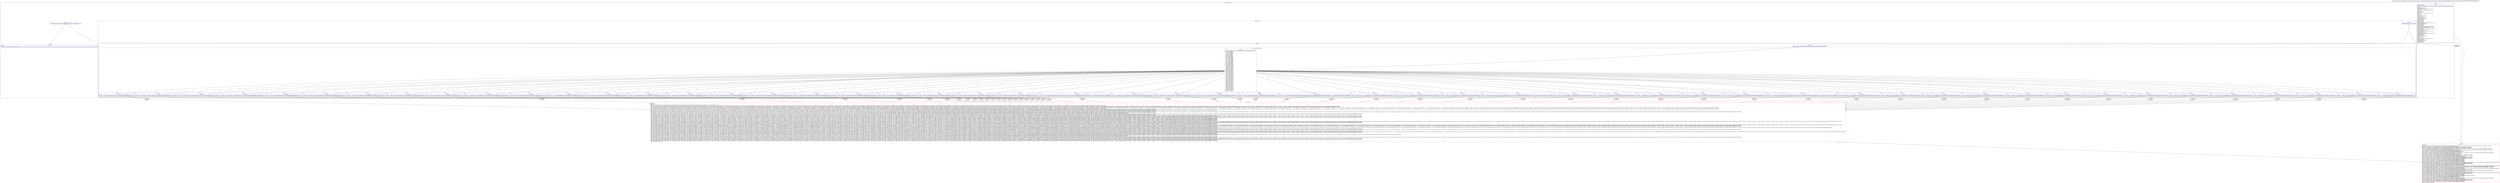 digraph "CFG forcom.google.android.gms.internal.ads.zzark.createFromParcel(Landroid\/os\/Parcel;)Ljava\/lang\/Object;" {
subgraph cluster_Region_2083947185 {
label = "R(4:0|(2:3|4)|58|59)";
node [shape=record,color=blue];
Node_0 [shape=record,label="{0\:\ 0x0000|MTH_ENTER_BLOCK\l|int int r3 = com.google.android.gms.common.internal.safeparcel.SafeParcelReader.validateObjectHeader(r62)\lint r4 = 0\ljava.lang.String r5 = null\ljava.lang.String r6 = null\ljava.util.ArrayList\<java.lang.String\> r7 = null\lint r8 = 0\ljava.util.ArrayList\<java.lang.String\> r9 = null\llong r10 = 0\lboolean r12 = false\llong r13 = 0\ljava.util.ArrayList\<java.lang.String\> r15 = null\llong r16 = 0\lint r18 = 0\ljava.lang.String r19 = null\llong r20 = 0\ljava.lang.String r22 = null\lboolean r23 = false\ljava.lang.String r24 = null\ljava.lang.String r25 = null\lboolean r26 = false\lboolean r27 = false\lboolean r28 = false\lboolean r29 = false\lboolean r30 = false\lcom.google.android.gms.internal.ads.zzarv r31 = null\ljava.lang.String r32 = null\ljava.lang.String r33 = null\lboolean r34 = false\lboolean r35 = false\lcom.google.android.gms.internal.ads.zzatp r36 = null\ljava.util.ArrayList\<java.lang.String\> r37 = null\ljava.util.ArrayList\<java.lang.String\> r38 = null\lboolean r39 = false\lcom.google.android.gms.internal.ads.zzarl r40 = null\lboolean r41 = false\ljava.lang.String r42 = null\ljava.util.ArrayList\<java.lang.String\> r43 = null\lboolean r44 = false\ljava.lang.String r45 = null\lcom.google.android.gms.internal.ads.zzauz r46 = null\ljava.lang.String r47 = null\lboolean r48 = false\lboolean r49 = false\landroid.os.Bundle r50 = null\lboolean r51 = false\lint r52 = 0\lboolean r53 = false\ljava.util.ArrayList\<java.lang.String\> r54 = null\lboolean r55 = false\ljava.lang.String r56 = null\ljava.lang.String r57 = null\lboolean r58 = false\lboolean r59 = false\l}"];
subgraph cluster_LoopRegion_2064750479 {
label = "LOOP:0: (2:3|4)";
node [shape=record,color=blue];
Node_2 [shape=record,label="{2\:\ 0x0068|if (r62.dataPosition() \< r3) goto L_0x006a\l}"];
subgraph cluster_Region_1975379785 {
label = "R(2:3|4)";
node [shape=record,color=blue];
Node_3 [shape=record,label="{3\:\ 0x006a|int int r2 = com.google.android.gms.common.internal.safeparcel.SafeParcelReader.readHeader(r62)\l}"];
subgraph cluster_SwitchRegion_732891957 {
label = "Switch: 52, default: R(2:5|1)";
node [shape=record,color=blue];
Node_4 [shape=record,label="{4\:\ 0x0072|switch(com.google.android.gms.common.internal.safeparcel.SafeParcelReader.getFieldId(r2)) \{\l    case 1: goto L_0x007b;\l    case 2: goto L_0x0082;\l    case 3: goto L_0x0089;\l    case 4: goto L_0x0090;\l    case 5: goto L_0x0097;\l    case 6: goto L_0x009e;\l    case 7: goto L_0x00a5;\l    case 8: goto L_0x00ac;\l    case 9: goto L_0x00b3;\l    case 10: goto L_0x00ba;\l    case 11: goto L_0x00c1;\l    case 12: goto L_0x00c8;\l    case 13: goto L_0x00cf;\l    case 14: goto L_0x00d6;\l    case 15: goto L_0x00dd;\l    case 16: goto L_0x0075;\l    case 17: goto L_0x0075;\l    case 18: goto L_0x00e4;\l    case 19: goto L_0x00ec;\l    case 20: goto L_0x0075;\l    case 21: goto L_0x00f4;\l    case 22: goto L_0x00fc;\l    case 23: goto L_0x0104;\l    case 24: goto L_0x010c;\l    case 25: goto L_0x0114;\l    case 26: goto L_0x011c;\l    case 27: goto L_0x0075;\l    case 28: goto L_0x0124;\l    case 29: goto L_0x0134;\l    case 30: goto L_0x013c;\l    case 31: goto L_0x0144;\l    case 32: goto L_0x014c;\l    case 33: goto L_0x0154;\l    case 34: goto L_0x0164;\l    case 35: goto L_0x016c;\l    case 36: goto L_0x0174;\l    case 37: goto L_0x017c;\l    case 38: goto L_0x018c;\l    case 39: goto L_0x0194;\l    case 40: goto L_0x019c;\l    case 41: goto L_0x0075;\l    case 42: goto L_0x01a4;\l    case 43: goto L_0x01ac;\l    case 44: goto L_0x01b4;\l    case 45: goto L_0x01c4;\l    case 46: goto L_0x01cc;\l    case 47: goto L_0x01d4;\l    case 48: goto L_0x01dc;\l    case 49: goto L_0x01e4;\l    case 50: goto L_0x01ec;\l    case 51: goto L_0x01f4;\l    case 52: goto L_0x01fc;\l    case 53: goto L_0x0204;\l    case 54: goto L_0x020c;\l    case 55: goto L_0x0214;\l    case 56: goto L_0x021c;\l    case 57: goto L_0x0224;\l    default: goto L_0x0075;\l\}\l}"];
subgraph cluster_Region_757016097 {
label = "R(2:6|1)";
node [shape=record,color=blue];
Node_6 [shape=record,label="{6\:\ 0x007b|int r4 = com.google.android.gms.common.internal.safeparcel.SafeParcelReader.readInt(r62, r2)\l}"];
Node_InsnContainer_1702546502 [shape=record,label="{|break\l}"];
}
subgraph cluster_Region_1963068201 {
label = "R(2:7|1)";
node [shape=record,color=blue];
Node_7 [shape=record,label="{7\:\ 0x0082|java.lang.String r5 = com.google.android.gms.common.internal.safeparcel.SafeParcelReader.createString(r62, r2)\l}"];
Node_InsnContainer_800860334 [shape=record,label="{|break\l}"];
}
subgraph cluster_Region_1030302770 {
label = "R(2:8|1)";
node [shape=record,color=blue];
Node_8 [shape=record,label="{8\:\ 0x0089|java.lang.String r6 = com.google.android.gms.common.internal.safeparcel.SafeParcelReader.createString(r62, r2)\l}"];
Node_InsnContainer_383051302 [shape=record,label="{|break\l}"];
}
subgraph cluster_Region_1244883455 {
label = "R(2:9|1)";
node [shape=record,color=blue];
Node_9 [shape=record,label="{9\:\ 0x0090|java.util.ArrayList r7 = com.google.android.gms.common.internal.safeparcel.SafeParcelReader.createStringList(r62, r2)\l}"];
Node_InsnContainer_1547240496 [shape=record,label="{|break\l}"];
}
subgraph cluster_Region_508129462 {
label = "R(2:10|1)";
node [shape=record,color=blue];
Node_10 [shape=record,label="{10\:\ 0x0097|int r8 = com.google.android.gms.common.internal.safeparcel.SafeParcelReader.readInt(r62, r2)\l}"];
Node_InsnContainer_1871903501 [shape=record,label="{|break\l}"];
}
subgraph cluster_Region_2071427861 {
label = "R(2:11|1)";
node [shape=record,color=blue];
Node_11 [shape=record,label="{11\:\ 0x009e|java.util.ArrayList r9 = com.google.android.gms.common.internal.safeparcel.SafeParcelReader.createStringList(r62, r2)\l}"];
Node_InsnContainer_556095241 [shape=record,label="{|break\l}"];
}
subgraph cluster_Region_252432629 {
label = "R(2:12|1)";
node [shape=record,color=blue];
Node_12 [shape=record,label="{12\:\ 0x00a5|long r10 = com.google.android.gms.common.internal.safeparcel.SafeParcelReader.readLong(r62, r2)\l}"];
Node_InsnContainer_275865821 [shape=record,label="{|break\l}"];
}
subgraph cluster_Region_1579560058 {
label = "R(2:13|1)";
node [shape=record,color=blue];
Node_13 [shape=record,label="{13\:\ 0x00ac|boolean r12 = com.google.android.gms.common.internal.safeparcel.SafeParcelReader.readBoolean(r62, r2)\l}"];
Node_InsnContainer_75361895 [shape=record,label="{|break\l}"];
}
subgraph cluster_Region_188693448 {
label = "R(2:14|1)";
node [shape=record,color=blue];
Node_14 [shape=record,label="{14\:\ 0x00b3|long r13 = com.google.android.gms.common.internal.safeparcel.SafeParcelReader.readLong(r62, r2)\l}"];
Node_InsnContainer_2093950838 [shape=record,label="{|break\l}"];
}
subgraph cluster_Region_1271940713 {
label = "R(2:15|1)";
node [shape=record,color=blue];
Node_15 [shape=record,label="{15\:\ 0x00ba|java.util.ArrayList r15 = com.google.android.gms.common.internal.safeparcel.SafeParcelReader.createStringList(r62, r2)\l}"];
Node_InsnContainer_2002365177 [shape=record,label="{|break\l}"];
}
subgraph cluster_Region_445496222 {
label = "R(2:16|1)";
node [shape=record,color=blue];
Node_16 [shape=record,label="{16\:\ 0x00c1|long r16 = com.google.android.gms.common.internal.safeparcel.SafeParcelReader.readLong(r62, r2)\l}"];
Node_InsnContainer_1815436103 [shape=record,label="{|break\l}"];
}
subgraph cluster_Region_1965494601 {
label = "R(2:17|1)";
node [shape=record,color=blue];
Node_17 [shape=record,label="{17\:\ 0x00c8|int r18 = com.google.android.gms.common.internal.safeparcel.SafeParcelReader.readInt(r62, r2)\l}"];
Node_InsnContainer_122719856 [shape=record,label="{|break\l}"];
}
subgraph cluster_Region_120882526 {
label = "R(2:18|1)";
node [shape=record,color=blue];
Node_18 [shape=record,label="{18\:\ 0x00cf|java.lang.String r19 = com.google.android.gms.common.internal.safeparcel.SafeParcelReader.createString(r62, r2)\l}"];
Node_InsnContainer_44166523 [shape=record,label="{|break\l}"];
}
subgraph cluster_Region_1310619871 {
label = "R(2:19|1)";
node [shape=record,color=blue];
Node_19 [shape=record,label="{19\:\ 0x00d6|long r20 = com.google.android.gms.common.internal.safeparcel.SafeParcelReader.readLong(r62, r2)\l}"];
Node_InsnContainer_940933556 [shape=record,label="{|break\l}"];
}
subgraph cluster_Region_968387529 {
label = "R(2:20|1)";
node [shape=record,color=blue];
Node_20 [shape=record,label="{20\:\ 0x00dd|java.lang.String r22 = com.google.android.gms.common.internal.safeparcel.SafeParcelReader.createString(r62, r2)\l}"];
Node_InsnContainer_2117868178 [shape=record,label="{|break\l}"];
}
subgraph cluster_Region_1951959278 {
label = "R(2:21|1)";
node [shape=record,color=blue];
Node_21 [shape=record,label="{21\:\ 0x00e4|boolean r23 = com.google.android.gms.common.internal.safeparcel.SafeParcelReader.readBoolean(r62, r2)\l}"];
Node_InsnContainer_2107389995 [shape=record,label="{|break\l}"];
}
subgraph cluster_Region_1466301774 {
label = "R(2:22|1)";
node [shape=record,color=blue];
Node_22 [shape=record,label="{22\:\ 0x00ec|java.lang.String r24 = com.google.android.gms.common.internal.safeparcel.SafeParcelReader.createString(r62, r2)\l}"];
Node_InsnContainer_1885067478 [shape=record,label="{|break\l}"];
}
subgraph cluster_Region_1778434045 {
label = "R(2:23|1)";
node [shape=record,color=blue];
Node_23 [shape=record,label="{23\:\ 0x00f4|java.lang.String r25 = com.google.android.gms.common.internal.safeparcel.SafeParcelReader.createString(r62, r2)\l}"];
Node_InsnContainer_1683488584 [shape=record,label="{|break\l}"];
}
subgraph cluster_Region_278689623 {
label = "R(2:24|1)";
node [shape=record,color=blue];
Node_24 [shape=record,label="{24\:\ 0x00fc|boolean r26 = com.google.android.gms.common.internal.safeparcel.SafeParcelReader.readBoolean(r62, r2)\l}"];
Node_InsnContainer_2049016282 [shape=record,label="{|break\l}"];
}
subgraph cluster_Region_548639314 {
label = "R(2:25|1)";
node [shape=record,color=blue];
Node_25 [shape=record,label="{25\:\ 0x0104|boolean r27 = com.google.android.gms.common.internal.safeparcel.SafeParcelReader.readBoolean(r62, r2)\l}"];
Node_InsnContainer_1717613525 [shape=record,label="{|break\l}"];
}
subgraph cluster_Region_1489278087 {
label = "R(2:26|1)";
node [shape=record,color=blue];
Node_26 [shape=record,label="{26\:\ 0x010c|boolean r28 = com.google.android.gms.common.internal.safeparcel.SafeParcelReader.readBoolean(r62, r2)\l}"];
Node_InsnContainer_1221806759 [shape=record,label="{|break\l}"];
}
subgraph cluster_Region_928261941 {
label = "R(2:27|1)";
node [shape=record,color=blue];
Node_27 [shape=record,label="{27\:\ 0x0114|boolean r29 = com.google.android.gms.common.internal.safeparcel.SafeParcelReader.readBoolean(r62, r2)\l}"];
Node_InsnContainer_321212746 [shape=record,label="{|break\l}"];
}
subgraph cluster_Region_1149360199 {
label = "R(2:28|1)";
node [shape=record,color=blue];
Node_28 [shape=record,label="{28\:\ 0x011c|boolean r30 = com.google.android.gms.common.internal.safeparcel.SafeParcelReader.readBoolean(r62, r2)\l}"];
Node_InsnContainer_1702636965 [shape=record,label="{|break\l}"];
}
subgraph cluster_Region_2015163271 {
label = "R(2:29|1)";
node [shape=record,color=blue];
Node_29 [shape=record,label="{29\:\ 0x0124|r31 = (com.google.android.gms.internal.ads.zzarv) com.google.android.gms.common.internal.safeparcel.SafeParcelReader.createParcelable(r62, r2, com.google.android.gms.internal.ads.zzarv.CREATOR)\l}"];
Node_InsnContainer_115459268 [shape=record,label="{|break\l}"];
}
subgraph cluster_Region_75505839 {
label = "R(2:30|1)";
node [shape=record,color=blue];
Node_30 [shape=record,label="{30\:\ 0x0134|java.lang.String r32 = com.google.android.gms.common.internal.safeparcel.SafeParcelReader.createString(r62, r2)\l}"];
Node_InsnContainer_1421160653 [shape=record,label="{|break\l}"];
}
subgraph cluster_Region_318489221 {
label = "R(2:31|1)";
node [shape=record,color=blue];
Node_31 [shape=record,label="{31\:\ 0x013c|java.lang.String r33 = com.google.android.gms.common.internal.safeparcel.SafeParcelReader.createString(r62, r2)\l}"];
Node_InsnContainer_1831044112 [shape=record,label="{|break\l}"];
}
subgraph cluster_Region_1492280189 {
label = "R(2:32|1)";
node [shape=record,color=blue];
Node_32 [shape=record,label="{32\:\ 0x0144|boolean r34 = com.google.android.gms.common.internal.safeparcel.SafeParcelReader.readBoolean(r62, r2)\l}"];
Node_InsnContainer_1773571348 [shape=record,label="{|break\l}"];
}
subgraph cluster_Region_1198334767 {
label = "R(2:33|1)";
node [shape=record,color=blue];
Node_33 [shape=record,label="{33\:\ 0x014c|boolean r35 = com.google.android.gms.common.internal.safeparcel.SafeParcelReader.readBoolean(r62, r2)\l}"];
Node_InsnContainer_1635361538 [shape=record,label="{|break\l}"];
}
subgraph cluster_Region_1122891317 {
label = "R(2:34|1)";
node [shape=record,color=blue];
Node_34 [shape=record,label="{34\:\ 0x0154|r36 = (com.google.android.gms.internal.ads.zzatp) com.google.android.gms.common.internal.safeparcel.SafeParcelReader.createParcelable(r62, r2, com.google.android.gms.internal.ads.zzatp.CREATOR)\l}"];
Node_InsnContainer_473416888 [shape=record,label="{|break\l}"];
}
subgraph cluster_Region_248445703 {
label = "R(2:35|1)";
node [shape=record,color=blue];
Node_35 [shape=record,label="{35\:\ 0x0164|java.util.ArrayList r37 = com.google.android.gms.common.internal.safeparcel.SafeParcelReader.createStringList(r62, r2)\l}"];
Node_InsnContainer_1841676330 [shape=record,label="{|break\l}"];
}
subgraph cluster_Region_1173129256 {
label = "R(2:36|1)";
node [shape=record,color=blue];
Node_36 [shape=record,label="{36\:\ 0x016c|java.util.ArrayList r38 = com.google.android.gms.common.internal.safeparcel.SafeParcelReader.createStringList(r62, r2)\l}"];
Node_InsnContainer_818294443 [shape=record,label="{|break\l}"];
}
subgraph cluster_Region_1807134689 {
label = "R(2:37|1)";
node [shape=record,color=blue];
Node_37 [shape=record,label="{37\:\ 0x0174|boolean r39 = com.google.android.gms.common.internal.safeparcel.SafeParcelReader.readBoolean(r62, r2)\l}"];
Node_InsnContainer_470546946 [shape=record,label="{|break\l}"];
}
subgraph cluster_Region_1187487996 {
label = "R(2:38|1)";
node [shape=record,color=blue];
Node_38 [shape=record,label="{38\:\ 0x017c|r40 = (com.google.android.gms.internal.ads.zzarl) com.google.android.gms.common.internal.safeparcel.SafeParcelReader.createParcelable(r62, r2, com.google.android.gms.internal.ads.zzarl.CREATOR)\l}"];
Node_InsnContainer_1052507967 [shape=record,label="{|break\l}"];
}
subgraph cluster_Region_1059618272 {
label = "R(2:39|1)";
node [shape=record,color=blue];
Node_39 [shape=record,label="{39\:\ 0x018c|boolean r41 = com.google.android.gms.common.internal.safeparcel.SafeParcelReader.readBoolean(r62, r2)\l}"];
Node_InsnContainer_2109516882 [shape=record,label="{|break\l}"];
}
subgraph cluster_Region_514068453 {
label = "R(2:40|1)";
node [shape=record,color=blue];
Node_40 [shape=record,label="{40\:\ 0x0194|java.lang.String r42 = com.google.android.gms.common.internal.safeparcel.SafeParcelReader.createString(r62, r2)\l}"];
Node_InsnContainer_2081322552 [shape=record,label="{|break\l}"];
}
subgraph cluster_Region_1085502071 {
label = "R(2:41|1)";
node [shape=record,color=blue];
Node_41 [shape=record,label="{41\:\ 0x019c|java.util.ArrayList r43 = com.google.android.gms.common.internal.safeparcel.SafeParcelReader.createStringList(r62, r2)\l}"];
Node_InsnContainer_1058429009 [shape=record,label="{|break\l}"];
}
subgraph cluster_Region_990444253 {
label = "R(2:42|1)";
node [shape=record,color=blue];
Node_42 [shape=record,label="{42\:\ 0x01a4|boolean r44 = com.google.android.gms.common.internal.safeparcel.SafeParcelReader.readBoolean(r62, r2)\l}"];
Node_InsnContainer_1588927115 [shape=record,label="{|break\l}"];
}
subgraph cluster_Region_1194542881 {
label = "R(2:43|1)";
node [shape=record,color=blue];
Node_43 [shape=record,label="{43\:\ 0x01ac|java.lang.String r45 = com.google.android.gms.common.internal.safeparcel.SafeParcelReader.createString(r62, r2)\l}"];
Node_InsnContainer_1181999923 [shape=record,label="{|break\l}"];
}
subgraph cluster_Region_2035720965 {
label = "R(2:44|1)";
node [shape=record,color=blue];
Node_44 [shape=record,label="{44\:\ 0x01b4|r46 = (com.google.android.gms.internal.ads.zzauz) com.google.android.gms.common.internal.safeparcel.SafeParcelReader.createParcelable(r62, r2, com.google.android.gms.internal.ads.zzauz.CREATOR)\l}"];
Node_InsnContainer_1229189747 [shape=record,label="{|break\l}"];
}
subgraph cluster_Region_581781138 {
label = "R(2:45|1)";
node [shape=record,color=blue];
Node_45 [shape=record,label="{45\:\ 0x01c4|java.lang.String r47 = com.google.android.gms.common.internal.safeparcel.SafeParcelReader.createString(r62, r2)\l}"];
Node_InsnContainer_1142620122 [shape=record,label="{|break\l}"];
}
subgraph cluster_Region_1578081800 {
label = "R(2:46|1)";
node [shape=record,color=blue];
Node_46 [shape=record,label="{46\:\ 0x01cc|boolean r48 = com.google.android.gms.common.internal.safeparcel.SafeParcelReader.readBoolean(r62, r2)\l}"];
Node_InsnContainer_839763088 [shape=record,label="{|break\l}"];
}
subgraph cluster_Region_56148135 {
label = "R(2:47|1)";
node [shape=record,color=blue];
Node_47 [shape=record,label="{47\:\ 0x01d4|boolean r49 = com.google.android.gms.common.internal.safeparcel.SafeParcelReader.readBoolean(r62, r2)\l}"];
Node_InsnContainer_1799275417 [shape=record,label="{|break\l}"];
}
subgraph cluster_Region_1339692354 {
label = "R(2:48|1)";
node [shape=record,color=blue];
Node_48 [shape=record,label="{48\:\ 0x01dc|android.os.Bundle r50 = com.google.android.gms.common.internal.safeparcel.SafeParcelReader.createBundle(r62, r2)\l}"];
Node_InsnContainer_1035494631 [shape=record,label="{|break\l}"];
}
subgraph cluster_Region_126571517 {
label = "R(2:49|1)";
node [shape=record,color=blue];
Node_49 [shape=record,label="{49\:\ 0x01e4|boolean r51 = com.google.android.gms.common.internal.safeparcel.SafeParcelReader.readBoolean(r62, r2)\l}"];
Node_InsnContainer_776976549 [shape=record,label="{|break\l}"];
}
subgraph cluster_Region_634807002 {
label = "R(2:50|1)";
node [shape=record,color=blue];
Node_50 [shape=record,label="{50\:\ 0x01ec|int r52 = com.google.android.gms.common.internal.safeparcel.SafeParcelReader.readInt(r62, r2)\l}"];
Node_InsnContainer_1924841656 [shape=record,label="{|break\l}"];
}
subgraph cluster_Region_1624163135 {
label = "R(2:51|1)";
node [shape=record,color=blue];
Node_51 [shape=record,label="{51\:\ 0x01f4|boolean r53 = com.google.android.gms.common.internal.safeparcel.SafeParcelReader.readBoolean(r62, r2)\l}"];
Node_InsnContainer_1871046525 [shape=record,label="{|break\l}"];
}
subgraph cluster_Region_2132916833 {
label = "R(2:52|1)";
node [shape=record,color=blue];
Node_52 [shape=record,label="{52\:\ 0x01fc|java.util.ArrayList r54 = com.google.android.gms.common.internal.safeparcel.SafeParcelReader.createStringList(r62, r2)\l}"];
Node_InsnContainer_291776822 [shape=record,label="{|break\l}"];
}
subgraph cluster_Region_585632451 {
label = "R(2:53|1)";
node [shape=record,color=blue];
Node_53 [shape=record,label="{53\:\ 0x0204|boolean r55 = com.google.android.gms.common.internal.safeparcel.SafeParcelReader.readBoolean(r62, r2)\l}"];
Node_InsnContainer_1111306543 [shape=record,label="{|break\l}"];
}
subgraph cluster_Region_884899062 {
label = "R(2:54|1)";
node [shape=record,color=blue];
Node_54 [shape=record,label="{54\:\ 0x020c|java.lang.String r56 = com.google.android.gms.common.internal.safeparcel.SafeParcelReader.createString(r62, r2)\l}"];
Node_InsnContainer_1713805008 [shape=record,label="{|break\l}"];
}
subgraph cluster_Region_578782821 {
label = "R(2:55|1)";
node [shape=record,color=blue];
Node_55 [shape=record,label="{55\:\ 0x0214|java.lang.String r57 = com.google.android.gms.common.internal.safeparcel.SafeParcelReader.createString(r62, r2)\l}"];
Node_InsnContainer_651701094 [shape=record,label="{|break\l}"];
}
subgraph cluster_Region_1350554361 {
label = "R(2:56|1)";
node [shape=record,color=blue];
Node_56 [shape=record,label="{56\:\ 0x021c|boolean r58 = com.google.android.gms.common.internal.safeparcel.SafeParcelReader.readBoolean(r62, r2)\l}"];
Node_InsnContainer_382049042 [shape=record,label="{|break\l}"];
}
subgraph cluster_Region_849572903 {
label = "R(2:57|1)";
node [shape=record,color=blue];
Node_57 [shape=record,label="{57\:\ 0x0224|boolean r59 = com.google.android.gms.common.internal.safeparcel.SafeParcelReader.readBoolean(r62, r2)\l}"];
Node_InsnContainer_1029334188 [shape=record,label="{|break\l}"];
}
subgraph cluster_Region_99220643 {
label = "R(2:5|1)";
node [shape=record,color=blue];
Node_5 [shape=record,label="{5\:\ 0x0075|com.google.android.gms.common.internal.safeparcel.SafeParcelReader.skipUnknownField(r62, r2)\l}"];
Node_InsnContainer_1872291265 [shape=record,label="{|break\l}"];
}
}
}
}
Node_58 [shape=record,label="{58\:\ 0x022c|com.google.android.gms.common.internal.safeparcel.SafeParcelReader.ensureAtEnd(r62, r3)\l}"];
Node_59 [shape=record,label="{59\:\ 0x0236|RETURN\l|return new com.google.android.gms.internal.ads.zzarj(r4, r5, r6, r7, r8, r9, r10, r12, r13, r15, r16, r18, r19, r20, r22, r23, r24, r25, r26, r27, r28, r29, r30, r31, r32, r33, r34, r35, r36, r37, r38, r39, r40, r41, r42, r43, r44, r45, r46, r47, r48, r49, r50, r51, r52, r53, r54, r55, r56, r57, r58, r59)\l}"];
}
Node_1 [shape=record,color=red,label="{1\:\ 0x0064|LOOP_START\lPHI: r4 r5 r6 r7 r8 r9 r10 r12 r13 r15 r16 r18 r19 r20 r22 r23 r24 r25 r26 r27 r28 r29 r30 r31 r32 r33 r34 r35 r36 r37 r38 r39 r40 r41 r42 r43 r44 r45 r46 r47 r48 r49 r50 r51 r52 r53 r54 r55 r56 r57 r58 r59 \l  PHI: (r4v1 int) = (r4v0 int), (r4v2 int) binds: [B:0:0x0000, B:60:0x0064] A[DONT_GENERATE, DONT_INLINE]\l  PHI: (r5v1 java.lang.String) = (r5v0 java.lang.String), (r5v2 java.lang.String) binds: [B:0:0x0000, B:60:0x0064] A[DONT_GENERATE, DONT_INLINE]\l  PHI: (r6v1 java.lang.String) = (r6v0 java.lang.String), (r6v2 java.lang.String) binds: [B:0:0x0000, B:60:0x0064] A[DONT_GENERATE, DONT_INLINE]\l  PHI: (r7v1 java.util.ArrayList\<java.lang.String\>) = (r7v0 java.util.ArrayList\<java.lang.String\>), (r7v2 java.util.ArrayList\<java.lang.String\>) binds: [B:0:0x0000, B:60:0x0064] A[DONT_GENERATE, DONT_INLINE]\l  PHI: (r8v1 int) = (r8v0 int), (r8v2 int) binds: [B:0:0x0000, B:60:0x0064] A[DONT_GENERATE, DONT_INLINE]\l  PHI: (r9v1 java.util.ArrayList\<java.lang.String\>) = (r9v0 java.util.ArrayList\<java.lang.String\>), (r9v2 java.util.ArrayList\<java.lang.String\>) binds: [B:0:0x0000, B:60:0x0064] A[DONT_GENERATE, DONT_INLINE]\l  PHI: (r10v1 long) = (r10v0 long), (r10v2 long) binds: [B:0:0x0000, B:60:0x0064] A[DONT_GENERATE, DONT_INLINE]\l  PHI: (r12v1 boolean) = (r12v0 boolean), (r12v2 boolean) binds: [B:0:0x0000, B:60:0x0064] A[DONT_GENERATE, DONT_INLINE]\l  PHI: (r13v1 long) = (r13v0 long), (r13v2 long) binds: [B:0:0x0000, B:60:0x0064] A[DONT_GENERATE, DONT_INLINE]\l  PHI: (r15v1 java.util.ArrayList\<java.lang.String\>) = (r15v0 java.util.ArrayList\<java.lang.String\>), (r15v2 java.util.ArrayList\<java.lang.String\>) binds: [B:0:0x0000, B:60:0x0064] A[DONT_GENERATE, DONT_INLINE]\l  PHI: (r16v1 long) = (r16v0 long), (r16v2 long) binds: [B:0:0x0000, B:60:0x0064] A[DONT_GENERATE, DONT_INLINE]\l  PHI: (r18v1 int) = (r18v0 int), (r18v2 int) binds: [B:0:0x0000, B:60:0x0064] A[DONT_GENERATE, DONT_INLINE]\l  PHI: (r19v1 java.lang.String) = (r19v0 java.lang.String), (r19v2 java.lang.String) binds: [B:0:0x0000, B:60:0x0064] A[DONT_GENERATE, DONT_INLINE]\l  PHI: (r20v1 long) = (r20v0 long), (r20v2 long) binds: [B:0:0x0000, B:60:0x0064] A[DONT_GENERATE, DONT_INLINE]\l  PHI: (r22v1 java.lang.String) = (r22v0 java.lang.String), (r22v2 java.lang.String) binds: [B:0:0x0000, B:60:0x0064] A[DONT_GENERATE, DONT_INLINE]\l  PHI: (r23v1 boolean) = (r23v0 boolean), (r23v2 boolean) binds: [B:0:0x0000, B:60:0x0064] A[DONT_GENERATE, DONT_INLINE]\l  PHI: (r24v1 java.lang.String) = (r24v0 java.lang.String), (r24v2 java.lang.String) binds: [B:0:0x0000, B:60:0x0064] A[DONT_GENERATE, DONT_INLINE]\l  PHI: (r25v1 java.lang.String) = (r25v0 java.lang.String), (r25v2 java.lang.String) binds: [B:0:0x0000, B:60:0x0064] A[DONT_GENERATE, DONT_INLINE]\l  PHI: (r26v1 boolean) = (r26v0 boolean), (r26v2 boolean) binds: [B:0:0x0000, B:60:0x0064] A[DONT_GENERATE, DONT_INLINE]\l  PHI: (r27v1 boolean) = (r27v0 boolean), (r27v2 boolean) binds: [B:0:0x0000, B:60:0x0064] A[DONT_GENERATE, DONT_INLINE]\l  PHI: (r28v1 boolean) = (r28v0 boolean), (r28v2 boolean) binds: [B:0:0x0000, B:60:0x0064] A[DONT_GENERATE, DONT_INLINE]\l  PHI: (r29v1 boolean) = (r29v0 boolean), (r29v2 boolean) binds: [B:0:0x0000, B:60:0x0064] A[DONT_GENERATE, DONT_INLINE]\l  PHI: (r30v1 boolean) = (r30v0 boolean), (r30v2 boolean) binds: [B:0:0x0000, B:60:0x0064] A[DONT_GENERATE, DONT_INLINE]\l  PHI: (r31v1 com.google.android.gms.internal.ads.zzarv) = (r31v0 com.google.android.gms.internal.ads.zzarv), (r31v2 com.google.android.gms.internal.ads.zzarv) binds: [B:0:0x0000, B:60:0x0064] A[DONT_GENERATE, DONT_INLINE]\l  PHI: (r32v1 java.lang.String) = (r32v0 java.lang.String), (r32v2 java.lang.String) binds: [B:0:0x0000, B:60:0x0064] A[DONT_GENERATE, DONT_INLINE]\l  PHI: (r33v1 java.lang.String) = (r33v0 java.lang.String), (r33v2 java.lang.String) binds: [B:0:0x0000, B:60:0x0064] A[DONT_GENERATE, DONT_INLINE]\l  PHI: (r34v1 boolean) = (r34v0 boolean), (r34v2 boolean) binds: [B:0:0x0000, B:60:0x0064] A[DONT_GENERATE, DONT_INLINE]\l  PHI: (r35v1 boolean) = (r35v0 boolean), (r35v2 boolean) binds: [B:0:0x0000, B:60:0x0064] A[DONT_GENERATE, DONT_INLINE]\l  PHI: (r36v1 com.google.android.gms.internal.ads.zzatp) = (r36v0 com.google.android.gms.internal.ads.zzatp), (r36v2 com.google.android.gms.internal.ads.zzatp) binds: [B:0:0x0000, B:60:0x0064] A[DONT_GENERATE, DONT_INLINE]\l  PHI: (r37v1 java.util.ArrayList\<java.lang.String\>) = (r37v0 java.util.ArrayList\<java.lang.String\>), (r37v2 java.util.ArrayList\<java.lang.String\>) binds: [B:0:0x0000, B:60:0x0064] A[DONT_GENERATE, DONT_INLINE]\l  PHI: (r38v1 java.util.ArrayList\<java.lang.String\>) = (r38v0 java.util.ArrayList\<java.lang.String\>), (r38v2 java.util.ArrayList\<java.lang.String\>) binds: [B:0:0x0000, B:60:0x0064] A[DONT_GENERATE, DONT_INLINE]\l  PHI: (r39v1 boolean) = (r39v0 boolean), (r39v2 boolean) binds: [B:0:0x0000, B:60:0x0064] A[DONT_GENERATE, DONT_INLINE]\l  PHI: (r40v1 com.google.android.gms.internal.ads.zzarl) = (r40v0 com.google.android.gms.internal.ads.zzarl), (r40v2 com.google.android.gms.internal.ads.zzarl) binds: [B:0:0x0000, B:60:0x0064] A[DONT_GENERATE, DONT_INLINE]\l  PHI: (r41v1 boolean) = (r41v0 boolean), (r41v2 boolean) binds: [B:0:0x0000, B:60:0x0064] A[DONT_GENERATE, DONT_INLINE]\l  PHI: (r42v1 java.lang.String) = (r42v0 java.lang.String), (r42v2 java.lang.String) binds: [B:0:0x0000, B:60:0x0064] A[DONT_GENERATE, DONT_INLINE]\l  PHI: (r43v1 java.util.ArrayList\<java.lang.String\>) = (r43v0 java.util.ArrayList\<java.lang.String\>), (r43v2 java.util.ArrayList\<java.lang.String\>) binds: [B:0:0x0000, B:60:0x0064] A[DONT_GENERATE, DONT_INLINE]\l  PHI: (r44v1 boolean) = (r44v0 boolean), (r44v2 boolean) binds: [B:0:0x0000, B:60:0x0064] A[DONT_GENERATE, DONT_INLINE]\l  PHI: (r45v1 java.lang.String) = (r45v0 java.lang.String), (r45v2 java.lang.String) binds: [B:0:0x0000, B:60:0x0064] A[DONT_GENERATE, DONT_INLINE]\l  PHI: (r46v1 com.google.android.gms.internal.ads.zzauz) = (r46v0 com.google.android.gms.internal.ads.zzauz), (r46v2 com.google.android.gms.internal.ads.zzauz) binds: [B:0:0x0000, B:60:0x0064] A[DONT_GENERATE, DONT_INLINE]\l  PHI: (r47v1 java.lang.String) = (r47v0 java.lang.String), (r47v2 java.lang.String) binds: [B:0:0x0000, B:60:0x0064] A[DONT_GENERATE, DONT_INLINE]\l  PHI: (r48v1 boolean) = (r48v0 boolean), (r48v2 boolean) binds: [B:0:0x0000, B:60:0x0064] A[DONT_GENERATE, DONT_INLINE]\l  PHI: (r49v1 boolean) = (r49v0 boolean), (r49v2 boolean) binds: [B:0:0x0000, B:60:0x0064] A[DONT_GENERATE, DONT_INLINE]\l  PHI: (r50v1 android.os.Bundle) = (r50v0 android.os.Bundle), (r50v2 android.os.Bundle) binds: [B:0:0x0000, B:60:0x0064] A[DONT_GENERATE, DONT_INLINE]\l  PHI: (r51v1 boolean) = (r51v0 boolean), (r51v2 boolean) binds: [B:0:0x0000, B:60:0x0064] A[DONT_GENERATE, DONT_INLINE]\l  PHI: (r52v1 int) = (r52v0 int), (r52v2 int) binds: [B:0:0x0000, B:60:0x0064] A[DONT_GENERATE, DONT_INLINE]\l  PHI: (r53v1 boolean) = (r53v0 boolean), (r53v2 boolean) binds: [B:0:0x0000, B:60:0x0064] A[DONT_GENERATE, DONT_INLINE]\l  PHI: (r54v1 java.util.ArrayList\<java.lang.String\>) = (r54v0 java.util.ArrayList\<java.lang.String\>), (r54v2 java.util.ArrayList\<java.lang.String\>) binds: [B:0:0x0000, B:60:0x0064] A[DONT_GENERATE, DONT_INLINE]\l  PHI: (r55v1 boolean) = (r55v0 boolean), (r55v2 boolean) binds: [B:0:0x0000, B:60:0x0064] A[DONT_GENERATE, DONT_INLINE]\l  PHI: (r56v1 java.lang.String) = (r56v0 java.lang.String), (r56v2 java.lang.String) binds: [B:0:0x0000, B:60:0x0064] A[DONT_GENERATE, DONT_INLINE]\l  PHI: (r57v1 java.lang.String) = (r57v0 java.lang.String), (r57v2 java.lang.String) binds: [B:0:0x0000, B:60:0x0064] A[DONT_GENERATE, DONT_INLINE]\l  PHI: (r58v1 boolean) = (r58v0 boolean), (r58v2 boolean) binds: [B:0:0x0000, B:60:0x0064] A[DONT_GENERATE, DONT_INLINE]\l  PHI: (r59v1 boolean) = (r59v0 boolean), (r59v2 boolean) binds: [B:0:0x0000, B:60:0x0064] A[DONT_GENERATE, DONT_INLINE]\lLOOP:0: B:1:0x0064\-\>B:60:0x0064\l}"];
Node_60 [shape=record,color=red,label="{60\:\ 0x0064|LOOP_END\lSYNTHETIC\lPHI: r4 r5 r6 r7 r8 r9 r10 r12 r13 r15 r16 r18 r19 r20 r22 r23 r24 r25 r26 r27 r28 r29 r30 r31 r32 r33 r34 r35 r36 r37 r38 r39 r40 r41 r42 r43 r44 r45 r46 r47 r48 r49 r50 r51 r52 r53 r54 r55 r56 r57 r58 r59 \l  PHI: (r4v2 int) = (r4v1 int), (r4v1 int), (r4v1 int), (r4v1 int), (r4v1 int), (r4v1 int), (r4v1 int), (r4v1 int), (r4v1 int), (r4v1 int), (r4v1 int), (r4v1 int), (r4v1 int), (r4v1 int), (r4v1 int), (r4v1 int), (r4v1 int), (r4v1 int), (r4v1 int), (r4v1 int), (r4v1 int), (r4v1 int), (r4v1 int), (r4v1 int), (r4v1 int), (r4v1 int), (r4v1 int), (r4v1 int), (r4v1 int), (r4v1 int), (r4v1 int), (r4v1 int), (r4v1 int), (r4v1 int), (r4v1 int), (r4v1 int), (r4v1 int), (r4v1 int), (r4v1 int), (r4v1 int), (r4v1 int), (r4v1 int), (r4v1 int), (r4v1 int), (r4v1 int), (r4v1 int), (r4v1 int), (r4v1 int), (r4v1 int), (r4v1 int), (r4v1 int), (r4v3 int), (r4v1 int) binds: [B:114:0x0064, B:113:0x0064, B:112:0x0064, B:111:0x0064, B:110:0x0064, B:109:0x0064, B:108:0x0064, B:107:0x0064, B:106:0x0064, B:105:0x0064, B:104:0x0064, B:103:0x0064, B:102:0x0064, B:101:0x0064, B:100:0x0064, B:99:0x0064, B:98:0x0064, B:97:0x0064, B:96:0x0064, B:95:0x0064, B:94:0x0064, B:93:0x0064, B:92:0x0064, B:91:0x0064, B:90:0x0064, B:89:0x0064, B:88:0x0064, B:87:0x0064, B:86:0x0064, B:85:0x0064, B:84:0x0064, B:83:0x0064, B:82:0x0064, B:81:0x0064, B:80:0x0064, B:79:0x0064, B:78:0x0064, B:77:0x0064, B:76:0x0064, B:75:0x0064, B:74:0x0064, B:73:0x0064, B:72:0x0064, B:71:0x0064, B:70:0x0064, B:69:0x0064, B:68:0x0064, B:67:0x0064, B:66:0x0064, B:65:0x0064, B:64:0x0064, B:63:0x0064, B:62:0x0064] A[DONT_GENERATE, DONT_INLINE]\l  PHI: (r5v2 java.lang.String) = (r5v1 java.lang.String), (r5v1 java.lang.String), (r5v1 java.lang.String), (r5v1 java.lang.String), (r5v1 java.lang.String), (r5v1 java.lang.String), (r5v1 java.lang.String), (r5v1 java.lang.String), (r5v1 java.lang.String), (r5v1 java.lang.String), (r5v1 java.lang.String), (r5v1 java.lang.String), (r5v1 java.lang.String), (r5v1 java.lang.String), (r5v1 java.lang.String), (r5v1 java.lang.String), (r5v1 java.lang.String), (r5v1 java.lang.String), (r5v1 java.lang.String), (r5v1 java.lang.String), (r5v1 java.lang.String), (r5v1 java.lang.String), (r5v1 java.lang.String), (r5v1 java.lang.String), (r5v1 java.lang.String), (r5v1 java.lang.String), (r5v1 java.lang.String), (r5v1 java.lang.String), (r5v1 java.lang.String), (r5v1 java.lang.String), (r5v1 java.lang.String), (r5v1 java.lang.String), (r5v1 java.lang.String), (r5v1 java.lang.String), (r5v1 java.lang.String), (r5v1 java.lang.String), (r5v1 java.lang.String), (r5v1 java.lang.String), (r5v1 java.lang.String), (r5v1 java.lang.String), (r5v1 java.lang.String), (r5v1 java.lang.String), (r5v1 java.lang.String), (r5v1 java.lang.String), (r5v1 java.lang.String), (r5v1 java.lang.String), (r5v1 java.lang.String), (r5v1 java.lang.String), (r5v1 java.lang.String), (r5v1 java.lang.String), (r5v3 java.lang.String), (r5v1 java.lang.String), (r5v1 java.lang.String) binds: [B:114:0x0064, B:113:0x0064, B:112:0x0064, B:111:0x0064, B:110:0x0064, B:109:0x0064, B:108:0x0064, B:107:0x0064, B:106:0x0064, B:105:0x0064, B:104:0x0064, B:103:0x0064, B:102:0x0064, B:101:0x0064, B:100:0x0064, B:99:0x0064, B:98:0x0064, B:97:0x0064, B:96:0x0064, B:95:0x0064, B:94:0x0064, B:93:0x0064, B:92:0x0064, B:91:0x0064, B:90:0x0064, B:89:0x0064, B:88:0x0064, B:87:0x0064, B:86:0x0064, B:85:0x0064, B:84:0x0064, B:83:0x0064, B:82:0x0064, B:81:0x0064, B:80:0x0064, B:79:0x0064, B:78:0x0064, B:77:0x0064, B:76:0x0064, B:75:0x0064, B:74:0x0064, B:73:0x0064, B:72:0x0064, B:71:0x0064, B:70:0x0064, B:69:0x0064, B:68:0x0064, B:67:0x0064, B:66:0x0064, B:65:0x0064, B:64:0x0064, B:63:0x0064, B:62:0x0064] A[DONT_GENERATE, DONT_INLINE]\l  PHI: (r6v2 java.lang.String) = (r6v1 java.lang.String), (r6v1 java.lang.String), (r6v1 java.lang.String), (r6v1 java.lang.String), (r6v1 java.lang.String), (r6v1 java.lang.String), (r6v1 java.lang.String), (r6v1 java.lang.String), (r6v1 java.lang.String), (r6v1 java.lang.String), (r6v1 java.lang.String), (r6v1 java.lang.String), (r6v1 java.lang.String), (r6v1 java.lang.String), (r6v1 java.lang.String), (r6v1 java.lang.String), (r6v1 java.lang.String), (r6v1 java.lang.String), (r6v1 java.lang.String), (r6v1 java.lang.String), (r6v1 java.lang.String), (r6v1 java.lang.String), (r6v1 java.lang.String), (r6v1 java.lang.String), (r6v1 java.lang.String), (r6v1 java.lang.String), (r6v1 java.lang.String), (r6v1 java.lang.String), (r6v1 java.lang.String), (r6v1 java.lang.String), (r6v1 java.lang.String), (r6v1 java.lang.String), (r6v1 java.lang.String), (r6v1 java.lang.String), (r6v1 java.lang.String), (r6v1 java.lang.String), (r6v1 java.lang.String), (r6v1 java.lang.String), (r6v1 java.lang.String), (r6v1 java.lang.String), (r6v1 java.lang.String), (r6v1 java.lang.String), (r6v1 java.lang.String), (r6v1 java.lang.String), (r6v1 java.lang.String), (r6v1 java.lang.String), (r6v1 java.lang.String), (r6v1 java.lang.String), (r6v1 java.lang.String), (r6v3 java.lang.String), (r6v1 java.lang.String), (r6v1 java.lang.String), (r6v1 java.lang.String) binds: [B:114:0x0064, B:113:0x0064, B:112:0x0064, B:111:0x0064, B:110:0x0064, B:109:0x0064, B:108:0x0064, B:107:0x0064, B:106:0x0064, B:105:0x0064, B:104:0x0064, B:103:0x0064, B:102:0x0064, B:101:0x0064, B:100:0x0064, B:99:0x0064, B:98:0x0064, B:97:0x0064, B:96:0x0064, B:95:0x0064, B:94:0x0064, B:93:0x0064, B:92:0x0064, B:91:0x0064, B:90:0x0064, B:89:0x0064, B:88:0x0064, B:87:0x0064, B:86:0x0064, B:85:0x0064, B:84:0x0064, B:83:0x0064, B:82:0x0064, B:81:0x0064, B:80:0x0064, B:79:0x0064, B:78:0x0064, B:77:0x0064, B:76:0x0064, B:75:0x0064, B:74:0x0064, B:73:0x0064, B:72:0x0064, B:71:0x0064, B:70:0x0064, B:69:0x0064, B:68:0x0064, B:67:0x0064, B:66:0x0064, B:65:0x0064, B:64:0x0064, B:63:0x0064, B:62:0x0064] A[DONT_GENERATE, DONT_INLINE]\l  PHI: (r7v2 java.util.ArrayList\<java.lang.String\>) = (r7v1 java.util.ArrayList\<java.lang.String\>), (r7v1 java.util.ArrayList\<java.lang.String\>), (r7v1 java.util.ArrayList\<java.lang.String\>), (r7v1 java.util.ArrayList\<java.lang.String\>), (r7v1 java.util.ArrayList\<java.lang.String\>), (r7v1 java.util.ArrayList\<java.lang.String\>), (r7v1 java.util.ArrayList\<java.lang.String\>), (r7v1 java.util.ArrayList\<java.lang.String\>), (r7v1 java.util.ArrayList\<java.lang.String\>), (r7v1 java.util.ArrayList\<java.lang.String\>), (r7v1 java.util.ArrayList\<java.lang.String\>), (r7v1 java.util.ArrayList\<java.lang.String\>), (r7v1 java.util.ArrayList\<java.lang.String\>), (r7v1 java.util.ArrayList\<java.lang.String\>), (r7v1 java.util.ArrayList\<java.lang.String\>), (r7v1 java.util.ArrayList\<java.lang.String\>), (r7v1 java.util.ArrayList\<java.lang.String\>), (r7v1 java.util.ArrayList\<java.lang.String\>), (r7v1 java.util.ArrayList\<java.lang.String\>), (r7v1 java.util.ArrayList\<java.lang.String\>), (r7v1 java.util.ArrayList\<java.lang.String\>), (r7v1 java.util.ArrayList\<java.lang.String\>), (r7v1 java.util.ArrayList\<java.lang.String\>), (r7v1 java.util.ArrayList\<java.lang.String\>), (r7v1 java.util.ArrayList\<java.lang.String\>), (r7v1 java.util.ArrayList\<java.lang.String\>), (r7v1 java.util.ArrayList\<java.lang.String\>), (r7v1 java.util.ArrayList\<java.lang.String\>), (r7v1 java.util.ArrayList\<java.lang.String\>), (r7v1 java.util.ArrayList\<java.lang.String\>), (r7v1 java.util.ArrayList\<java.lang.String\>), (r7v1 java.util.ArrayList\<java.lang.String\>), (r7v1 java.util.ArrayList\<java.lang.String\>), (r7v1 java.util.ArrayList\<java.lang.String\>), (r7v1 java.util.ArrayList\<java.lang.String\>), (r7v1 java.util.ArrayList\<java.lang.String\>), (r7v1 java.util.ArrayList\<java.lang.String\>), (r7v1 java.util.ArrayList\<java.lang.String\>), (r7v1 java.util.ArrayList\<java.lang.String\>), (r7v1 java.util.ArrayList\<java.lang.String\>), (r7v1 java.util.ArrayList\<java.lang.String\>), (r7v1 java.util.ArrayList\<java.lang.String\>), (r7v1 java.util.ArrayList\<java.lang.String\>), (r7v1 java.util.ArrayList\<java.lang.String\>), (r7v1 java.util.ArrayList\<java.lang.String\>), (r7v1 java.util.ArrayList\<java.lang.String\>), (r7v1 java.util.ArrayList\<java.lang.String\>), (r7v1 java.util.ArrayList\<java.lang.String\>), (r7v3 java.util.ArrayList\<java.lang.String\>), (r7v1 java.util.ArrayList\<java.lang.String\>), (r7v1 java.util.ArrayList\<java.lang.String\>), (r7v1 java.util.ArrayList\<java.lang.String\>), (r7v1 java.util.ArrayList\<java.lang.String\>) binds: [B:114:0x0064, B:113:0x0064, B:112:0x0064, B:111:0x0064, B:110:0x0064, B:109:0x0064, B:108:0x0064, B:107:0x0064, B:106:0x0064, B:105:0x0064, B:104:0x0064, B:103:0x0064, B:102:0x0064, B:101:0x0064, B:100:0x0064, B:99:0x0064, B:98:0x0064, B:97:0x0064, B:96:0x0064, B:95:0x0064, B:94:0x0064, B:93:0x0064, B:92:0x0064, B:91:0x0064, B:90:0x0064, B:89:0x0064, B:88:0x0064, B:87:0x0064, B:86:0x0064, B:85:0x0064, B:84:0x0064, B:83:0x0064, B:82:0x0064, B:81:0x0064, B:80:0x0064, B:79:0x0064, B:78:0x0064, B:77:0x0064, B:76:0x0064, B:75:0x0064, B:74:0x0064, B:73:0x0064, B:72:0x0064, B:71:0x0064, B:70:0x0064, B:69:0x0064, B:68:0x0064, B:67:0x0064, B:66:0x0064, B:65:0x0064, B:64:0x0064, B:63:0x0064, B:62:0x0064] A[DONT_GENERATE, DONT_INLINE]\l  PHI: (r8v2 int) = (r8v1 int), (r8v1 int), (r8v1 int), (r8v1 int), (r8v1 int), (r8v1 int), (r8v1 int), (r8v1 int), (r8v1 int), (r8v1 int), (r8v1 int), (r8v1 int), (r8v1 int), (r8v1 int), (r8v1 int), (r8v1 int), (r8v1 int), (r8v1 int), (r8v1 int), (r8v1 int), (r8v1 int), (r8v1 int), (r8v1 int), (r8v1 int), (r8v1 int), (r8v1 int), (r8v1 int), (r8v1 int), (r8v1 int), (r8v1 int), (r8v1 int), (r8v1 int), (r8v1 int), (r8v1 int), (r8v1 int), (r8v1 int), (r8v1 int), (r8v1 int), (r8v1 int), (r8v1 int), (r8v1 int), (r8v1 int), (r8v1 int), (r8v1 int), (r8v1 int), (r8v1 int), (r8v1 int), (r8v3 int), (r8v1 int), (r8v1 int), (r8v1 int), (r8v1 int), (r8v1 int) binds: [B:114:0x0064, B:113:0x0064, B:112:0x0064, B:111:0x0064, B:110:0x0064, B:109:0x0064, B:108:0x0064, B:107:0x0064, B:106:0x0064, B:105:0x0064, B:104:0x0064, B:103:0x0064, B:102:0x0064, B:101:0x0064, B:100:0x0064, B:99:0x0064, B:98:0x0064, B:97:0x0064, B:96:0x0064, B:95:0x0064, B:94:0x0064, B:93:0x0064, B:92:0x0064, B:91:0x0064, B:90:0x0064, B:89:0x0064, B:88:0x0064, B:87:0x0064, B:86:0x0064, B:85:0x0064, B:84:0x0064, B:83:0x0064, B:82:0x0064, B:81:0x0064, B:80:0x0064, B:79:0x0064, B:78:0x0064, B:77:0x0064, B:76:0x0064, B:75:0x0064, B:74:0x0064, B:73:0x0064, B:72:0x0064, B:71:0x0064, B:70:0x0064, B:69:0x0064, B:68:0x0064, B:67:0x0064, B:66:0x0064, B:65:0x0064, B:64:0x0064, B:63:0x0064, B:62:0x0064] A[DONT_GENERATE, DONT_INLINE]\l  PHI: (r9v2 java.util.ArrayList\<java.lang.String\>) = (r9v1 java.util.ArrayList\<java.lang.String\>), (r9v1 java.util.ArrayList\<java.lang.String\>), (r9v1 java.util.ArrayList\<java.lang.String\>), (r9v1 java.util.ArrayList\<java.lang.String\>), (r9v1 java.util.ArrayList\<java.lang.String\>), (r9v1 java.util.ArrayList\<java.lang.String\>), (r9v1 java.util.ArrayList\<java.lang.String\>), (r9v1 java.util.ArrayList\<java.lang.String\>), (r9v1 java.util.ArrayList\<java.lang.String\>), (r9v1 java.util.ArrayList\<java.lang.String\>), (r9v1 java.util.ArrayList\<java.lang.String\>), (r9v1 java.util.ArrayList\<java.lang.String\>), (r9v1 java.util.ArrayList\<java.lang.String\>), (r9v1 java.util.ArrayList\<java.lang.String\>), (r9v1 java.util.ArrayList\<java.lang.String\>), (r9v1 java.util.ArrayList\<java.lang.String\>), (r9v1 java.util.ArrayList\<java.lang.String\>), (r9v1 java.util.ArrayList\<java.lang.String\>), (r9v1 java.util.ArrayList\<java.lang.String\>), (r9v1 java.util.ArrayList\<java.lang.String\>), (r9v1 java.util.ArrayList\<java.lang.String\>), (r9v1 java.util.ArrayList\<java.lang.String\>), (r9v1 java.util.ArrayList\<java.lang.String\>), (r9v1 java.util.ArrayList\<java.lang.String\>), (r9v1 java.util.ArrayList\<java.lang.String\>), (r9v1 java.util.ArrayList\<java.lang.String\>), (r9v1 java.util.ArrayList\<java.lang.String\>), (r9v1 java.util.ArrayList\<java.lang.String\>), (r9v1 java.util.ArrayList\<java.lang.String\>), (r9v1 java.util.ArrayList\<java.lang.String\>), (r9v1 java.util.ArrayList\<java.lang.String\>), (r9v1 java.util.ArrayList\<java.lang.String\>), (r9v1 java.util.ArrayList\<java.lang.String\>), (r9v1 java.util.ArrayList\<java.lang.String\>), (r9v1 java.util.ArrayList\<java.lang.String\>), (r9v1 java.util.ArrayList\<java.lang.String\>), (r9v1 java.util.ArrayList\<java.lang.String\>), (r9v1 java.util.ArrayList\<java.lang.String\>), (r9v1 java.util.ArrayList\<java.lang.String\>), (r9v1 java.util.ArrayList\<java.lang.String\>), (r9v1 java.util.ArrayList\<java.lang.String\>), (r9v1 java.util.ArrayList\<java.lang.String\>), (r9v1 java.util.ArrayList\<java.lang.String\>), (r9v1 java.util.ArrayList\<java.lang.String\>), (r9v1 java.util.ArrayList\<java.lang.String\>), (r9v1 java.util.ArrayList\<java.lang.String\>), (r9v3 java.util.ArrayList\<java.lang.String\>), (r9v1 java.util.ArrayList\<java.lang.String\>), (r9v1 java.util.ArrayList\<java.lang.String\>), (r9v1 java.util.ArrayList\<java.lang.String\>), (r9v1 java.util.ArrayList\<java.lang.String\>), (r9v1 java.util.ArrayList\<java.lang.String\>), (r9v1 java.util.ArrayList\<java.lang.String\>) binds: [B:114:0x0064, B:113:0x0064, B:112:0x0064, B:111:0x0064, B:110:0x0064, B:109:0x0064, B:108:0x0064, B:107:0x0064, B:106:0x0064, B:105:0x0064, B:104:0x0064, B:103:0x0064, B:102:0x0064, B:101:0x0064, B:100:0x0064, B:99:0x0064, B:98:0x0064, B:97:0x0064, B:96:0x0064, B:95:0x0064, B:94:0x0064, B:93:0x0064, B:92:0x0064, B:91:0x0064, B:90:0x0064, B:89:0x0064, B:88:0x0064, B:87:0x0064, B:86:0x0064, B:85:0x0064, B:84:0x0064, B:83:0x0064, B:82:0x0064, B:81:0x0064, B:80:0x0064, B:79:0x0064, B:78:0x0064, B:77:0x0064, B:76:0x0064, B:75:0x0064, B:74:0x0064, B:73:0x0064, B:72:0x0064, B:71:0x0064, B:70:0x0064, B:69:0x0064, B:68:0x0064, B:67:0x0064, B:66:0x0064, B:65:0x0064, B:64:0x0064, B:63:0x0064, B:62:0x0064] A[DONT_GENERATE, DONT_INLINE]\l  PHI: (r10v2 long) = (r10v1 long), (r10v1 long), (r10v1 long), (r10v1 long), (r10v1 long), (r10v1 long), (r10v1 long), (r10v1 long), (r10v1 long), (r10v1 long), (r10v1 long), (r10v1 long), (r10v1 long), (r10v1 long), (r10v1 long), (r10v1 long), (r10v1 long), (r10v1 long), (r10v1 long), (r10v1 long), (r10v1 long), (r10v1 long), (r10v1 long), (r10v1 long), (r10v1 long), (r10v1 long), (r10v1 long), (r10v1 long), (r10v1 long), (r10v1 long), (r10v1 long), (r10v1 long), (r10v1 long), (r10v1 long), (r10v1 long), (r10v1 long), (r10v1 long), (r10v1 long), (r10v1 long), (r10v1 long), (r10v1 long), (r10v1 long), (r10v1 long), (r10v1 long), (r10v1 long), (r10v3 long), (r10v1 long), (r10v1 long), (r10v1 long), (r10v1 long), (r10v1 long), (r10v1 long), (r10v1 long) binds: [B:114:0x0064, B:113:0x0064, B:112:0x0064, B:111:0x0064, B:110:0x0064, B:109:0x0064, B:108:0x0064, B:107:0x0064, B:106:0x0064, B:105:0x0064, B:104:0x0064, B:103:0x0064, B:102:0x0064, B:101:0x0064, B:100:0x0064, B:99:0x0064, B:98:0x0064, B:97:0x0064, B:96:0x0064, B:95:0x0064, B:94:0x0064, B:93:0x0064, B:92:0x0064, B:91:0x0064, B:90:0x0064, B:89:0x0064, B:88:0x0064, B:87:0x0064, B:86:0x0064, B:85:0x0064, B:84:0x0064, B:83:0x0064, B:82:0x0064, B:81:0x0064, B:80:0x0064, B:79:0x0064, B:78:0x0064, B:77:0x0064, B:76:0x0064, B:75:0x0064, B:74:0x0064, B:73:0x0064, B:72:0x0064, B:71:0x0064, B:70:0x0064, B:69:0x0064, B:68:0x0064, B:67:0x0064, B:66:0x0064, B:65:0x0064, B:64:0x0064, B:63:0x0064, B:62:0x0064] A[DONT_GENERATE, DONT_INLINE]\l  PHI: (r12v2 boolean) = (r12v1 boolean), (r12v1 boolean), (r12v1 boolean), (r12v1 boolean), (r12v1 boolean), (r12v1 boolean), (r12v1 boolean), (r12v1 boolean), (r12v1 boolean), (r12v1 boolean), (r12v1 boolean), (r12v1 boolean), (r12v1 boolean), (r12v1 boolean), (r12v1 boolean), (r12v1 boolean), (r12v1 boolean), (r12v1 boolean), (r12v1 boolean), (r12v1 boolean), (r12v1 boolean), (r12v1 boolean), (r12v1 boolean), (r12v1 boolean), (r12v1 boolean), (r12v1 boolean), (r12v1 boolean), (r12v1 boolean), (r12v1 boolean), (r12v1 boolean), (r12v1 boolean), (r12v1 boolean), (r12v1 boolean), (r12v1 boolean), (r12v1 boolean), (r12v1 boolean), (r12v1 boolean), (r12v1 boolean), (r12v1 boolean), (r12v1 boolean), (r12v1 boolean), (r12v1 boolean), (r12v1 boolean), (r12v1 boolean), (r12v3 boolean), (r12v1 boolean), (r12v1 boolean), (r12v1 boolean), (r12v1 boolean), (r12v1 boolean), (r12v1 boolean), (r12v1 boolean), (r12v1 boolean) binds: [B:114:0x0064, B:113:0x0064, B:112:0x0064, B:111:0x0064, B:110:0x0064, B:109:0x0064, B:108:0x0064, B:107:0x0064, B:106:0x0064, B:105:0x0064, B:104:0x0064, B:103:0x0064, B:102:0x0064, B:101:0x0064, B:100:0x0064, B:99:0x0064, B:98:0x0064, B:97:0x0064, B:96:0x0064, B:95:0x0064, B:94:0x0064, B:93:0x0064, B:92:0x0064, B:91:0x0064, B:90:0x0064, B:89:0x0064, B:88:0x0064, B:87:0x0064, B:86:0x0064, B:85:0x0064, B:84:0x0064, B:83:0x0064, B:82:0x0064, B:81:0x0064, B:80:0x0064, B:79:0x0064, B:78:0x0064, B:77:0x0064, B:76:0x0064, B:75:0x0064, B:74:0x0064, B:73:0x0064, B:72:0x0064, B:71:0x0064, B:70:0x0064, B:69:0x0064, B:68:0x0064, B:67:0x0064, B:66:0x0064, B:65:0x0064, B:64:0x0064, B:63:0x0064, B:62:0x0064] A[DONT_GENERATE, DONT_INLINE]\l  PHI: (r13v2 long) = (r13v1 long), (r13v1 long), (r13v1 long), (r13v1 long), (r13v1 long), (r13v1 long), (r13v1 long), (r13v1 long), (r13v1 long), (r13v1 long), (r13v1 long), (r13v1 long), (r13v1 long), (r13v1 long), (r13v1 long), (r13v1 long), (r13v1 long), (r13v1 long), (r13v1 long), (r13v1 long), (r13v1 long), (r13v1 long), (r13v1 long), (r13v1 long), (r13v1 long), (r13v1 long), (r13v1 long), (r13v1 long), (r13v1 long), (r13v1 long), (r13v1 long), (r13v1 long), (r13v1 long), (r13v1 long), (r13v1 long), (r13v1 long), (r13v1 long), (r13v1 long), (r13v1 long), (r13v1 long), (r13v1 long), (r13v1 long), (r13v1 long), (r13v3 long), (r13v1 long), (r13v1 long), (r13v1 long), (r13v1 long), (r13v1 long), (r13v1 long), (r13v1 long), (r13v1 long), (r13v1 long) binds: [B:114:0x0064, B:113:0x0064, B:112:0x0064, B:111:0x0064, B:110:0x0064, B:109:0x0064, B:108:0x0064, B:107:0x0064, B:106:0x0064, B:105:0x0064, B:104:0x0064, B:103:0x0064, B:102:0x0064, B:101:0x0064, B:100:0x0064, B:99:0x0064, B:98:0x0064, B:97:0x0064, B:96:0x0064, B:95:0x0064, B:94:0x0064, B:93:0x0064, B:92:0x0064, B:91:0x0064, B:90:0x0064, B:89:0x0064, B:88:0x0064, B:87:0x0064, B:86:0x0064, B:85:0x0064, B:84:0x0064, B:83:0x0064, B:82:0x0064, B:81:0x0064, B:80:0x0064, B:79:0x0064, B:78:0x0064, B:77:0x0064, B:76:0x0064, B:75:0x0064, B:74:0x0064, B:73:0x0064, B:72:0x0064, B:71:0x0064, B:70:0x0064, B:69:0x0064, B:68:0x0064, B:67:0x0064, B:66:0x0064, B:65:0x0064, B:64:0x0064, B:63:0x0064, B:62:0x0064] A[DONT_GENERATE, DONT_INLINE]\l  PHI: (r15v2 java.util.ArrayList\<java.lang.String\>) = (r15v1 java.util.ArrayList\<java.lang.String\>), (r15v1 java.util.ArrayList\<java.lang.String\>), (r15v1 java.util.ArrayList\<java.lang.String\>), (r15v1 java.util.ArrayList\<java.lang.String\>), (r15v1 java.util.ArrayList\<java.lang.String\>), (r15v1 java.util.ArrayList\<java.lang.String\>), (r15v1 java.util.ArrayList\<java.lang.String\>), (r15v1 java.util.ArrayList\<java.lang.String\>), (r15v1 java.util.ArrayList\<java.lang.String\>), (r15v1 java.util.ArrayList\<java.lang.String\>), (r15v1 java.util.ArrayList\<java.lang.String\>), (r15v1 java.util.ArrayList\<java.lang.String\>), (r15v1 java.util.ArrayList\<java.lang.String\>), (r15v1 java.util.ArrayList\<java.lang.String\>), (r15v1 java.util.ArrayList\<java.lang.String\>), (r15v1 java.util.ArrayList\<java.lang.String\>), (r15v1 java.util.ArrayList\<java.lang.String\>), (r15v1 java.util.ArrayList\<java.lang.String\>), (r15v1 java.util.ArrayList\<java.lang.String\>), (r15v1 java.util.ArrayList\<java.lang.String\>), (r15v1 java.util.ArrayList\<java.lang.String\>), (r15v1 java.util.ArrayList\<java.lang.String\>), (r15v1 java.util.ArrayList\<java.lang.String\>), (r15v1 java.util.ArrayList\<java.lang.String\>), (r15v1 java.util.ArrayList\<java.lang.String\>), (r15v1 java.util.ArrayList\<java.lang.String\>), (r15v1 java.util.ArrayList\<java.lang.String\>), (r15v1 java.util.ArrayList\<java.lang.String\>), (r15v1 java.util.ArrayList\<java.lang.String\>), (r15v1 java.util.ArrayList\<java.lang.String\>), (r15v1 java.util.ArrayList\<java.lang.String\>), (r15v1 java.util.ArrayList\<java.lang.String\>), (r15v1 java.util.ArrayList\<java.lang.String\>), (r15v1 java.util.ArrayList\<java.lang.String\>), (r15v1 java.util.ArrayList\<java.lang.String\>), (r15v1 java.util.ArrayList\<java.lang.String\>), (r15v1 java.util.ArrayList\<java.lang.String\>), (r15v1 java.util.ArrayList\<java.lang.String\>), (r15v1 java.util.ArrayList\<java.lang.String\>), (r15v1 java.util.ArrayList\<java.lang.String\>), (r15v1 java.util.ArrayList\<java.lang.String\>), (r15v1 java.util.ArrayList\<java.lang.String\>), (r15v3 java.util.ArrayList\<java.lang.String\>), (r15v1 java.util.ArrayList\<java.lang.String\>), (r15v1 java.util.ArrayList\<java.lang.String\>), (r15v1 java.util.ArrayList\<java.lang.String\>), (r15v1 java.util.ArrayList\<java.lang.String\>), (r15v1 java.util.ArrayList\<java.lang.String\>), (r15v1 java.util.ArrayList\<java.lang.String\>), (r15v1 java.util.ArrayList\<java.lang.String\>), (r15v1 java.util.ArrayList\<java.lang.String\>), (r15v1 java.util.ArrayList\<java.lang.String\>), (r15v1 java.util.ArrayList\<java.lang.String\>) binds: [B:114:0x0064, B:113:0x0064, B:112:0x0064, B:111:0x0064, B:110:0x0064, B:109:0x0064, B:108:0x0064, B:107:0x0064, B:106:0x0064, B:105:0x0064, B:104:0x0064, B:103:0x0064, B:102:0x0064, B:101:0x0064, B:100:0x0064, B:99:0x0064, B:98:0x0064, B:97:0x0064, B:96:0x0064, B:95:0x0064, B:94:0x0064, B:93:0x0064, B:92:0x0064, B:91:0x0064, B:90:0x0064, B:89:0x0064, B:88:0x0064, B:87:0x0064, B:86:0x0064, B:85:0x0064, B:84:0x0064, B:83:0x0064, B:82:0x0064, B:81:0x0064, B:80:0x0064, B:79:0x0064, B:78:0x0064, B:77:0x0064, B:76:0x0064, B:75:0x0064, B:74:0x0064, B:73:0x0064, B:72:0x0064, B:71:0x0064, B:70:0x0064, B:69:0x0064, B:68:0x0064, B:67:0x0064, B:66:0x0064, B:65:0x0064, B:64:0x0064, B:63:0x0064, B:62:0x0064] A[DONT_GENERATE, DONT_INLINE]\l  PHI: (r16v2 long) = (r16v1 long), (r16v1 long), (r16v1 long), (r16v1 long), (r16v1 long), (r16v1 long), (r16v1 long), (r16v1 long), (r16v1 long), (r16v1 long), (r16v1 long), (r16v1 long), (r16v1 long), (r16v1 long), (r16v1 long), (r16v1 long), (r16v1 long), (r16v1 long), (r16v1 long), (r16v1 long), (r16v1 long), (r16v1 long), (r16v1 long), (r16v1 long), (r16v1 long), (r16v1 long), (r16v1 long), (r16v1 long), (r16v1 long), (r16v1 long), (r16v1 long), (r16v1 long), (r16v1 long), (r16v1 long), (r16v1 long), (r16v1 long), (r16v1 long), (r16v1 long), (r16v1 long), (r16v1 long), (r16v1 long), (r16v3 long), (r16v1 long), (r16v1 long), (r16v1 long), (r16v1 long), (r16v1 long), (r16v1 long), (r16v1 long), (r16v1 long), (r16v1 long), (r16v1 long), (r16v1 long) binds: [B:114:0x0064, B:113:0x0064, B:112:0x0064, B:111:0x0064, B:110:0x0064, B:109:0x0064, B:108:0x0064, B:107:0x0064, B:106:0x0064, B:105:0x0064, B:104:0x0064, B:103:0x0064, B:102:0x0064, B:101:0x0064, B:100:0x0064, B:99:0x0064, B:98:0x0064, B:97:0x0064, B:96:0x0064, B:95:0x0064, B:94:0x0064, B:93:0x0064, B:92:0x0064, B:91:0x0064, B:90:0x0064, B:89:0x0064, B:88:0x0064, B:87:0x0064, B:86:0x0064, B:85:0x0064, B:84:0x0064, B:83:0x0064, B:82:0x0064, B:81:0x0064, B:80:0x0064, B:79:0x0064, B:78:0x0064, B:77:0x0064, B:76:0x0064, B:75:0x0064, B:74:0x0064, B:73:0x0064, B:72:0x0064, B:71:0x0064, B:70:0x0064, B:69:0x0064, B:68:0x0064, B:67:0x0064, B:66:0x0064, B:65:0x0064, B:64:0x0064, B:63:0x0064, B:62:0x0064] A[DONT_GENERATE, DONT_INLINE]\l  PHI: (r18v2 int) = (r18v1 int), (r18v1 int), (r18v1 int), (r18v1 int), (r18v1 int), (r18v1 int), (r18v1 int), (r18v1 int), (r18v1 int), (r18v1 int), (r18v1 int), (r18v1 int), (r18v1 int), (r18v1 int), (r18v1 int), (r18v1 int), (r18v1 int), (r18v1 int), (r18v1 int), (r18v1 int), (r18v1 int), (r18v1 int), (r18v1 int), (r18v1 int), (r18v1 int), (r18v1 int), (r18v1 int), (r18v1 int), (r18v1 int), (r18v1 int), (r18v1 int), (r18v1 int), (r18v1 int), (r18v1 int), (r18v1 int), (r18v1 int), (r18v1 int), (r18v1 int), (r18v1 int), (r18v1 int), (r18v3 int), (r18v1 int), (r18v1 int), (r18v1 int), (r18v1 int), (r18v1 int), (r18v1 int), (r18v1 int), (r18v1 int), (r18v1 int), (r18v1 int), (r18v1 int), (r18v1 int) binds: [B:114:0x0064, B:113:0x0064, B:112:0x0064, B:111:0x0064, B:110:0x0064, B:109:0x0064, B:108:0x0064, B:107:0x0064, B:106:0x0064, B:105:0x0064, B:104:0x0064, B:103:0x0064, B:102:0x0064, B:101:0x0064, B:100:0x0064, B:99:0x0064, B:98:0x0064, B:97:0x0064, B:96:0x0064, B:95:0x0064, B:94:0x0064, B:93:0x0064, B:92:0x0064, B:91:0x0064, B:90:0x0064, B:89:0x0064, B:88:0x0064, B:87:0x0064, B:86:0x0064, B:85:0x0064, B:84:0x0064, B:83:0x0064, B:82:0x0064, B:81:0x0064, B:80:0x0064, B:79:0x0064, B:78:0x0064, B:77:0x0064, B:76:0x0064, B:75:0x0064, B:74:0x0064, B:73:0x0064, B:72:0x0064, B:71:0x0064, B:70:0x0064, B:69:0x0064, B:68:0x0064, B:67:0x0064, B:66:0x0064, B:65:0x0064, B:64:0x0064, B:63:0x0064, B:62:0x0064] A[DONT_GENERATE, DONT_INLINE]\l  PHI: (r19v2 java.lang.String) = (r19v1 java.lang.String), (r19v1 java.lang.String), (r19v1 java.lang.String), (r19v1 java.lang.String), (r19v1 java.lang.String), (r19v1 java.lang.String), (r19v1 java.lang.String), (r19v1 java.lang.String), (r19v1 java.lang.String), (r19v1 java.lang.String), (r19v1 java.lang.String), (r19v1 java.lang.String), (r19v1 java.lang.String), (r19v1 java.lang.String), (r19v1 java.lang.String), (r19v1 java.lang.String), (r19v1 java.lang.String), (r19v1 java.lang.String), (r19v1 java.lang.String), (r19v1 java.lang.String), (r19v1 java.lang.String), (r19v1 java.lang.String), (r19v1 java.lang.String), (r19v1 java.lang.String), (r19v1 java.lang.String), (r19v1 java.lang.String), (r19v1 java.lang.String), (r19v1 java.lang.String), (r19v1 java.lang.String), (r19v1 java.lang.String), (r19v1 java.lang.String), (r19v1 java.lang.String), (r19v1 java.lang.String), (r19v1 java.lang.String), (r19v1 java.lang.String), (r19v1 java.lang.String), (r19v1 java.lang.String), (r19v1 java.lang.String), (r19v1 java.lang.String), (r19v3 java.lang.String), (r19v1 java.lang.String), (r19v1 java.lang.String), (r19v1 java.lang.String), (r19v1 java.lang.String), (r19v1 java.lang.String), (r19v1 java.lang.String), (r19v1 java.lang.String), (r19v1 java.lang.String), (r19v1 java.lang.String), (r19v1 java.lang.String), (r19v1 java.lang.String), (r19v1 java.lang.String), (r19v1 java.lang.String) binds: [B:114:0x0064, B:113:0x0064, B:112:0x0064, B:111:0x0064, B:110:0x0064, B:109:0x0064, B:108:0x0064, B:107:0x0064, B:106:0x0064, B:105:0x0064, B:104:0x0064, B:103:0x0064, B:102:0x0064, B:101:0x0064, B:100:0x0064, B:99:0x0064, B:98:0x0064, B:97:0x0064, B:96:0x0064, B:95:0x0064, B:94:0x0064, B:93:0x0064, B:92:0x0064, B:91:0x0064, B:90:0x0064, B:89:0x0064, B:88:0x0064, B:87:0x0064, B:86:0x0064, B:85:0x0064, B:84:0x0064, B:83:0x0064, B:82:0x0064, B:81:0x0064, B:80:0x0064, B:79:0x0064, B:78:0x0064, B:77:0x0064, B:76:0x0064, B:75:0x0064, B:74:0x0064, B:73:0x0064, B:72:0x0064, B:71:0x0064, B:70:0x0064, B:69:0x0064, B:68:0x0064, B:67:0x0064, B:66:0x0064, B:65:0x0064, B:64:0x0064, B:63:0x0064, B:62:0x0064] A[DONT_GENERATE, DONT_INLINE]\l  PHI: (r20v2 long) = (r20v1 long), (r20v1 long), (r20v1 long), (r20v1 long), (r20v1 long), (r20v1 long), (r20v1 long), (r20v1 long), (r20v1 long), (r20v1 long), (r20v1 long), (r20v1 long), (r20v1 long), (r20v1 long), (r20v1 long), (r20v1 long), (r20v1 long), (r20v1 long), (r20v1 long), (r20v1 long), (r20v1 long), (r20v1 long), (r20v1 long), (r20v1 long), (r20v1 long), (r20v1 long), (r20v1 long), (r20v1 long), (r20v1 long), (r20v1 long), (r20v1 long), (r20v1 long), (r20v1 long), (r20v1 long), (r20v1 long), (r20v1 long), (r20v1 long), (r20v1 long), (r20v3 long), (r20v1 long), (r20v1 long), (r20v1 long), (r20v1 long), (r20v1 long), (r20v1 long), (r20v1 long), (r20v1 long), (r20v1 long), (r20v1 long), (r20v1 long), (r20v1 long), (r20v1 long), (r20v1 long) binds: [B:114:0x0064, B:113:0x0064, B:112:0x0064, B:111:0x0064, B:110:0x0064, B:109:0x0064, B:108:0x0064, B:107:0x0064, B:106:0x0064, B:105:0x0064, B:104:0x0064, B:103:0x0064, B:102:0x0064, B:101:0x0064, B:100:0x0064, B:99:0x0064, B:98:0x0064, B:97:0x0064, B:96:0x0064, B:95:0x0064, B:94:0x0064, B:93:0x0064, B:92:0x0064, B:91:0x0064, B:90:0x0064, B:89:0x0064, B:88:0x0064, B:87:0x0064, B:86:0x0064, B:85:0x0064, B:84:0x0064, B:83:0x0064, B:82:0x0064, B:81:0x0064, B:80:0x0064, B:79:0x0064, B:78:0x0064, B:77:0x0064, B:76:0x0064, B:75:0x0064, B:74:0x0064, B:73:0x0064, B:72:0x0064, B:71:0x0064, B:70:0x0064, B:69:0x0064, B:68:0x0064, B:67:0x0064, B:66:0x0064, B:65:0x0064, B:64:0x0064, B:63:0x0064, B:62:0x0064] A[DONT_GENERATE, DONT_INLINE]\l  PHI: (r22v2 java.lang.String) = (r22v1 java.lang.String), (r22v1 java.lang.String), (r22v1 java.lang.String), (r22v1 java.lang.String), (r22v1 java.lang.String), (r22v1 java.lang.String), (r22v1 java.lang.String), (r22v1 java.lang.String), (r22v1 java.lang.String), (r22v1 java.lang.String), (r22v1 java.lang.String), (r22v1 java.lang.String), (r22v1 java.lang.String), (r22v1 java.lang.String), (r22v1 java.lang.String), (r22v1 java.lang.String), (r22v1 java.lang.String), (r22v1 java.lang.String), (r22v1 java.lang.String), (r22v1 java.lang.String), (r22v1 java.lang.String), (r22v1 java.lang.String), (r22v1 java.lang.String), (r22v1 java.lang.String), (r22v1 java.lang.String), (r22v1 java.lang.String), (r22v1 java.lang.String), (r22v1 java.lang.String), (r22v1 java.lang.String), (r22v1 java.lang.String), (r22v1 java.lang.String), (r22v1 java.lang.String), (r22v1 java.lang.String), (r22v1 java.lang.String), (r22v1 java.lang.String), (r22v1 java.lang.String), (r22v1 java.lang.String), (r22v3 java.lang.String), (r22v1 java.lang.String), (r22v1 java.lang.String), (r22v1 java.lang.String), (r22v1 java.lang.String), (r22v1 java.lang.String), (r22v1 java.lang.String), (r22v1 java.lang.String), (r22v1 java.lang.String), (r22v1 java.lang.String), (r22v1 java.lang.String), (r22v1 java.lang.String), (r22v1 java.lang.String), (r22v1 java.lang.String), (r22v1 java.lang.String), (r22v1 java.lang.String) binds: [B:114:0x0064, B:113:0x0064, B:112:0x0064, B:111:0x0064, B:110:0x0064, B:109:0x0064, B:108:0x0064, B:107:0x0064, B:106:0x0064, B:105:0x0064, B:104:0x0064, B:103:0x0064, B:102:0x0064, B:101:0x0064, B:100:0x0064, B:99:0x0064, B:98:0x0064, B:97:0x0064, B:96:0x0064, B:95:0x0064, B:94:0x0064, B:93:0x0064, B:92:0x0064, B:91:0x0064, B:90:0x0064, B:89:0x0064, B:88:0x0064, B:87:0x0064, B:86:0x0064, B:85:0x0064, B:84:0x0064, B:83:0x0064, B:82:0x0064, B:81:0x0064, B:80:0x0064, B:79:0x0064, B:78:0x0064, B:77:0x0064, B:76:0x0064, B:75:0x0064, B:74:0x0064, B:73:0x0064, B:72:0x0064, B:71:0x0064, B:70:0x0064, B:69:0x0064, B:68:0x0064, B:67:0x0064, B:66:0x0064, B:65:0x0064, B:64:0x0064, B:63:0x0064, B:62:0x0064] A[DONT_GENERATE, DONT_INLINE]\l  PHI: (r23v2 boolean) = (r23v1 boolean), (r23v1 boolean), (r23v1 boolean), (r23v1 boolean), (r23v1 boolean), (r23v1 boolean), (r23v1 boolean), (r23v1 boolean), (r23v1 boolean), (r23v1 boolean), (r23v1 boolean), (r23v1 boolean), (r23v1 boolean), (r23v1 boolean), (r23v1 boolean), (r23v1 boolean), (r23v1 boolean), (r23v1 boolean), (r23v1 boolean), (r23v1 boolean), (r23v1 boolean), (r23v1 boolean), (r23v1 boolean), (r23v1 boolean), (r23v1 boolean), (r23v1 boolean), (r23v1 boolean), (r23v1 boolean), (r23v1 boolean), (r23v1 boolean), (r23v1 boolean), (r23v1 boolean), (r23v1 boolean), (r23v1 boolean), (r23v1 boolean), (r23v1 boolean), (r23v3 boolean), (r23v1 boolean), (r23v1 boolean), (r23v1 boolean), (r23v1 boolean), (r23v1 boolean), (r23v1 boolean), (r23v1 boolean), (r23v1 boolean), (r23v1 boolean), (r23v1 boolean), (r23v1 boolean), (r23v1 boolean), (r23v1 boolean), (r23v1 boolean), (r23v1 boolean), (r23v1 boolean) binds: [B:114:0x0064, B:113:0x0064, B:112:0x0064, B:111:0x0064, B:110:0x0064, B:109:0x0064, B:108:0x0064, B:107:0x0064, B:106:0x0064, B:105:0x0064, B:104:0x0064, B:103:0x0064, B:102:0x0064, B:101:0x0064, B:100:0x0064, B:99:0x0064, B:98:0x0064, B:97:0x0064, B:96:0x0064, B:95:0x0064, B:94:0x0064, B:93:0x0064, B:92:0x0064, B:91:0x0064, B:90:0x0064, B:89:0x0064, B:88:0x0064, B:87:0x0064, B:86:0x0064, B:85:0x0064, B:84:0x0064, B:83:0x0064, B:82:0x0064, B:81:0x0064, B:80:0x0064, B:79:0x0064, B:78:0x0064, B:77:0x0064, B:76:0x0064, B:75:0x0064, B:74:0x0064, B:73:0x0064, B:72:0x0064, B:71:0x0064, B:70:0x0064, B:69:0x0064, B:68:0x0064, B:67:0x0064, B:66:0x0064, B:65:0x0064, B:64:0x0064, B:63:0x0064, B:62:0x0064] A[DONT_GENERATE, DONT_INLINE]\l  PHI: (r24v2 java.lang.String) = (r24v1 java.lang.String), (r24v1 java.lang.String), (r24v1 java.lang.String), (r24v1 java.lang.String), (r24v1 java.lang.String), (r24v1 java.lang.String), (r24v1 java.lang.String), (r24v1 java.lang.String), (r24v1 java.lang.String), (r24v1 java.lang.String), (r24v1 java.lang.String), (r24v1 java.lang.String), (r24v1 java.lang.String), (r24v1 java.lang.String), (r24v1 java.lang.String), (r24v1 java.lang.String), (r24v1 java.lang.String), (r24v1 java.lang.String), (r24v1 java.lang.String), (r24v1 java.lang.String), (r24v1 java.lang.String), (r24v1 java.lang.String), (r24v1 java.lang.String), (r24v1 java.lang.String), (r24v1 java.lang.String), (r24v1 java.lang.String), (r24v1 java.lang.String), (r24v1 java.lang.String), (r24v1 java.lang.String), (r24v1 java.lang.String), (r24v1 java.lang.String), (r24v1 java.lang.String), (r24v1 java.lang.String), (r24v1 java.lang.String), (r24v1 java.lang.String), (r24v3 java.lang.String), (r24v1 java.lang.String), (r24v1 java.lang.String), (r24v1 java.lang.String), (r24v1 java.lang.String), (r24v1 java.lang.String), (r24v1 java.lang.String), (r24v1 java.lang.String), (r24v1 java.lang.String), (r24v1 java.lang.String), (r24v1 java.lang.String), (r24v1 java.lang.String), (r24v1 java.lang.String), (r24v1 java.lang.String), (r24v1 java.lang.String), (r24v1 java.lang.String), (r24v1 java.lang.String), (r24v1 java.lang.String) binds: [B:114:0x0064, B:113:0x0064, B:112:0x0064, B:111:0x0064, B:110:0x0064, B:109:0x0064, B:108:0x0064, B:107:0x0064, B:106:0x0064, B:105:0x0064, B:104:0x0064, B:103:0x0064, B:102:0x0064, B:101:0x0064, B:100:0x0064, B:99:0x0064, B:98:0x0064, B:97:0x0064, B:96:0x0064, B:95:0x0064, B:94:0x0064, B:93:0x0064, B:92:0x0064, B:91:0x0064, B:90:0x0064, B:89:0x0064, B:88:0x0064, B:87:0x0064, B:86:0x0064, B:85:0x0064, B:84:0x0064, B:83:0x0064, B:82:0x0064, B:81:0x0064, B:80:0x0064, B:79:0x0064, B:78:0x0064, B:77:0x0064, B:76:0x0064, B:75:0x0064, B:74:0x0064, B:73:0x0064, B:72:0x0064, B:71:0x0064, B:70:0x0064, B:69:0x0064, B:68:0x0064, B:67:0x0064, B:66:0x0064, B:65:0x0064, B:64:0x0064, B:63:0x0064, B:62:0x0064] A[DONT_GENERATE, DONT_INLINE]\l  PHI: (r25v2 java.lang.String) = (r25v1 java.lang.String), (r25v1 java.lang.String), (r25v1 java.lang.String), (r25v1 java.lang.String), (r25v1 java.lang.String), (r25v1 java.lang.String), (r25v1 java.lang.String), (r25v1 java.lang.String), (r25v1 java.lang.String), (r25v1 java.lang.String), (r25v1 java.lang.String), (r25v1 java.lang.String), (r25v1 java.lang.String), (r25v1 java.lang.String), (r25v1 java.lang.String), (r25v1 java.lang.String), (r25v1 java.lang.String), (r25v1 java.lang.String), (r25v1 java.lang.String), (r25v1 java.lang.String), (r25v1 java.lang.String), (r25v1 java.lang.String), (r25v1 java.lang.String), (r25v1 java.lang.String), (r25v1 java.lang.String), (r25v1 java.lang.String), (r25v1 java.lang.String), (r25v1 java.lang.String), (r25v1 java.lang.String), (r25v1 java.lang.String), (r25v1 java.lang.String), (r25v1 java.lang.String), (r25v1 java.lang.String), (r25v1 java.lang.String), (r25v3 java.lang.String), (r25v1 java.lang.String), (r25v1 java.lang.String), (r25v1 java.lang.String), (r25v1 java.lang.String), (r25v1 java.lang.String), (r25v1 java.lang.String), (r25v1 java.lang.String), (r25v1 java.lang.String), (r25v1 java.lang.String), (r25v1 java.lang.String), (r25v1 java.lang.String), (r25v1 java.lang.String), (r25v1 java.lang.String), (r25v1 java.lang.String), (r25v1 java.lang.String), (r25v1 java.lang.String), (r25v1 java.lang.String), (r25v1 java.lang.String) binds: [B:114:0x0064, B:113:0x0064, B:112:0x0064, B:111:0x0064, B:110:0x0064, B:109:0x0064, B:108:0x0064, B:107:0x0064, B:106:0x0064, B:105:0x0064, B:104:0x0064, B:103:0x0064, B:102:0x0064, B:101:0x0064, B:100:0x0064, B:99:0x0064, B:98:0x0064, B:97:0x0064, B:96:0x0064, B:95:0x0064, B:94:0x0064, B:93:0x0064, B:92:0x0064, B:91:0x0064, B:90:0x0064, B:89:0x0064, B:88:0x0064, B:87:0x0064, B:86:0x0064, B:85:0x0064, B:84:0x0064, B:83:0x0064, B:82:0x0064, B:81:0x0064, B:80:0x0064, B:79:0x0064, B:78:0x0064, B:77:0x0064, B:76:0x0064, B:75:0x0064, B:74:0x0064, B:73:0x0064, B:72:0x0064, B:71:0x0064, B:70:0x0064, B:69:0x0064, B:68:0x0064, B:67:0x0064, B:66:0x0064, B:65:0x0064, B:64:0x0064, B:63:0x0064, B:62:0x0064] A[DONT_GENERATE, DONT_INLINE]\l  PHI: (r26v2 boolean) = (r26v1 boolean), (r26v1 boolean), (r26v1 boolean), (r26v1 boolean), (r26v1 boolean), (r26v1 boolean), (r26v1 boolean), (r26v1 boolean), (r26v1 boolean), (r26v1 boolean), (r26v1 boolean), (r26v1 boolean), (r26v1 boolean), (r26v1 boolean), (r26v1 boolean), (r26v1 boolean), (r26v1 boolean), (r26v1 boolean), (r26v1 boolean), (r26v1 boolean), (r26v1 boolean), (r26v1 boolean), (r26v1 boolean), (r26v1 boolean), (r26v1 boolean), (r26v1 boolean), (r26v1 boolean), (r26v1 boolean), (r26v1 boolean), (r26v1 boolean), (r26v1 boolean), (r26v1 boolean), (r26v1 boolean), (r26v3 boolean), (r26v1 boolean), (r26v1 boolean), (r26v1 boolean), (r26v1 boolean), (r26v1 boolean), (r26v1 boolean), (r26v1 boolean), (r26v1 boolean), (r26v1 boolean), (r26v1 boolean), (r26v1 boolean), (r26v1 boolean), (r26v1 boolean), (r26v1 boolean), (r26v1 boolean), (r26v1 boolean), (r26v1 boolean), (r26v1 boolean), (r26v1 boolean) binds: [B:114:0x0064, B:113:0x0064, B:112:0x0064, B:111:0x0064, B:110:0x0064, B:109:0x0064, B:108:0x0064, B:107:0x0064, B:106:0x0064, B:105:0x0064, B:104:0x0064, B:103:0x0064, B:102:0x0064, B:101:0x0064, B:100:0x0064, B:99:0x0064, B:98:0x0064, B:97:0x0064, B:96:0x0064, B:95:0x0064, B:94:0x0064, B:93:0x0064, B:92:0x0064, B:91:0x0064, B:90:0x0064, B:89:0x0064, B:88:0x0064, B:87:0x0064, B:86:0x0064, B:85:0x0064, B:84:0x0064, B:83:0x0064, B:82:0x0064, B:81:0x0064, B:80:0x0064, B:79:0x0064, B:78:0x0064, B:77:0x0064, B:76:0x0064, B:75:0x0064, B:74:0x0064, B:73:0x0064, B:72:0x0064, B:71:0x0064, B:70:0x0064, B:69:0x0064, B:68:0x0064, B:67:0x0064, B:66:0x0064, B:65:0x0064, B:64:0x0064, B:63:0x0064, B:62:0x0064] A[DONT_GENERATE, DONT_INLINE]\l  PHI: (r27v2 boolean) = (r27v1 boolean), (r27v1 boolean), (r27v1 boolean), (r27v1 boolean), (r27v1 boolean), (r27v1 boolean), (r27v1 boolean), (r27v1 boolean), (r27v1 boolean), (r27v1 boolean), (r27v1 boolean), (r27v1 boolean), (r27v1 boolean), (r27v1 boolean), (r27v1 boolean), (r27v1 boolean), (r27v1 boolean), (r27v1 boolean), (r27v1 boolean), (r27v1 boolean), (r27v1 boolean), (r27v1 boolean), (r27v1 boolean), (r27v1 boolean), (r27v1 boolean), (r27v1 boolean), (r27v1 boolean), (r27v1 boolean), (r27v1 boolean), (r27v1 boolean), (r27v1 boolean), (r27v1 boolean), (r27v3 boolean), (r27v1 boolean), (r27v1 boolean), (r27v1 boolean), (r27v1 boolean), (r27v1 boolean), (r27v1 boolean), (r27v1 boolean), (r27v1 boolean), (r27v1 boolean), (r27v1 boolean), (r27v1 boolean), (r27v1 boolean), (r27v1 boolean), (r27v1 boolean), (r27v1 boolean), (r27v1 boolean), (r27v1 boolean), (r27v1 boolean), (r27v1 boolean), (r27v1 boolean) binds: [B:114:0x0064, B:113:0x0064, B:112:0x0064, B:111:0x0064, B:110:0x0064, B:109:0x0064, B:108:0x0064, B:107:0x0064, B:106:0x0064, B:105:0x0064, B:104:0x0064, B:103:0x0064, B:102:0x0064, B:101:0x0064, B:100:0x0064, B:99:0x0064, B:98:0x0064, B:97:0x0064, B:96:0x0064, B:95:0x0064, B:94:0x0064, B:93:0x0064, B:92:0x0064, B:91:0x0064, B:90:0x0064, B:89:0x0064, B:88:0x0064, B:87:0x0064, B:86:0x0064, B:85:0x0064, B:84:0x0064, B:83:0x0064, B:82:0x0064, B:81:0x0064, B:80:0x0064, B:79:0x0064, B:78:0x0064, B:77:0x0064, B:76:0x0064, B:75:0x0064, B:74:0x0064, B:73:0x0064, B:72:0x0064, B:71:0x0064, B:70:0x0064, B:69:0x0064, B:68:0x0064, B:67:0x0064, B:66:0x0064, B:65:0x0064, B:64:0x0064, B:63:0x0064, B:62:0x0064] A[DONT_GENERATE, DONT_INLINE]\l  PHI: (r28v2 boolean) = (r28v1 boolean), (r28v1 boolean), (r28v1 boolean), (r28v1 boolean), (r28v1 boolean), (r28v1 boolean), (r28v1 boolean), (r28v1 boolean), (r28v1 boolean), (r28v1 boolean), (r28v1 boolean), (r28v1 boolean), (r28v1 boolean), (r28v1 boolean), (r28v1 boolean), (r28v1 boolean), (r28v1 boolean), (r28v1 boolean), (r28v1 boolean), (r28v1 boolean), (r28v1 boolean), (r28v1 boolean), (r28v1 boolean), (r28v1 boolean), (r28v1 boolean), (r28v1 boolean), (r28v1 boolean), (r28v1 boolean), (r28v1 boolean), (r28v1 boolean), (r28v1 boolean), (r28v3 boolean), (r28v1 boolean), (r28v1 boolean), (r28v1 boolean), (r28v1 boolean), (r28v1 boolean), (r28v1 boolean), (r28v1 boolean), (r28v1 boolean), (r28v1 boolean), (r28v1 boolean), (r28v1 boolean), (r28v1 boolean), (r28v1 boolean), (r28v1 boolean), (r28v1 boolean), (r28v1 boolean), (r28v1 boolean), (r28v1 boolean), (r28v1 boolean), (r28v1 boolean), (r28v1 boolean) binds: [B:114:0x0064, B:113:0x0064, B:112:0x0064, B:111:0x0064, B:110:0x0064, B:109:0x0064, B:108:0x0064, B:107:0x0064, B:106:0x0064, B:105:0x0064, B:104:0x0064, B:103:0x0064, B:102:0x0064, B:101:0x0064, B:100:0x0064, B:99:0x0064, B:98:0x0064, B:97:0x0064, B:96:0x0064, B:95:0x0064, B:94:0x0064, B:93:0x0064, B:92:0x0064, B:91:0x0064, B:90:0x0064, B:89:0x0064, B:88:0x0064, B:87:0x0064, B:86:0x0064, B:85:0x0064, B:84:0x0064, B:83:0x0064, B:82:0x0064, B:81:0x0064, B:80:0x0064, B:79:0x0064, B:78:0x0064, B:77:0x0064, B:76:0x0064, B:75:0x0064, B:74:0x0064, B:73:0x0064, B:72:0x0064, B:71:0x0064, B:70:0x0064, B:69:0x0064, B:68:0x0064, B:67:0x0064, B:66:0x0064, B:65:0x0064, B:64:0x0064, B:63:0x0064, B:62:0x0064] A[DONT_GENERATE, DONT_INLINE]\l  PHI: (r29v2 boolean) = (r29v1 boolean), (r29v1 boolean), (r29v1 boolean), (r29v1 boolean), (r29v1 boolean), (r29v1 boolean), (r29v1 boolean), (r29v1 boolean), (r29v1 boolean), (r29v1 boolean), (r29v1 boolean), (r29v1 boolean), (r29v1 boolean), (r29v1 boolean), (r29v1 boolean), (r29v1 boolean), (r29v1 boolean), (r29v1 boolean), (r29v1 boolean), (r29v1 boolean), (r29v1 boolean), (r29v1 boolean), (r29v1 boolean), (r29v1 boolean), (r29v1 boolean), (r29v1 boolean), (r29v1 boolean), (r29v1 boolean), (r29v1 boolean), (r29v1 boolean), (r29v3 boolean), (r29v1 boolean), (r29v1 boolean), (r29v1 boolean), (r29v1 boolean), (r29v1 boolean), (r29v1 boolean), (r29v1 boolean), (r29v1 boolean), (r29v1 boolean), (r29v1 boolean), (r29v1 boolean), (r29v1 boolean), (r29v1 boolean), (r29v1 boolean), (r29v1 boolean), (r29v1 boolean), (r29v1 boolean), (r29v1 boolean), (r29v1 boolean), (r29v1 boolean), (r29v1 boolean), (r29v1 boolean) binds: [B:114:0x0064, B:113:0x0064, B:112:0x0064, B:111:0x0064, B:110:0x0064, B:109:0x0064, B:108:0x0064, B:107:0x0064, B:106:0x0064, B:105:0x0064, B:104:0x0064, B:103:0x0064, B:102:0x0064, B:101:0x0064, B:100:0x0064, B:99:0x0064, B:98:0x0064, B:97:0x0064, B:96:0x0064, B:95:0x0064, B:94:0x0064, B:93:0x0064, B:92:0x0064, B:91:0x0064, B:90:0x0064, B:89:0x0064, B:88:0x0064, B:87:0x0064, B:86:0x0064, B:85:0x0064, B:84:0x0064, B:83:0x0064, B:82:0x0064, B:81:0x0064, B:80:0x0064, B:79:0x0064, B:78:0x0064, B:77:0x0064, B:76:0x0064, B:75:0x0064, B:74:0x0064, B:73:0x0064, B:72:0x0064, B:71:0x0064, B:70:0x0064, B:69:0x0064, B:68:0x0064, B:67:0x0064, B:66:0x0064, B:65:0x0064, B:64:0x0064, B:63:0x0064, B:62:0x0064] A[DONT_GENERATE, DONT_INLINE]\l  PHI: (r30v2 boolean) = (r30v1 boolean), (r30v1 boolean), (r30v1 boolean), (r30v1 boolean), (r30v1 boolean), (r30v1 boolean), (r30v1 boolean), (r30v1 boolean), (r30v1 boolean), (r30v1 boolean), (r30v1 boolean), (r30v1 boolean), (r30v1 boolean), (r30v1 boolean), (r30v1 boolean), (r30v1 boolean), (r30v1 boolean), (r30v1 boolean), (r30v1 boolean), (r30v1 boolean), (r30v1 boolean), (r30v1 boolean), (r30v1 boolean), (r30v1 boolean), (r30v1 boolean), (r30v1 boolean), (r30v1 boolean), (r30v1 boolean), (r30v1 boolean), (r30v3 boolean), (r30v1 boolean), (r30v1 boolean), (r30v1 boolean), (r30v1 boolean), (r30v1 boolean), (r30v1 boolean), (r30v1 boolean), (r30v1 boolean), (r30v1 boolean), (r30v1 boolean), (r30v1 boolean), (r30v1 boolean), (r30v1 boolean), (r30v1 boolean), (r30v1 boolean), (r30v1 boolean), (r30v1 boolean), (r30v1 boolean), (r30v1 boolean), (r30v1 boolean), (r30v1 boolean), (r30v1 boolean), (r30v1 boolean) binds: [B:114:0x0064, B:113:0x0064, B:112:0x0064, B:111:0x0064, B:110:0x0064, B:109:0x0064, B:108:0x0064, B:107:0x0064, B:106:0x0064, B:105:0x0064, B:104:0x0064, B:103:0x0064, B:102:0x0064, B:101:0x0064, B:100:0x0064, B:99:0x0064, B:98:0x0064, B:97:0x0064, B:96:0x0064, B:95:0x0064, B:94:0x0064, B:93:0x0064, B:92:0x0064, B:91:0x0064, B:90:0x0064, B:89:0x0064, B:88:0x0064, B:87:0x0064, B:86:0x0064, B:85:0x0064, B:84:0x0064, B:83:0x0064, B:82:0x0064, B:81:0x0064, B:80:0x0064, B:79:0x0064, B:78:0x0064, B:77:0x0064, B:76:0x0064, B:75:0x0064, B:74:0x0064, B:73:0x0064, B:72:0x0064, B:71:0x0064, B:70:0x0064, B:69:0x0064, B:68:0x0064, B:67:0x0064, B:66:0x0064, B:65:0x0064, B:64:0x0064, B:63:0x0064, B:62:0x0064] A[DONT_GENERATE, DONT_INLINE]\l  PHI: (r31v2 com.google.android.gms.internal.ads.zzarv) = (r31v1 com.google.android.gms.internal.ads.zzarv), (r31v1 com.google.android.gms.internal.ads.zzarv), (r31v1 com.google.android.gms.internal.ads.zzarv), (r31v1 com.google.android.gms.internal.ads.zzarv), (r31v1 com.google.android.gms.internal.ads.zzarv), (r31v1 com.google.android.gms.internal.ads.zzarv), (r31v1 com.google.android.gms.internal.ads.zzarv), (r31v1 com.google.android.gms.internal.ads.zzarv), (r31v1 com.google.android.gms.internal.ads.zzarv), (r31v1 com.google.android.gms.internal.ads.zzarv), (r31v1 com.google.android.gms.internal.ads.zzarv), (r31v1 com.google.android.gms.internal.ads.zzarv), (r31v1 com.google.android.gms.internal.ads.zzarv), (r31v1 com.google.android.gms.internal.ads.zzarv), (r31v1 com.google.android.gms.internal.ads.zzarv), (r31v1 com.google.android.gms.internal.ads.zzarv), (r31v1 com.google.android.gms.internal.ads.zzarv), (r31v1 com.google.android.gms.internal.ads.zzarv), (r31v1 com.google.android.gms.internal.ads.zzarv), (r31v1 com.google.android.gms.internal.ads.zzarv), (r31v1 com.google.android.gms.internal.ads.zzarv), (r31v1 com.google.android.gms.internal.ads.zzarv), (r31v1 com.google.android.gms.internal.ads.zzarv), (r31v1 com.google.android.gms.internal.ads.zzarv), (r31v1 com.google.android.gms.internal.ads.zzarv), (r31v1 com.google.android.gms.internal.ads.zzarv), (r31v1 com.google.android.gms.internal.ads.zzarv), (r31v1 com.google.android.gms.internal.ads.zzarv), (r31v4 com.google.android.gms.internal.ads.zzarv), (r31v1 com.google.android.gms.internal.ads.zzarv), (r31v1 com.google.android.gms.internal.ads.zzarv), (r31v1 com.google.android.gms.internal.ads.zzarv), (r31v1 com.google.android.gms.internal.ads.zzarv), (r31v1 com.google.android.gms.internal.ads.zzarv), (r31v1 com.google.android.gms.internal.ads.zzarv), (r31v1 com.google.android.gms.internal.ads.zzarv), (r31v1 com.google.android.gms.internal.ads.zzarv), (r31v1 com.google.android.gms.internal.ads.zzarv), (r31v1 com.google.android.gms.internal.ads.zzarv), (r31v1 com.google.android.gms.internal.ads.zzarv), (r31v1 com.google.android.gms.internal.ads.zzarv), (r31v1 com.google.android.gms.internal.ads.zzarv), (r31v1 com.google.android.gms.internal.ads.zzarv), (r31v1 com.google.android.gms.internal.ads.zzarv), (r31v1 com.google.android.gms.internal.ads.zzarv), (r31v1 com.google.android.gms.internal.ads.zzarv), (r31v1 com.google.android.gms.internal.ads.zzarv), (r31v1 com.google.android.gms.internal.ads.zzarv), (r31v1 com.google.android.gms.internal.ads.zzarv), (r31v1 com.google.android.gms.internal.ads.zzarv), (r31v1 com.google.android.gms.internal.ads.zzarv), (r31v1 com.google.android.gms.internal.ads.zzarv), (r31v1 com.google.android.gms.internal.ads.zzarv) binds: [B:114:0x0064, B:113:0x0064, B:112:0x0064, B:111:0x0064, B:110:0x0064, B:109:0x0064, B:108:0x0064, B:107:0x0064, B:106:0x0064, B:105:0x0064, B:104:0x0064, B:103:0x0064, B:102:0x0064, B:101:0x0064, B:100:0x0064, B:99:0x0064, B:98:0x0064, B:97:0x0064, B:96:0x0064, B:95:0x0064, B:94:0x0064, B:93:0x0064, B:92:0x0064, B:91:0x0064, B:90:0x0064, B:89:0x0064, B:88:0x0064, B:87:0x0064, B:86:0x0064, B:85:0x0064, B:84:0x0064, B:83:0x0064, B:82:0x0064, B:81:0x0064, B:80:0x0064, B:79:0x0064, B:78:0x0064, B:77:0x0064, B:76:0x0064, B:75:0x0064, B:74:0x0064, B:73:0x0064, B:72:0x0064, B:71:0x0064, B:70:0x0064, B:69:0x0064, B:68:0x0064, B:67:0x0064, B:66:0x0064, B:65:0x0064, B:64:0x0064, B:63:0x0064, B:62:0x0064] A[DONT_GENERATE, DONT_INLINE]\l  PHI: (r32v2 java.lang.String) = (r32v1 java.lang.String), (r32v1 java.lang.String), (r32v1 java.lang.String), (r32v1 java.lang.String), (r32v1 java.lang.String), (r32v1 java.lang.String), (r32v1 java.lang.String), (r32v1 java.lang.String), (r32v1 java.lang.String), (r32v1 java.lang.String), (r32v1 java.lang.String), (r32v1 java.lang.String), (r32v1 java.lang.String), (r32v1 java.lang.String), (r32v1 java.lang.String), (r32v1 java.lang.String), (r32v1 java.lang.String), (r32v1 java.lang.String), (r32v1 java.lang.String), (r32v1 java.lang.String), (r32v1 java.lang.String), (r32v1 java.lang.String), (r32v1 java.lang.String), (r32v1 java.lang.String), (r32v1 java.lang.String), (r32v1 java.lang.String), (r32v1 java.lang.String), (r32v3 java.lang.String), (r32v1 java.lang.String), (r32v1 java.lang.String), (r32v1 java.lang.String), (r32v1 java.lang.String), (r32v1 java.lang.String), (r32v1 java.lang.String), (r32v1 java.lang.String), (r32v1 java.lang.String), (r32v1 java.lang.String), (r32v1 java.lang.String), (r32v1 java.lang.String), (r32v1 java.lang.String), (r32v1 java.lang.String), (r32v1 java.lang.String), (r32v1 java.lang.String), (r32v1 java.lang.String), (r32v1 java.lang.String), (r32v1 java.lang.String), (r32v1 java.lang.String), (r32v1 java.lang.String), (r32v1 java.lang.String), (r32v1 java.lang.String), (r32v1 java.lang.String), (r32v1 java.lang.String), (r32v1 java.lang.String) binds: [B:114:0x0064, B:113:0x0064, B:112:0x0064, B:111:0x0064, B:110:0x0064, B:109:0x0064, B:108:0x0064, B:107:0x0064, B:106:0x0064, B:105:0x0064, B:104:0x0064, B:103:0x0064, B:102:0x0064, B:101:0x0064, B:100:0x0064, B:99:0x0064, B:98:0x0064, B:97:0x0064, B:96:0x0064, B:95:0x0064, B:94:0x0064, B:93:0x0064, B:92:0x0064, B:91:0x0064, B:90:0x0064, B:89:0x0064, B:88:0x0064, B:87:0x0064, B:86:0x0064, B:85:0x0064, B:84:0x0064, B:83:0x0064, B:82:0x0064, B:81:0x0064, B:80:0x0064, B:79:0x0064, B:78:0x0064, B:77:0x0064, B:76:0x0064, B:75:0x0064, B:74:0x0064, B:73:0x0064, B:72:0x0064, B:71:0x0064, B:70:0x0064, B:69:0x0064, B:68:0x0064, B:67:0x0064, B:66:0x0064, B:65:0x0064, B:64:0x0064, B:63:0x0064, B:62:0x0064] A[DONT_GENERATE, DONT_INLINE]\l  PHI: (r33v2 java.lang.String) = (r33v1 java.lang.String), (r33v1 java.lang.String), (r33v1 java.lang.String), (r33v1 java.lang.String), (r33v1 java.lang.String), (r33v1 java.lang.String), (r33v1 java.lang.String), (r33v1 java.lang.String), (r33v1 java.lang.String), (r33v1 java.lang.String), (r33v1 java.lang.String), (r33v1 java.lang.String), (r33v1 java.lang.String), (r33v1 java.lang.String), (r33v1 java.lang.String), (r33v1 java.lang.String), (r33v1 java.lang.String), (r33v1 java.lang.String), (r33v1 java.lang.String), (r33v1 java.lang.String), (r33v1 java.lang.String), (r33v1 java.lang.String), (r33v1 java.lang.String), (r33v1 java.lang.String), (r33v1 java.lang.String), (r33v1 java.lang.String), (r33v3 java.lang.String), (r33v1 java.lang.String), (r33v1 java.lang.String), (r33v1 java.lang.String), (r33v1 java.lang.String), (r33v1 java.lang.String), (r33v1 java.lang.String), (r33v1 java.lang.String), (r33v1 java.lang.String), (r33v1 java.lang.String), (r33v1 java.lang.String), (r33v1 java.lang.String), (r33v1 java.lang.String), (r33v1 java.lang.String), (r33v1 java.lang.String), (r33v1 java.lang.String), (r33v1 java.lang.String), (r33v1 java.lang.String), (r33v1 java.lang.String), (r33v1 java.lang.String), (r33v1 java.lang.String), (r33v1 java.lang.String), (r33v1 java.lang.String), (r33v1 java.lang.String), (r33v1 java.lang.String), (r33v1 java.lang.String), (r33v1 java.lang.String) binds: [B:114:0x0064, B:113:0x0064, B:112:0x0064, B:111:0x0064, B:110:0x0064, B:109:0x0064, B:108:0x0064, B:107:0x0064, B:106:0x0064, B:105:0x0064, B:104:0x0064, B:103:0x0064, B:102:0x0064, B:101:0x0064, B:100:0x0064, B:99:0x0064, B:98:0x0064, B:97:0x0064, B:96:0x0064, B:95:0x0064, B:94:0x0064, B:93:0x0064, B:92:0x0064, B:91:0x0064, B:90:0x0064, B:89:0x0064, B:88:0x0064, B:87:0x0064, B:86:0x0064, B:85:0x0064, B:84:0x0064, B:83:0x0064, B:82:0x0064, B:81:0x0064, B:80:0x0064, B:79:0x0064, B:78:0x0064, B:77:0x0064, B:76:0x0064, B:75:0x0064, B:74:0x0064, B:73:0x0064, B:72:0x0064, B:71:0x0064, B:70:0x0064, B:69:0x0064, B:68:0x0064, B:67:0x0064, B:66:0x0064, B:65:0x0064, B:64:0x0064, B:63:0x0064, B:62:0x0064] A[DONT_GENERATE, DONT_INLINE]\l  PHI: (r34v2 boolean) = (r34v1 boolean), (r34v1 boolean), (r34v1 boolean), (r34v1 boolean), (r34v1 boolean), (r34v1 boolean), (r34v1 boolean), (r34v1 boolean), (r34v1 boolean), (r34v1 boolean), (r34v1 boolean), (r34v1 boolean), (r34v1 boolean), (r34v1 boolean), (r34v1 boolean), (r34v1 boolean), (r34v1 boolean), (r34v1 boolean), (r34v1 boolean), (r34v1 boolean), (r34v1 boolean), (r34v1 boolean), (r34v1 boolean), (r34v1 boolean), (r34v1 boolean), (r34v3 boolean), (r34v1 boolean), (r34v1 boolean), (r34v1 boolean), (r34v1 boolean), (r34v1 boolean), (r34v1 boolean), (r34v1 boolean), (r34v1 boolean), (r34v1 boolean), (r34v1 boolean), (r34v1 boolean), (r34v1 boolean), (r34v1 boolean), (r34v1 boolean), (r34v1 boolean), (r34v1 boolean), (r34v1 boolean), (r34v1 boolean), (r34v1 boolean), (r34v1 boolean), (r34v1 boolean), (r34v1 boolean), (r34v1 boolean), (r34v1 boolean), (r34v1 boolean), (r34v1 boolean), (r34v1 boolean) binds: [B:114:0x0064, B:113:0x0064, B:112:0x0064, B:111:0x0064, B:110:0x0064, B:109:0x0064, B:108:0x0064, B:107:0x0064, B:106:0x0064, B:105:0x0064, B:104:0x0064, B:103:0x0064, B:102:0x0064, B:101:0x0064, B:100:0x0064, B:99:0x0064, B:98:0x0064, B:97:0x0064, B:96:0x0064, B:95:0x0064, B:94:0x0064, B:93:0x0064, B:92:0x0064, B:91:0x0064, B:90:0x0064, B:89:0x0064, B:88:0x0064, B:87:0x0064, B:86:0x0064, B:85:0x0064, B:84:0x0064, B:83:0x0064, B:82:0x0064, B:81:0x0064, B:80:0x0064, B:79:0x0064, B:78:0x0064, B:77:0x0064, B:76:0x0064, B:75:0x0064, B:74:0x0064, B:73:0x0064, B:72:0x0064, B:71:0x0064, B:70:0x0064, B:69:0x0064, B:68:0x0064, B:67:0x0064, B:66:0x0064, B:65:0x0064, B:64:0x0064, B:63:0x0064, B:62:0x0064] A[DONT_GENERATE, DONT_INLINE]\l  PHI: (r35v2 boolean) = (r35v1 boolean), (r35v1 boolean), (r35v1 boolean), (r35v1 boolean), (r35v1 boolean), (r35v1 boolean), (r35v1 boolean), (r35v1 boolean), (r35v1 boolean), (r35v1 boolean), (r35v1 boolean), (r35v1 boolean), (r35v1 boolean), (r35v1 boolean), (r35v1 boolean), (r35v1 boolean), (r35v1 boolean), (r35v1 boolean), (r35v1 boolean), (r35v1 boolean), (r35v1 boolean), (r35v1 boolean), (r35v1 boolean), (r35v1 boolean), (r35v3 boolean), (r35v1 boolean), (r35v1 boolean), (r35v1 boolean), (r35v1 boolean), (r35v1 boolean), (r35v1 boolean), (r35v1 boolean), (r35v1 boolean), (r35v1 boolean), (r35v1 boolean), (r35v1 boolean), (r35v1 boolean), (r35v1 boolean), (r35v1 boolean), (r35v1 boolean), (r35v1 boolean), (r35v1 boolean), (r35v1 boolean), (r35v1 boolean), (r35v1 boolean), (r35v1 boolean), (r35v1 boolean), (r35v1 boolean), (r35v1 boolean), (r35v1 boolean), (r35v1 boolean), (r35v1 boolean), (r35v1 boolean) binds: [B:114:0x0064, B:113:0x0064, B:112:0x0064, B:111:0x0064, B:110:0x0064, B:109:0x0064, B:108:0x0064, B:107:0x0064, B:106:0x0064, B:105:0x0064, B:104:0x0064, B:103:0x0064, B:102:0x0064, B:101:0x0064, B:100:0x0064, B:99:0x0064, B:98:0x0064, B:97:0x0064, B:96:0x0064, B:95:0x0064, B:94:0x0064, B:93:0x0064, B:92:0x0064, B:91:0x0064, B:90:0x0064, B:89:0x0064, B:88:0x0064, B:87:0x0064, B:86:0x0064, B:85:0x0064, B:84:0x0064, B:83:0x0064, B:82:0x0064, B:81:0x0064, B:80:0x0064, B:79:0x0064, B:78:0x0064, B:77:0x0064, B:76:0x0064, B:75:0x0064, B:74:0x0064, B:73:0x0064, B:72:0x0064, B:71:0x0064, B:70:0x0064, B:69:0x0064, B:68:0x0064, B:67:0x0064, B:66:0x0064, B:65:0x0064, B:64:0x0064, B:63:0x0064, B:62:0x0064] A[DONT_GENERATE, DONT_INLINE]\l  PHI: (r36v2 com.google.android.gms.internal.ads.zzatp) = (r36v1 com.google.android.gms.internal.ads.zzatp), (r36v1 com.google.android.gms.internal.ads.zzatp), (r36v1 com.google.android.gms.internal.ads.zzatp), (r36v1 com.google.android.gms.internal.ads.zzatp), (r36v1 com.google.android.gms.internal.ads.zzatp), (r36v1 com.google.android.gms.internal.ads.zzatp), (r36v1 com.google.android.gms.internal.ads.zzatp), (r36v1 com.google.android.gms.internal.ads.zzatp), (r36v1 com.google.android.gms.internal.ads.zzatp), (r36v1 com.google.android.gms.internal.ads.zzatp), (r36v1 com.google.android.gms.internal.ads.zzatp), (r36v1 com.google.android.gms.internal.ads.zzatp), (r36v1 com.google.android.gms.internal.ads.zzatp), (r36v1 com.google.android.gms.internal.ads.zzatp), (r36v1 com.google.android.gms.internal.ads.zzatp), (r36v1 com.google.android.gms.internal.ads.zzatp), (r36v1 com.google.android.gms.internal.ads.zzatp), (r36v1 com.google.android.gms.internal.ads.zzatp), (r36v1 com.google.android.gms.internal.ads.zzatp), (r36v1 com.google.android.gms.internal.ads.zzatp), (r36v1 com.google.android.gms.internal.ads.zzatp), (r36v1 com.google.android.gms.internal.ads.zzatp), (r36v1 com.google.android.gms.internal.ads.zzatp), (r36v4 com.google.android.gms.internal.ads.zzatp), (r36v1 com.google.android.gms.internal.ads.zzatp), (r36v1 com.google.android.gms.internal.ads.zzatp), (r36v1 com.google.android.gms.internal.ads.zzatp), (r36v1 com.google.android.gms.internal.ads.zzatp), (r36v1 com.google.android.gms.internal.ads.zzatp), (r36v1 com.google.android.gms.internal.ads.zzatp), (r36v1 com.google.android.gms.internal.ads.zzatp), (r36v1 com.google.android.gms.internal.ads.zzatp), (r36v1 com.google.android.gms.internal.ads.zzatp), (r36v1 com.google.android.gms.internal.ads.zzatp), (r36v1 com.google.android.gms.internal.ads.zzatp), (r36v1 com.google.android.gms.internal.ads.zzatp), (r36v1 com.google.android.gms.internal.ads.zzatp), (r36v1 com.google.android.gms.internal.ads.zzatp), (r36v1 com.google.android.gms.internal.ads.zzatp), (r36v1 com.google.android.gms.internal.ads.zzatp), (r36v1 com.google.android.gms.internal.ads.zzatp), (r36v1 com.google.android.gms.internal.ads.zzatp), (r36v1 com.google.android.gms.internal.ads.zzatp), (r36v1 com.google.android.gms.internal.ads.zzatp), (r36v1 com.google.android.gms.internal.ads.zzatp), (r36v1 com.google.android.gms.internal.ads.zzatp), (r36v1 com.google.android.gms.internal.ads.zzatp), (r36v1 com.google.android.gms.internal.ads.zzatp), (r36v1 com.google.android.gms.internal.ads.zzatp), (r36v1 com.google.android.gms.internal.ads.zzatp), (r36v1 com.google.android.gms.internal.ads.zzatp), (r36v1 com.google.android.gms.internal.ads.zzatp), (r36v1 com.google.android.gms.internal.ads.zzatp) binds: [B:114:0x0064, B:113:0x0064, B:112:0x0064, B:111:0x0064, B:110:0x0064, B:109:0x0064, B:108:0x0064, B:107:0x0064, B:106:0x0064, B:105:0x0064, B:104:0x0064, B:103:0x0064, B:102:0x0064, B:101:0x0064, B:100:0x0064, B:99:0x0064, B:98:0x0064, B:97:0x0064, B:96:0x0064, B:95:0x0064, B:94:0x0064, B:93:0x0064, B:92:0x0064, B:91:0x0064, B:90:0x0064, B:89:0x0064, B:88:0x0064, B:87:0x0064, B:86:0x0064, B:85:0x0064, B:84:0x0064, B:83:0x0064, B:82:0x0064, B:81:0x0064, B:80:0x0064, B:79:0x0064, B:78:0x0064, B:77:0x0064, B:76:0x0064, B:75:0x0064, B:74:0x0064, B:73:0x0064, B:72:0x0064, B:71:0x0064, B:70:0x0064, B:69:0x0064, B:68:0x0064, B:67:0x0064, B:66:0x0064, B:65:0x0064, B:64:0x0064, B:63:0x0064, B:62:0x0064] A[DONT_GENERATE, DONT_INLINE]\l  PHI: (r37v2 java.util.ArrayList\<java.lang.String\>) = (r37v1 java.util.ArrayList\<java.lang.String\>), (r37v1 java.util.ArrayList\<java.lang.String\>), (r37v1 java.util.ArrayList\<java.lang.String\>), (r37v1 java.util.ArrayList\<java.lang.String\>), (r37v1 java.util.ArrayList\<java.lang.String\>), (r37v1 java.util.ArrayList\<java.lang.String\>), (r37v1 java.util.ArrayList\<java.lang.String\>), (r37v1 java.util.ArrayList\<java.lang.String\>), (r37v1 java.util.ArrayList\<java.lang.String\>), (r37v1 java.util.ArrayList\<java.lang.String\>), (r37v1 java.util.ArrayList\<java.lang.String\>), (r37v1 java.util.ArrayList\<java.lang.String\>), (r37v1 java.util.ArrayList\<java.lang.String\>), (r37v1 java.util.ArrayList\<java.lang.String\>), (r37v1 java.util.ArrayList\<java.lang.String\>), (r37v1 java.util.ArrayList\<java.lang.String\>), (r37v1 java.util.ArrayList\<java.lang.String\>), (r37v1 java.util.ArrayList\<java.lang.String\>), (r37v1 java.util.ArrayList\<java.lang.String\>), (r37v1 java.util.ArrayList\<java.lang.String\>), (r37v1 java.util.ArrayList\<java.lang.String\>), (r37v1 java.util.ArrayList\<java.lang.String\>), (r37v3 java.util.ArrayList\<java.lang.String\>), (r37v1 java.util.ArrayList\<java.lang.String\>), (r37v1 java.util.ArrayList\<java.lang.String\>), (r37v1 java.util.ArrayList\<java.lang.String\>), (r37v1 java.util.ArrayList\<java.lang.String\>), (r37v1 java.util.ArrayList\<java.lang.String\>), (r37v1 java.util.ArrayList\<java.lang.String\>), (r37v1 java.util.ArrayList\<java.lang.String\>), (r37v1 java.util.ArrayList\<java.lang.String\>), (r37v1 java.util.ArrayList\<java.lang.String\>), (r37v1 java.util.ArrayList\<java.lang.String\>), (r37v1 java.util.ArrayList\<java.lang.String\>), (r37v1 java.util.ArrayList\<java.lang.String\>), (r37v1 java.util.ArrayList\<java.lang.String\>), (r37v1 java.util.ArrayList\<java.lang.String\>), (r37v1 java.util.ArrayList\<java.lang.String\>), (r37v1 java.util.ArrayList\<java.lang.String\>), (r37v1 java.util.ArrayList\<java.lang.String\>), (r37v1 java.util.ArrayList\<java.lang.String\>), (r37v1 java.util.ArrayList\<java.lang.String\>), (r37v1 java.util.ArrayList\<java.lang.String\>), (r37v1 java.util.ArrayList\<java.lang.String\>), (r37v1 java.util.ArrayList\<java.lang.String\>), (r37v1 java.util.ArrayList\<java.lang.String\>), (r37v1 java.util.ArrayList\<java.lang.String\>), (r37v1 java.util.ArrayList\<java.lang.String\>), (r37v1 java.util.ArrayList\<java.lang.String\>), (r37v1 java.util.ArrayList\<java.lang.String\>), (r37v1 java.util.ArrayList\<java.lang.String\>), (r37v1 java.util.ArrayList\<java.lang.String\>), (r37v1 java.util.ArrayList\<java.lang.String\>) binds: [B:114:0x0064, B:113:0x0064, B:112:0x0064, B:111:0x0064, B:110:0x0064, B:109:0x0064, B:108:0x0064, B:107:0x0064, B:106:0x0064, B:105:0x0064, B:104:0x0064, B:103:0x0064, B:102:0x0064, B:101:0x0064, B:100:0x0064, B:99:0x0064, B:98:0x0064, B:97:0x0064, B:96:0x0064, B:95:0x0064, B:94:0x0064, B:93:0x0064, B:92:0x0064, B:91:0x0064, B:90:0x0064, B:89:0x0064, B:88:0x0064, B:87:0x0064, B:86:0x0064, B:85:0x0064, B:84:0x0064, B:83:0x0064, B:82:0x0064, B:81:0x0064, B:80:0x0064, B:79:0x0064, B:78:0x0064, B:77:0x0064, B:76:0x0064, B:75:0x0064, B:74:0x0064, B:73:0x0064, B:72:0x0064, B:71:0x0064, B:70:0x0064, B:69:0x0064, B:68:0x0064, B:67:0x0064, B:66:0x0064, B:65:0x0064, B:64:0x0064, B:63:0x0064, B:62:0x0064] A[DONT_GENERATE, DONT_INLINE]\l  PHI: (r38v2 java.util.ArrayList\<java.lang.String\>) = (r38v1 java.util.ArrayList\<java.lang.String\>), (r38v1 java.util.ArrayList\<java.lang.String\>), (r38v1 java.util.ArrayList\<java.lang.String\>), (r38v1 java.util.ArrayList\<java.lang.String\>), (r38v1 java.util.ArrayList\<java.lang.String\>), (r38v1 java.util.ArrayList\<java.lang.String\>), (r38v1 java.util.ArrayList\<java.lang.String\>), (r38v1 java.util.ArrayList\<java.lang.String\>), (r38v1 java.util.ArrayList\<java.lang.String\>), (r38v1 java.util.ArrayList\<java.lang.String\>), (r38v1 java.util.ArrayList\<java.lang.String\>), (r38v1 java.util.ArrayList\<java.lang.String\>), (r38v1 java.util.ArrayList\<java.lang.String\>), (r38v1 java.util.ArrayList\<java.lang.String\>), (r38v1 java.util.ArrayList\<java.lang.String\>), (r38v1 java.util.ArrayList\<java.lang.String\>), (r38v1 java.util.ArrayList\<java.lang.String\>), (r38v1 java.util.ArrayList\<java.lang.String\>), (r38v1 java.util.ArrayList\<java.lang.String\>), (r38v1 java.util.ArrayList\<java.lang.String\>), (r38v1 java.util.ArrayList\<java.lang.String\>), (r38v3 java.util.ArrayList\<java.lang.String\>), (r38v1 java.util.ArrayList\<java.lang.String\>), (r38v1 java.util.ArrayList\<java.lang.String\>), (r38v1 java.util.ArrayList\<java.lang.String\>), (r38v1 java.util.ArrayList\<java.lang.String\>), (r38v1 java.util.ArrayList\<java.lang.String\>), (r38v1 java.util.ArrayList\<java.lang.String\>), (r38v1 java.util.ArrayList\<java.lang.String\>), (r38v1 java.util.ArrayList\<java.lang.String\>), (r38v1 java.util.ArrayList\<java.lang.String\>), (r38v1 java.util.ArrayList\<java.lang.String\>), (r38v1 java.util.ArrayList\<java.lang.String\>), (r38v1 java.util.ArrayList\<java.lang.String\>), (r38v1 java.util.ArrayList\<java.lang.String\>), (r38v1 java.util.ArrayList\<java.lang.String\>), (r38v1 java.util.ArrayList\<java.lang.String\>), (r38v1 java.util.ArrayList\<java.lang.String\>), (r38v1 java.util.ArrayList\<java.lang.String\>), (r38v1 java.util.ArrayList\<java.lang.String\>), (r38v1 java.util.ArrayList\<java.lang.String\>), (r38v1 java.util.ArrayList\<java.lang.String\>), (r38v1 java.util.ArrayList\<java.lang.String\>), (r38v1 java.util.ArrayList\<java.lang.String\>), (r38v1 java.util.ArrayList\<java.lang.String\>), (r38v1 java.util.ArrayList\<java.lang.String\>), (r38v1 java.util.ArrayList\<java.lang.String\>), (r38v1 java.util.ArrayList\<java.lang.String\>), (r38v1 java.util.ArrayList\<java.lang.String\>), (r38v1 java.util.ArrayList\<java.lang.String\>), (r38v1 java.util.ArrayList\<java.lang.String\>), (r38v1 java.util.ArrayList\<java.lang.String\>), (r38v1 java.util.ArrayList\<java.lang.String\>) binds: [B:114:0x0064, B:113:0x0064, B:112:0x0064, B:111:0x0064, B:110:0x0064, B:109:0x0064, B:108:0x0064, B:107:0x0064, B:106:0x0064, B:105:0x0064, B:104:0x0064, B:103:0x0064, B:102:0x0064, B:101:0x0064, B:100:0x0064, B:99:0x0064, B:98:0x0064, B:97:0x0064, B:96:0x0064, B:95:0x0064, B:94:0x0064, B:93:0x0064, B:92:0x0064, B:91:0x0064, B:90:0x0064, B:89:0x0064, B:88:0x0064, B:87:0x0064, B:86:0x0064, B:85:0x0064, B:84:0x0064, B:83:0x0064, B:82:0x0064, B:81:0x0064, B:80:0x0064, B:79:0x0064, B:78:0x0064, B:77:0x0064, B:76:0x0064, B:75:0x0064, B:74:0x0064, B:73:0x0064, B:72:0x0064, B:71:0x0064, B:70:0x0064, B:69:0x0064, B:68:0x0064, B:67:0x0064, B:66:0x0064, B:65:0x0064, B:64:0x0064, B:63:0x0064, B:62:0x0064] A[DONT_GENERATE, DONT_INLINE]\l  PHI: (r39v2 boolean) = (r39v1 boolean), (r39v1 boolean), (r39v1 boolean), (r39v1 boolean), (r39v1 boolean), (r39v1 boolean), (r39v1 boolean), (r39v1 boolean), (r39v1 boolean), (r39v1 boolean), (r39v1 boolean), (r39v1 boolean), (r39v1 boolean), (r39v1 boolean), (r39v1 boolean), (r39v1 boolean), (r39v1 boolean), (r39v1 boolean), (r39v1 boolean), (r39v1 boolean), (r39v3 boolean), (r39v1 boolean), (r39v1 boolean), (r39v1 boolean), (r39v1 boolean), (r39v1 boolean), (r39v1 boolean), (r39v1 boolean), (r39v1 boolean), (r39v1 boolean), (r39v1 boolean), (r39v1 boolean), (r39v1 boolean), (r39v1 boolean), (r39v1 boolean), (r39v1 boolean), (r39v1 boolean), (r39v1 boolean), (r39v1 boolean), (r39v1 boolean), (r39v1 boolean), (r39v1 boolean), (r39v1 boolean), (r39v1 boolean), (r39v1 boolean), (r39v1 boolean), (r39v1 boolean), (r39v1 boolean), (r39v1 boolean), (r39v1 boolean), (r39v1 boolean), (r39v1 boolean), (r39v1 boolean) binds: [B:114:0x0064, B:113:0x0064, B:112:0x0064, B:111:0x0064, B:110:0x0064, B:109:0x0064, B:108:0x0064, B:107:0x0064, B:106:0x0064, B:105:0x0064, B:104:0x0064, B:103:0x0064, B:102:0x0064, B:101:0x0064, B:100:0x0064, B:99:0x0064, B:98:0x0064, B:97:0x0064, B:96:0x0064, B:95:0x0064, B:94:0x0064, B:93:0x0064, B:92:0x0064, B:91:0x0064, B:90:0x0064, B:89:0x0064, B:88:0x0064, B:87:0x0064, B:86:0x0064, B:85:0x0064, B:84:0x0064, B:83:0x0064, B:82:0x0064, B:81:0x0064, B:80:0x0064, B:79:0x0064, B:78:0x0064, B:77:0x0064, B:76:0x0064, B:75:0x0064, B:74:0x0064, B:73:0x0064, B:72:0x0064, B:71:0x0064, B:70:0x0064, B:69:0x0064, B:68:0x0064, B:67:0x0064, B:66:0x0064, B:65:0x0064, B:64:0x0064, B:63:0x0064, B:62:0x0064] A[DONT_GENERATE, DONT_INLINE]\l  PHI: (r40v2 com.google.android.gms.internal.ads.zzarl) = (r40v1 com.google.android.gms.internal.ads.zzarl), (r40v1 com.google.android.gms.internal.ads.zzarl), (r40v1 com.google.android.gms.internal.ads.zzarl), (r40v1 com.google.android.gms.internal.ads.zzarl), (r40v1 com.google.android.gms.internal.ads.zzarl), (r40v1 com.google.android.gms.internal.ads.zzarl), (r40v1 com.google.android.gms.internal.ads.zzarl), (r40v1 com.google.android.gms.internal.ads.zzarl), (r40v1 com.google.android.gms.internal.ads.zzarl), (r40v1 com.google.android.gms.internal.ads.zzarl), (r40v1 com.google.android.gms.internal.ads.zzarl), (r40v1 com.google.android.gms.internal.ads.zzarl), (r40v1 com.google.android.gms.internal.ads.zzarl), (r40v1 com.google.android.gms.internal.ads.zzarl), (r40v1 com.google.android.gms.internal.ads.zzarl), (r40v1 com.google.android.gms.internal.ads.zzarl), (r40v1 com.google.android.gms.internal.ads.zzarl), (r40v1 com.google.android.gms.internal.ads.zzarl), (r40v1 com.google.android.gms.internal.ads.zzarl), (r40v4 com.google.android.gms.internal.ads.zzarl), (r40v1 com.google.android.gms.internal.ads.zzarl), (r40v1 com.google.android.gms.internal.ads.zzarl), (r40v1 com.google.android.gms.internal.ads.zzarl), (r40v1 com.google.android.gms.internal.ads.zzarl), (r40v1 com.google.android.gms.internal.ads.zzarl), (r40v1 com.google.android.gms.internal.ads.zzarl), (r40v1 com.google.android.gms.internal.ads.zzarl), (r40v1 com.google.android.gms.internal.ads.zzarl), (r40v1 com.google.android.gms.internal.ads.zzarl), (r40v1 com.google.android.gms.internal.ads.zzarl), (r40v1 com.google.android.gms.internal.ads.zzarl), (r40v1 com.google.android.gms.internal.ads.zzarl), (r40v1 com.google.android.gms.internal.ads.zzarl), (r40v1 com.google.android.gms.internal.ads.zzarl), (r40v1 com.google.android.gms.internal.ads.zzarl), (r40v1 com.google.android.gms.internal.ads.zzarl), (r40v1 com.google.android.gms.internal.ads.zzarl), (r40v1 com.google.android.gms.internal.ads.zzarl), (r40v1 com.google.android.gms.internal.ads.zzarl), (r40v1 com.google.android.gms.internal.ads.zzarl), (r40v1 com.google.android.gms.internal.ads.zzarl), (r40v1 com.google.android.gms.internal.ads.zzarl), (r40v1 com.google.android.gms.internal.ads.zzarl), (r40v1 com.google.android.gms.internal.ads.zzarl), (r40v1 com.google.android.gms.internal.ads.zzarl), (r40v1 com.google.android.gms.internal.ads.zzarl), (r40v1 com.google.android.gms.internal.ads.zzarl), (r40v1 com.google.android.gms.internal.ads.zzarl), (r40v1 com.google.android.gms.internal.ads.zzarl), (r40v1 com.google.android.gms.internal.ads.zzarl), (r40v1 com.google.android.gms.internal.ads.zzarl), (r40v1 com.google.android.gms.internal.ads.zzarl), (r40v1 com.google.android.gms.internal.ads.zzarl) binds: [B:114:0x0064, B:113:0x0064, B:112:0x0064, B:111:0x0064, B:110:0x0064, B:109:0x0064, B:108:0x0064, B:107:0x0064, B:106:0x0064, B:105:0x0064, B:104:0x0064, B:103:0x0064, B:102:0x0064, B:101:0x0064, B:100:0x0064, B:99:0x0064, B:98:0x0064, B:97:0x0064, B:96:0x0064, B:95:0x0064, B:94:0x0064, B:93:0x0064, B:92:0x0064, B:91:0x0064, B:90:0x0064, B:89:0x0064, B:88:0x0064, B:87:0x0064, B:86:0x0064, B:85:0x0064, B:84:0x0064, B:83:0x0064, B:82:0x0064, B:81:0x0064, B:80:0x0064, B:79:0x0064, B:78:0x0064, B:77:0x0064, B:76:0x0064, B:75:0x0064, B:74:0x0064, B:73:0x0064, B:72:0x0064, B:71:0x0064, B:70:0x0064, B:69:0x0064, B:68:0x0064, B:67:0x0064, B:66:0x0064, B:65:0x0064, B:64:0x0064, B:63:0x0064, B:62:0x0064] A[DONT_GENERATE, DONT_INLINE]\l  PHI: (r41v2 boolean) = (r41v1 boolean), (r41v1 boolean), (r41v1 boolean), (r41v1 boolean), (r41v1 boolean), (r41v1 boolean), (r41v1 boolean), (r41v1 boolean), (r41v1 boolean), (r41v1 boolean), (r41v1 boolean), (r41v1 boolean), (r41v1 boolean), (r41v1 boolean), (r41v1 boolean), (r41v1 boolean), (r41v1 boolean), (r41v1 boolean), (r41v3 boolean), (r41v1 boolean), (r41v1 boolean), (r41v1 boolean), (r41v1 boolean), (r41v1 boolean), (r41v1 boolean), (r41v1 boolean), (r41v1 boolean), (r41v1 boolean), (r41v1 boolean), (r41v1 boolean), (r41v1 boolean), (r41v1 boolean), (r41v1 boolean), (r41v1 boolean), (r41v1 boolean), (r41v1 boolean), (r41v1 boolean), (r41v1 boolean), (r41v1 boolean), (r41v1 boolean), (r41v1 boolean), (r41v1 boolean), (r41v1 boolean), (r41v1 boolean), (r41v1 boolean), (r41v1 boolean), (r41v1 boolean), (r41v1 boolean), (r41v1 boolean), (r41v1 boolean), (r41v1 boolean), (r41v1 boolean), (r41v1 boolean) binds: [B:114:0x0064, B:113:0x0064, B:112:0x0064, B:111:0x0064, B:110:0x0064, B:109:0x0064, B:108:0x0064, B:107:0x0064, B:106:0x0064, B:105:0x0064, B:104:0x0064, B:103:0x0064, B:102:0x0064, B:101:0x0064, B:100:0x0064, B:99:0x0064, B:98:0x0064, B:97:0x0064, B:96:0x0064, B:95:0x0064, B:94:0x0064, B:93:0x0064, B:92:0x0064, B:91:0x0064, B:90:0x0064, B:89:0x0064, B:88:0x0064, B:87:0x0064, B:86:0x0064, B:85:0x0064, B:84:0x0064, B:83:0x0064, B:82:0x0064, B:81:0x0064, B:80:0x0064, B:79:0x0064, B:78:0x0064, B:77:0x0064, B:76:0x0064, B:75:0x0064, B:74:0x0064, B:73:0x0064, B:72:0x0064, B:71:0x0064, B:70:0x0064, B:69:0x0064, B:68:0x0064, B:67:0x0064, B:66:0x0064, B:65:0x0064, B:64:0x0064, B:63:0x0064, B:62:0x0064] A[DONT_GENERATE, DONT_INLINE]\l  PHI: (r42v2 java.lang.String) = (r42v1 java.lang.String), (r42v1 java.lang.String), (r42v1 java.lang.String), (r42v1 java.lang.String), (r42v1 java.lang.String), (r42v1 java.lang.String), (r42v1 java.lang.String), (r42v1 java.lang.String), (r42v1 java.lang.String), (r42v1 java.lang.String), (r42v1 java.lang.String), (r42v1 java.lang.String), (r42v1 java.lang.String), (r42v1 java.lang.String), (r42v1 java.lang.String), (r42v1 java.lang.String), (r42v1 java.lang.String), (r42v3 java.lang.String), (r42v1 java.lang.String), (r42v1 java.lang.String), (r42v1 java.lang.String), (r42v1 java.lang.String), (r42v1 java.lang.String), (r42v1 java.lang.String), (r42v1 java.lang.String), (r42v1 java.lang.String), (r42v1 java.lang.String), (r42v1 java.lang.String), (r42v1 java.lang.String), (r42v1 java.lang.String), (r42v1 java.lang.String), (r42v1 java.lang.String), (r42v1 java.lang.String), (r42v1 java.lang.String), (r42v1 java.lang.String), (r42v1 java.lang.String), (r42v1 java.lang.String), (r42v1 java.lang.String), (r42v1 java.lang.String), (r42v1 java.lang.String), (r42v1 java.lang.String), (r42v1 java.lang.String), (r42v1 java.lang.String), (r42v1 java.lang.String), (r42v1 java.lang.String), (r42v1 java.lang.String), (r42v1 java.lang.String), (r42v1 java.lang.String), (r42v1 java.lang.String), (r42v1 java.lang.String), (r42v1 java.lang.String), (r42v1 java.lang.String), (r42v1 java.lang.String) binds: [B:114:0x0064, B:113:0x0064, B:112:0x0064, B:111:0x0064, B:110:0x0064, B:109:0x0064, B:108:0x0064, B:107:0x0064, B:106:0x0064, B:105:0x0064, B:104:0x0064, B:103:0x0064, B:102:0x0064, B:101:0x0064, B:100:0x0064, B:99:0x0064, B:98:0x0064, B:97:0x0064, B:96:0x0064, B:95:0x0064, B:94:0x0064, B:93:0x0064, B:92:0x0064, B:91:0x0064, B:90:0x0064, B:89:0x0064, B:88:0x0064, B:87:0x0064, B:86:0x0064, B:85:0x0064, B:84:0x0064, B:83:0x0064, B:82:0x0064, B:81:0x0064, B:80:0x0064, B:79:0x0064, B:78:0x0064, B:77:0x0064, B:76:0x0064, B:75:0x0064, B:74:0x0064, B:73:0x0064, B:72:0x0064, B:71:0x0064, B:70:0x0064, B:69:0x0064, B:68:0x0064, B:67:0x0064, B:66:0x0064, B:65:0x0064, B:64:0x0064, B:63:0x0064, B:62:0x0064] A[DONT_GENERATE, DONT_INLINE]\l  PHI: (r43v2 java.util.ArrayList\<java.lang.String\>) = (r43v1 java.util.ArrayList\<java.lang.String\>), (r43v1 java.util.ArrayList\<java.lang.String\>), (r43v1 java.util.ArrayList\<java.lang.String\>), (r43v1 java.util.ArrayList\<java.lang.String\>), (r43v1 java.util.ArrayList\<java.lang.String\>), (r43v1 java.util.ArrayList\<java.lang.String\>), (r43v1 java.util.ArrayList\<java.lang.String\>), (r43v1 java.util.ArrayList\<java.lang.String\>), (r43v1 java.util.ArrayList\<java.lang.String\>), (r43v1 java.util.ArrayList\<java.lang.String\>), (r43v1 java.util.ArrayList\<java.lang.String\>), (r43v1 java.util.ArrayList\<java.lang.String\>), (r43v1 java.util.ArrayList\<java.lang.String\>), (r43v1 java.util.ArrayList\<java.lang.String\>), (r43v1 java.util.ArrayList\<java.lang.String\>), (r43v1 java.util.ArrayList\<java.lang.String\>), (r43v3 java.util.ArrayList\<java.lang.String\>), (r43v1 java.util.ArrayList\<java.lang.String\>), (r43v1 java.util.ArrayList\<java.lang.String\>), (r43v1 java.util.ArrayList\<java.lang.String\>), (r43v1 java.util.ArrayList\<java.lang.String\>), (r43v1 java.util.ArrayList\<java.lang.String\>), (r43v1 java.util.ArrayList\<java.lang.String\>), (r43v1 java.util.ArrayList\<java.lang.String\>), (r43v1 java.util.ArrayList\<java.lang.String\>), (r43v1 java.util.ArrayList\<java.lang.String\>), (r43v1 java.util.ArrayList\<java.lang.String\>), (r43v1 java.util.ArrayList\<java.lang.String\>), (r43v1 java.util.ArrayList\<java.lang.String\>), (r43v1 java.util.ArrayList\<java.lang.String\>), (r43v1 java.util.ArrayList\<java.lang.String\>), (r43v1 java.util.ArrayList\<java.lang.String\>), (r43v1 java.util.ArrayList\<java.lang.String\>), (r43v1 java.util.ArrayList\<java.lang.String\>), (r43v1 java.util.ArrayList\<java.lang.String\>), (r43v1 java.util.ArrayList\<java.lang.String\>), (r43v1 java.util.ArrayList\<java.lang.String\>), (r43v1 java.util.ArrayList\<java.lang.String\>), (r43v1 java.util.ArrayList\<java.lang.String\>), (r43v1 java.util.ArrayList\<java.lang.String\>), (r43v1 java.util.ArrayList\<java.lang.String\>), (r43v1 java.util.ArrayList\<java.lang.String\>), (r43v1 java.util.ArrayList\<java.lang.String\>), (r43v1 java.util.ArrayList\<java.lang.String\>), (r43v1 java.util.ArrayList\<java.lang.String\>), (r43v1 java.util.ArrayList\<java.lang.String\>), (r43v1 java.util.ArrayList\<java.lang.String\>), (r43v1 java.util.ArrayList\<java.lang.String\>), (r43v1 java.util.ArrayList\<java.lang.String\>), (r43v1 java.util.ArrayList\<java.lang.String\>), (r43v1 java.util.ArrayList\<java.lang.String\>), (r43v1 java.util.ArrayList\<java.lang.String\>), (r43v1 java.util.ArrayList\<java.lang.String\>) binds: [B:114:0x0064, B:113:0x0064, B:112:0x0064, B:111:0x0064, B:110:0x0064, B:109:0x0064, B:108:0x0064, B:107:0x0064, B:106:0x0064, B:105:0x0064, B:104:0x0064, B:103:0x0064, B:102:0x0064, B:101:0x0064, B:100:0x0064, B:99:0x0064, B:98:0x0064, B:97:0x0064, B:96:0x0064, B:95:0x0064, B:94:0x0064, B:93:0x0064, B:92:0x0064, B:91:0x0064, B:90:0x0064, B:89:0x0064, B:88:0x0064, B:87:0x0064, B:86:0x0064, B:85:0x0064, B:84:0x0064, B:83:0x0064, B:82:0x0064, B:81:0x0064, B:80:0x0064, B:79:0x0064, B:78:0x0064, B:77:0x0064, B:76:0x0064, B:75:0x0064, B:74:0x0064, B:73:0x0064, B:72:0x0064, B:71:0x0064, B:70:0x0064, B:69:0x0064, B:68:0x0064, B:67:0x0064, B:66:0x0064, B:65:0x0064, B:64:0x0064, B:63:0x0064, B:62:0x0064] A[DONT_GENERATE, DONT_INLINE]\l  PHI: (r44v2 boolean) = (r44v1 boolean), (r44v1 boolean), (r44v1 boolean), (r44v1 boolean), (r44v1 boolean), (r44v1 boolean), (r44v1 boolean), (r44v1 boolean), (r44v1 boolean), (r44v1 boolean), (r44v1 boolean), (r44v1 boolean), (r44v1 boolean), (r44v1 boolean), (r44v1 boolean), (r44v3 boolean), (r44v1 boolean), (r44v1 boolean), (r44v1 boolean), (r44v1 boolean), (r44v1 boolean), (r44v1 boolean), (r44v1 boolean), (r44v1 boolean), (r44v1 boolean), (r44v1 boolean), (r44v1 boolean), (r44v1 boolean), (r44v1 boolean), (r44v1 boolean), (r44v1 boolean), (r44v1 boolean), (r44v1 boolean), (r44v1 boolean), (r44v1 boolean), (r44v1 boolean), (r44v1 boolean), (r44v1 boolean), (r44v1 boolean), (r44v1 boolean), (r44v1 boolean), (r44v1 boolean), (r44v1 boolean), (r44v1 boolean), (r44v1 boolean), (r44v1 boolean), (r44v1 boolean), (r44v1 boolean), (r44v1 boolean), (r44v1 boolean), (r44v1 boolean), (r44v1 boolean), (r44v1 boolean) binds: [B:114:0x0064, B:113:0x0064, B:112:0x0064, B:111:0x0064, B:110:0x0064, B:109:0x0064, B:108:0x0064, B:107:0x0064, B:106:0x0064, B:105:0x0064, B:104:0x0064, B:103:0x0064, B:102:0x0064, B:101:0x0064, B:100:0x0064, B:99:0x0064, B:98:0x0064, B:97:0x0064, B:96:0x0064, B:95:0x0064, B:94:0x0064, B:93:0x0064, B:92:0x0064, B:91:0x0064, B:90:0x0064, B:89:0x0064, B:88:0x0064, B:87:0x0064, B:86:0x0064, B:85:0x0064, B:84:0x0064, B:83:0x0064, B:82:0x0064, B:81:0x0064, B:80:0x0064, B:79:0x0064, B:78:0x0064, B:77:0x0064, B:76:0x0064, B:75:0x0064, B:74:0x0064, B:73:0x0064, B:72:0x0064, B:71:0x0064, B:70:0x0064, B:69:0x0064, B:68:0x0064, B:67:0x0064, B:66:0x0064, B:65:0x0064, B:64:0x0064, B:63:0x0064, B:62:0x0064] A[DONT_GENERATE, DONT_INLINE]\l  PHI: (r45v2 java.lang.String) = (r45v1 java.lang.String), (r45v1 java.lang.String), (r45v1 java.lang.String), (r45v1 java.lang.String), (r45v1 java.lang.String), (r45v1 java.lang.String), (r45v1 java.lang.String), (r45v1 java.lang.String), (r45v1 java.lang.String), (r45v1 java.lang.String), (r45v1 java.lang.String), (r45v1 java.lang.String), (r45v1 java.lang.String), (r45v1 java.lang.String), (r45v3 java.lang.String), (r45v1 java.lang.String), (r45v1 java.lang.String), (r45v1 java.lang.String), (r45v1 java.lang.String), (r45v1 java.lang.String), (r45v1 java.lang.String), (r45v1 java.lang.String), (r45v1 java.lang.String), (r45v1 java.lang.String), (r45v1 java.lang.String), (r45v1 java.lang.String), (r45v1 java.lang.String), (r45v1 java.lang.String), (r45v1 java.lang.String), (r45v1 java.lang.String), (r45v1 java.lang.String), (r45v1 java.lang.String), (r45v1 java.lang.String), (r45v1 java.lang.String), (r45v1 java.lang.String), (r45v1 java.lang.String), (r45v1 java.lang.String), (r45v1 java.lang.String), (r45v1 java.lang.String), (r45v1 java.lang.String), (r45v1 java.lang.String), (r45v1 java.lang.String), (r45v1 java.lang.String), (r45v1 java.lang.String), (r45v1 java.lang.String), (r45v1 java.lang.String), (r45v1 java.lang.String), (r45v1 java.lang.String), (r45v1 java.lang.String), (r45v1 java.lang.String), (r45v1 java.lang.String), (r45v1 java.lang.String), (r45v1 java.lang.String) binds: [B:114:0x0064, B:113:0x0064, B:112:0x0064, B:111:0x0064, B:110:0x0064, B:109:0x0064, B:108:0x0064, B:107:0x0064, B:106:0x0064, B:105:0x0064, B:104:0x0064, B:103:0x0064, B:102:0x0064, B:101:0x0064, B:100:0x0064, B:99:0x0064, B:98:0x0064, B:97:0x0064, B:96:0x0064, B:95:0x0064, B:94:0x0064, B:93:0x0064, B:92:0x0064, B:91:0x0064, B:90:0x0064, B:89:0x0064, B:88:0x0064, B:87:0x0064, B:86:0x0064, B:85:0x0064, B:84:0x0064, B:83:0x0064, B:82:0x0064, B:81:0x0064, B:80:0x0064, B:79:0x0064, B:78:0x0064, B:77:0x0064, B:76:0x0064, B:75:0x0064, B:74:0x0064, B:73:0x0064, B:72:0x0064, B:71:0x0064, B:70:0x0064, B:69:0x0064, B:68:0x0064, B:67:0x0064, B:66:0x0064, B:65:0x0064, B:64:0x0064, B:63:0x0064, B:62:0x0064] A[DONT_GENERATE, DONT_INLINE]\l  PHI: (r46v2 com.google.android.gms.internal.ads.zzauz) = (r46v1 com.google.android.gms.internal.ads.zzauz), (r46v1 com.google.android.gms.internal.ads.zzauz), (r46v1 com.google.android.gms.internal.ads.zzauz), (r46v1 com.google.android.gms.internal.ads.zzauz), (r46v1 com.google.android.gms.internal.ads.zzauz), (r46v1 com.google.android.gms.internal.ads.zzauz), (r46v1 com.google.android.gms.internal.ads.zzauz), (r46v1 com.google.android.gms.internal.ads.zzauz), (r46v1 com.google.android.gms.internal.ads.zzauz), (r46v1 com.google.android.gms.internal.ads.zzauz), (r46v1 com.google.android.gms.internal.ads.zzauz), (r46v1 com.google.android.gms.internal.ads.zzauz), (r46v1 com.google.android.gms.internal.ads.zzauz), (r46v4 com.google.android.gms.internal.ads.zzauz), (r46v1 com.google.android.gms.internal.ads.zzauz), (r46v1 com.google.android.gms.internal.ads.zzauz), (r46v1 com.google.android.gms.internal.ads.zzauz), (r46v1 com.google.android.gms.internal.ads.zzauz), (r46v1 com.google.android.gms.internal.ads.zzauz), (r46v1 com.google.android.gms.internal.ads.zzauz), (r46v1 com.google.android.gms.internal.ads.zzauz), (r46v1 com.google.android.gms.internal.ads.zzauz), (r46v1 com.google.android.gms.internal.ads.zzauz), (r46v1 com.google.android.gms.internal.ads.zzauz), (r46v1 com.google.android.gms.internal.ads.zzauz), (r46v1 com.google.android.gms.internal.ads.zzauz), (r46v1 com.google.android.gms.internal.ads.zzauz), (r46v1 com.google.android.gms.internal.ads.zzauz), (r46v1 com.google.android.gms.internal.ads.zzauz), (r46v1 com.google.android.gms.internal.ads.zzauz), (r46v1 com.google.android.gms.internal.ads.zzauz), (r46v1 com.google.android.gms.internal.ads.zzauz), (r46v1 com.google.android.gms.internal.ads.zzauz), (r46v1 com.google.android.gms.internal.ads.zzauz), (r46v1 com.google.android.gms.internal.ads.zzauz), (r46v1 com.google.android.gms.internal.ads.zzauz), (r46v1 com.google.android.gms.internal.ads.zzauz), (r46v1 com.google.android.gms.internal.ads.zzauz), (r46v1 com.google.android.gms.internal.ads.zzauz), (r46v1 com.google.android.gms.internal.ads.zzauz), (r46v1 com.google.android.gms.internal.ads.zzauz), (r46v1 com.google.android.gms.internal.ads.zzauz), (r46v1 com.google.android.gms.internal.ads.zzauz), (r46v1 com.google.android.gms.internal.ads.zzauz), (r46v1 com.google.android.gms.internal.ads.zzauz), (r46v1 com.google.android.gms.internal.ads.zzauz), (r46v1 com.google.android.gms.internal.ads.zzauz), (r46v1 com.google.android.gms.internal.ads.zzauz), (r46v1 com.google.android.gms.internal.ads.zzauz), (r46v1 com.google.android.gms.internal.ads.zzauz), (r46v1 com.google.android.gms.internal.ads.zzauz), (r46v1 com.google.android.gms.internal.ads.zzauz), (r46v1 com.google.android.gms.internal.ads.zzauz) binds: [B:114:0x0064, B:113:0x0064, B:112:0x0064, B:111:0x0064, B:110:0x0064, B:109:0x0064, B:108:0x0064, B:107:0x0064, B:106:0x0064, B:105:0x0064, B:104:0x0064, B:103:0x0064, B:102:0x0064, B:101:0x0064, B:100:0x0064, B:99:0x0064, B:98:0x0064, B:97:0x0064, B:96:0x0064, B:95:0x0064, B:94:0x0064, B:93:0x0064, B:92:0x0064, B:91:0x0064, B:90:0x0064, B:89:0x0064, B:88:0x0064, B:87:0x0064, B:86:0x0064, B:85:0x0064, B:84:0x0064, B:83:0x0064, B:82:0x0064, B:81:0x0064, B:80:0x0064, B:79:0x0064, B:78:0x0064, B:77:0x0064, B:76:0x0064, B:75:0x0064, B:74:0x0064, B:73:0x0064, B:72:0x0064, B:71:0x0064, B:70:0x0064, B:69:0x0064, B:68:0x0064, B:67:0x0064, B:66:0x0064, B:65:0x0064, B:64:0x0064, B:63:0x0064, B:62:0x0064] A[DONT_GENERATE, DONT_INLINE]\l  PHI: (r47v2 java.lang.String) = (r47v1 java.lang.String), (r47v1 java.lang.String), (r47v1 java.lang.String), (r47v1 java.lang.String), (r47v1 java.lang.String), (r47v1 java.lang.String), (r47v1 java.lang.String), (r47v1 java.lang.String), (r47v1 java.lang.String), (r47v1 java.lang.String), (r47v1 java.lang.String), (r47v1 java.lang.String), (r47v3 java.lang.String), (r47v1 java.lang.String), (r47v1 java.lang.String), (r47v1 java.lang.String), (r47v1 java.lang.String), (r47v1 java.lang.String), (r47v1 java.lang.String), (r47v1 java.lang.String), (r47v1 java.lang.String), (r47v1 java.lang.String), (r47v1 java.lang.String), (r47v1 java.lang.String), (r47v1 java.lang.String), (r47v1 java.lang.String), (r47v1 java.lang.String), (r47v1 java.lang.String), (r47v1 java.lang.String), (r47v1 java.lang.String), (r47v1 java.lang.String), (r47v1 java.lang.String), (r47v1 java.lang.String), (r47v1 java.lang.String), (r47v1 java.lang.String), (r47v1 java.lang.String), (r47v1 java.lang.String), (r47v1 java.lang.String), (r47v1 java.lang.String), (r47v1 java.lang.String), (r47v1 java.lang.String), (r47v1 java.lang.String), (r47v1 java.lang.String), (r47v1 java.lang.String), (r47v1 java.lang.String), (r47v1 java.lang.String), (r47v1 java.lang.String), (r47v1 java.lang.String), (r47v1 java.lang.String), (r47v1 java.lang.String), (r47v1 java.lang.String), (r47v1 java.lang.String), (r47v1 java.lang.String) binds: [B:114:0x0064, B:113:0x0064, B:112:0x0064, B:111:0x0064, B:110:0x0064, B:109:0x0064, B:108:0x0064, B:107:0x0064, B:106:0x0064, B:105:0x0064, B:104:0x0064, B:103:0x0064, B:102:0x0064, B:101:0x0064, B:100:0x0064, B:99:0x0064, B:98:0x0064, B:97:0x0064, B:96:0x0064, B:95:0x0064, B:94:0x0064, B:93:0x0064, B:92:0x0064, B:91:0x0064, B:90:0x0064, B:89:0x0064, B:88:0x0064, B:87:0x0064, B:86:0x0064, B:85:0x0064, B:84:0x0064, B:83:0x0064, B:82:0x0064, B:81:0x0064, B:80:0x0064, B:79:0x0064, B:78:0x0064, B:77:0x0064, B:76:0x0064, B:75:0x0064, B:74:0x0064, B:73:0x0064, B:72:0x0064, B:71:0x0064, B:70:0x0064, B:69:0x0064, B:68:0x0064, B:67:0x0064, B:66:0x0064, B:65:0x0064, B:64:0x0064, B:63:0x0064, B:62:0x0064] A[DONT_GENERATE, DONT_INLINE]\l  PHI: (r48v2 boolean) = (r48v1 boolean), (r48v1 boolean), (r48v1 boolean), (r48v1 boolean), (r48v1 boolean), (r48v1 boolean), (r48v1 boolean), (r48v1 boolean), (r48v1 boolean), (r48v1 boolean), (r48v1 boolean), (r48v3 boolean), (r48v1 boolean), (r48v1 boolean), (r48v1 boolean), (r48v1 boolean), (r48v1 boolean), (r48v1 boolean), (r48v1 boolean), (r48v1 boolean), (r48v1 boolean), (r48v1 boolean), (r48v1 boolean), (r48v1 boolean), (r48v1 boolean), (r48v1 boolean), (r48v1 boolean), (r48v1 boolean), (r48v1 boolean), (r48v1 boolean), (r48v1 boolean), (r48v1 boolean), (r48v1 boolean), (r48v1 boolean), (r48v1 boolean), (r48v1 boolean), (r48v1 boolean), (r48v1 boolean), (r48v1 boolean), (r48v1 boolean), (r48v1 boolean), (r48v1 boolean), (r48v1 boolean), (r48v1 boolean), (r48v1 boolean), (r48v1 boolean), (r48v1 boolean), (r48v1 boolean), (r48v1 boolean), (r48v1 boolean), (r48v1 boolean), (r48v1 boolean), (r48v1 boolean) binds: [B:114:0x0064, B:113:0x0064, B:112:0x0064, B:111:0x0064, B:110:0x0064, B:109:0x0064, B:108:0x0064, B:107:0x0064, B:106:0x0064, B:105:0x0064, B:104:0x0064, B:103:0x0064, B:102:0x0064, B:101:0x0064, B:100:0x0064, B:99:0x0064, B:98:0x0064, B:97:0x0064, B:96:0x0064, B:95:0x0064, B:94:0x0064, B:93:0x0064, B:92:0x0064, B:91:0x0064, B:90:0x0064, B:89:0x0064, B:88:0x0064, B:87:0x0064, B:86:0x0064, B:85:0x0064, B:84:0x0064, B:83:0x0064, B:82:0x0064, B:81:0x0064, B:80:0x0064, B:79:0x0064, B:78:0x0064, B:77:0x0064, B:76:0x0064, B:75:0x0064, B:74:0x0064, B:73:0x0064, B:72:0x0064, B:71:0x0064, B:70:0x0064, B:69:0x0064, B:68:0x0064, B:67:0x0064, B:66:0x0064, B:65:0x0064, B:64:0x0064, B:63:0x0064, B:62:0x0064] A[DONT_GENERATE, DONT_INLINE]\l  PHI: (r49v2 boolean) = (r49v1 boolean), (r49v1 boolean), (r49v1 boolean), (r49v1 boolean), (r49v1 boolean), (r49v1 boolean), (r49v1 boolean), (r49v1 boolean), (r49v1 boolean), (r49v1 boolean), (r49v3 boolean), (r49v1 boolean), (r49v1 boolean), (r49v1 boolean), (r49v1 boolean), (r49v1 boolean), (r49v1 boolean), (r49v1 boolean), (r49v1 boolean), (r49v1 boolean), (r49v1 boolean), (r49v1 boolean), (r49v1 boolean), (r49v1 boolean), (r49v1 boolean), (r49v1 boolean), (r49v1 boolean), (r49v1 boolean), (r49v1 boolean), (r49v1 boolean), (r49v1 boolean), (r49v1 boolean), (r49v1 boolean), (r49v1 boolean), (r49v1 boolean), (r49v1 boolean), (r49v1 boolean), (r49v1 boolean), (r49v1 boolean), (r49v1 boolean), (r49v1 boolean), (r49v1 boolean), (r49v1 boolean), (r49v1 boolean), (r49v1 boolean), (r49v1 boolean), (r49v1 boolean), (r49v1 boolean), (r49v1 boolean), (r49v1 boolean), (r49v1 boolean), (r49v1 boolean), (r49v1 boolean) binds: [B:114:0x0064, B:113:0x0064, B:112:0x0064, B:111:0x0064, B:110:0x0064, B:109:0x0064, B:108:0x0064, B:107:0x0064, B:106:0x0064, B:105:0x0064, B:104:0x0064, B:103:0x0064, B:102:0x0064, B:101:0x0064, B:100:0x0064, B:99:0x0064, B:98:0x0064, B:97:0x0064, B:96:0x0064, B:95:0x0064, B:94:0x0064, B:93:0x0064, B:92:0x0064, B:91:0x0064, B:90:0x0064, B:89:0x0064, B:88:0x0064, B:87:0x0064, B:86:0x0064, B:85:0x0064, B:84:0x0064, B:83:0x0064, B:82:0x0064, B:81:0x0064, B:80:0x0064, B:79:0x0064, B:78:0x0064, B:77:0x0064, B:76:0x0064, B:75:0x0064, B:74:0x0064, B:73:0x0064, B:72:0x0064, B:71:0x0064, B:70:0x0064, B:69:0x0064, B:68:0x0064, B:67:0x0064, B:66:0x0064, B:65:0x0064, B:64:0x0064, B:63:0x0064, B:62:0x0064] A[DONT_GENERATE, DONT_INLINE]\l  PHI: (r50v2 android.os.Bundle) = (r50v1 android.os.Bundle), (r50v1 android.os.Bundle), (r50v1 android.os.Bundle), (r50v1 android.os.Bundle), (r50v1 android.os.Bundle), (r50v1 android.os.Bundle), (r50v1 android.os.Bundle), (r50v1 android.os.Bundle), (r50v1 android.os.Bundle), (r50v3 android.os.Bundle), (r50v1 android.os.Bundle), (r50v1 android.os.Bundle), (r50v1 android.os.Bundle), (r50v1 android.os.Bundle), (r50v1 android.os.Bundle), (r50v1 android.os.Bundle), (r50v1 android.os.Bundle), (r50v1 android.os.Bundle), (r50v1 android.os.Bundle), (r50v1 android.os.Bundle), (r50v1 android.os.Bundle), (r50v1 android.os.Bundle), (r50v1 android.os.Bundle), (r50v1 android.os.Bundle), (r50v1 android.os.Bundle), (r50v1 android.os.Bundle), (r50v1 android.os.Bundle), (r50v1 android.os.Bundle), (r50v1 android.os.Bundle), (r50v1 android.os.Bundle), (r50v1 android.os.Bundle), (r50v1 android.os.Bundle), (r50v1 android.os.Bundle), (r50v1 android.os.Bundle), (r50v1 android.os.Bundle), (r50v1 android.os.Bundle), (r50v1 android.os.Bundle), (r50v1 android.os.Bundle), (r50v1 android.os.Bundle), (r50v1 android.os.Bundle), (r50v1 android.os.Bundle), (r50v1 android.os.Bundle), (r50v1 android.os.Bundle), (r50v1 android.os.Bundle), (r50v1 android.os.Bundle), (r50v1 android.os.Bundle), (r50v1 android.os.Bundle), (r50v1 android.os.Bundle), (r50v1 android.os.Bundle), (r50v1 android.os.Bundle), (r50v1 android.os.Bundle), (r50v1 android.os.Bundle), (r50v1 android.os.Bundle) binds: [B:114:0x0064, B:113:0x0064, B:112:0x0064, B:111:0x0064, B:110:0x0064, B:109:0x0064, B:108:0x0064, B:107:0x0064, B:106:0x0064, B:105:0x0064, B:104:0x0064, B:103:0x0064, B:102:0x0064, B:101:0x0064, B:100:0x0064, B:99:0x0064, B:98:0x0064, B:97:0x0064, B:96:0x0064, B:95:0x0064, B:94:0x0064, B:93:0x0064, B:92:0x0064, B:91:0x0064, B:90:0x0064, B:89:0x0064, B:88:0x0064, B:87:0x0064, B:86:0x0064, B:85:0x0064, B:84:0x0064, B:83:0x0064, B:82:0x0064, B:81:0x0064, B:80:0x0064, B:79:0x0064, B:78:0x0064, B:77:0x0064, B:76:0x0064, B:75:0x0064, B:74:0x0064, B:73:0x0064, B:72:0x0064, B:71:0x0064, B:70:0x0064, B:69:0x0064, B:68:0x0064, B:67:0x0064, B:66:0x0064, B:65:0x0064, B:64:0x0064, B:63:0x0064, B:62:0x0064] A[DONT_GENERATE, DONT_INLINE]\l  PHI: (r51v2 boolean) = (r51v1 boolean), (r51v1 boolean), (r51v1 boolean), (r51v1 boolean), (r51v1 boolean), (r51v1 boolean), (r51v1 boolean), (r51v1 boolean), (r51v3 boolean), (r51v1 boolean), (r51v1 boolean), (r51v1 boolean), (r51v1 boolean), (r51v1 boolean), (r51v1 boolean), (r51v1 boolean), (r51v1 boolean), (r51v1 boolean), (r51v1 boolean), (r51v1 boolean), (r51v1 boolean), (r51v1 boolean), (r51v1 boolean), (r51v1 boolean), (r51v1 boolean), (r51v1 boolean), (r51v1 boolean), (r51v1 boolean), (r51v1 boolean), (r51v1 boolean), (r51v1 boolean), (r51v1 boolean), (r51v1 boolean), (r51v1 boolean), (r51v1 boolean), (r51v1 boolean), (r51v1 boolean), (r51v1 boolean), (r51v1 boolean), (r51v1 boolean), (r51v1 boolean), (r51v1 boolean), (r51v1 boolean), (r51v1 boolean), (r51v1 boolean), (r51v1 boolean), (r51v1 boolean), (r51v1 boolean), (r51v1 boolean), (r51v1 boolean), (r51v1 boolean), (r51v1 boolean), (r51v1 boolean) binds: [B:114:0x0064, B:113:0x0064, B:112:0x0064, B:111:0x0064, B:110:0x0064, B:109:0x0064, B:108:0x0064, B:107:0x0064, B:106:0x0064, B:105:0x0064, B:104:0x0064, B:103:0x0064, B:102:0x0064, B:101:0x0064, B:100:0x0064, B:99:0x0064, B:98:0x0064, B:97:0x0064, B:96:0x0064, B:95:0x0064, B:94:0x0064, B:93:0x0064, B:92:0x0064, B:91:0x0064, B:90:0x0064, B:89:0x0064, B:88:0x0064, B:87:0x0064, B:86:0x0064, B:85:0x0064, B:84:0x0064, B:83:0x0064, B:82:0x0064, B:81:0x0064, B:80:0x0064, B:79:0x0064, B:78:0x0064, B:77:0x0064, B:76:0x0064, B:75:0x0064, B:74:0x0064, B:73:0x0064, B:72:0x0064, B:71:0x0064, B:70:0x0064, B:69:0x0064, B:68:0x0064, B:67:0x0064, B:66:0x0064, B:65:0x0064, B:64:0x0064, B:63:0x0064, B:62:0x0064] A[DONT_GENERATE, DONT_INLINE]\l  PHI: (r52v2 int) = (r52v1 int), (r52v1 int), (r52v1 int), (r52v1 int), (r52v1 int), (r52v1 int), (r52v1 int), (r52v3 int), (r52v1 int), (r52v1 int), (r52v1 int), (r52v1 int), (r52v1 int), (r52v1 int), (r52v1 int), (r52v1 int), (r52v1 int), (r52v1 int), (r52v1 int), (r52v1 int), (r52v1 int), (r52v1 int), (r52v1 int), (r52v1 int), (r52v1 int), (r52v1 int), (r52v1 int), (r52v1 int), (r52v1 int), (r52v1 int), (r52v1 int), (r52v1 int), (r52v1 int), (r52v1 int), (r52v1 int), (r52v1 int), (r52v1 int), (r52v1 int), (r52v1 int), (r52v1 int), (r52v1 int), (r52v1 int), (r52v1 int), (r52v1 int), (r52v1 int), (r52v1 int), (r52v1 int), (r52v1 int), (r52v1 int), (r52v1 int), (r52v1 int), (r52v1 int), (r52v1 int) binds: [B:114:0x0064, B:113:0x0064, B:112:0x0064, B:111:0x0064, B:110:0x0064, B:109:0x0064, B:108:0x0064, B:107:0x0064, B:106:0x0064, B:105:0x0064, B:104:0x0064, B:103:0x0064, B:102:0x0064, B:101:0x0064, B:100:0x0064, B:99:0x0064, B:98:0x0064, B:97:0x0064, B:96:0x0064, B:95:0x0064, B:94:0x0064, B:93:0x0064, B:92:0x0064, B:91:0x0064, B:90:0x0064, B:89:0x0064, B:88:0x0064, B:87:0x0064, B:86:0x0064, B:85:0x0064, B:84:0x0064, B:83:0x0064, B:82:0x0064, B:81:0x0064, B:80:0x0064, B:79:0x0064, B:78:0x0064, B:77:0x0064, B:76:0x0064, B:75:0x0064, B:74:0x0064, B:73:0x0064, B:72:0x0064, B:71:0x0064, B:70:0x0064, B:69:0x0064, B:68:0x0064, B:67:0x0064, B:66:0x0064, B:65:0x0064, B:64:0x0064, B:63:0x0064, B:62:0x0064] A[DONT_GENERATE, DONT_INLINE]\l  PHI: (r53v2 boolean) = (r53v1 boolean), (r53v1 boolean), (r53v1 boolean), (r53v1 boolean), (r53v1 boolean), (r53v1 boolean), (r53v3 boolean), (r53v1 boolean), (r53v1 boolean), (r53v1 boolean), (r53v1 boolean), (r53v1 boolean), (r53v1 boolean), (r53v1 boolean), (r53v1 boolean), (r53v1 boolean), (r53v1 boolean), (r53v1 boolean), (r53v1 boolean), (r53v1 boolean), (r53v1 boolean), (r53v1 boolean), (r53v1 boolean), (r53v1 boolean), (r53v1 boolean), (r53v1 boolean), (r53v1 boolean), (r53v1 boolean), (r53v1 boolean), (r53v1 boolean), (r53v1 boolean), (r53v1 boolean), (r53v1 boolean), (r53v1 boolean), (r53v1 boolean), (r53v1 boolean), (r53v1 boolean), (r53v1 boolean), (r53v1 boolean), (r53v1 boolean), (r53v1 boolean), (r53v1 boolean), (r53v1 boolean), (r53v1 boolean), (r53v1 boolean), (r53v1 boolean), (r53v1 boolean), (r53v1 boolean), (r53v1 boolean), (r53v1 boolean), (r53v1 boolean), (r53v1 boolean), (r53v1 boolean) binds: [B:114:0x0064, B:113:0x0064, B:112:0x0064, B:111:0x0064, B:110:0x0064, B:109:0x0064, B:108:0x0064, B:107:0x0064, B:106:0x0064, B:105:0x0064, B:104:0x0064, B:103:0x0064, B:102:0x0064, B:101:0x0064, B:100:0x0064, B:99:0x0064, B:98:0x0064, B:97:0x0064, B:96:0x0064, B:95:0x0064, B:94:0x0064, B:93:0x0064, B:92:0x0064, B:91:0x0064, B:90:0x0064, B:89:0x0064, B:88:0x0064, B:87:0x0064, B:86:0x0064, B:85:0x0064, B:84:0x0064, B:83:0x0064, B:82:0x0064, B:81:0x0064, B:80:0x0064, B:79:0x0064, B:78:0x0064, B:77:0x0064, B:76:0x0064, B:75:0x0064, B:74:0x0064, B:73:0x0064, B:72:0x0064, B:71:0x0064, B:70:0x0064, B:69:0x0064, B:68:0x0064, B:67:0x0064, B:66:0x0064, B:65:0x0064, B:64:0x0064, B:63:0x0064, B:62:0x0064] A[DONT_GENERATE, DONT_INLINE]\l  PHI: (r54v2 java.util.ArrayList\<java.lang.String\>) = (r54v1 java.util.ArrayList\<java.lang.String\>), (r54v1 java.util.ArrayList\<java.lang.String\>), (r54v1 java.util.ArrayList\<java.lang.String\>), (r54v1 java.util.ArrayList\<java.lang.String\>), (r54v1 java.util.ArrayList\<java.lang.String\>), (r54v3 java.util.ArrayList\<java.lang.String\>), (r54v1 java.util.ArrayList\<java.lang.String\>), (r54v1 java.util.ArrayList\<java.lang.String\>), (r54v1 java.util.ArrayList\<java.lang.String\>), (r54v1 java.util.ArrayList\<java.lang.String\>), (r54v1 java.util.ArrayList\<java.lang.String\>), (r54v1 java.util.ArrayList\<java.lang.String\>), (r54v1 java.util.ArrayList\<java.lang.String\>), (r54v1 java.util.ArrayList\<java.lang.String\>), (r54v1 java.util.ArrayList\<java.lang.String\>), (r54v1 java.util.ArrayList\<java.lang.String\>), (r54v1 java.util.ArrayList\<java.lang.String\>), (r54v1 java.util.ArrayList\<java.lang.String\>), (r54v1 java.util.ArrayList\<java.lang.String\>), (r54v1 java.util.ArrayList\<java.lang.String\>), (r54v1 java.util.ArrayList\<java.lang.String\>), (r54v1 java.util.ArrayList\<java.lang.String\>), (r54v1 java.util.ArrayList\<java.lang.String\>), (r54v1 java.util.ArrayList\<java.lang.String\>), (r54v1 java.util.ArrayList\<java.lang.String\>), (r54v1 java.util.ArrayList\<java.lang.String\>), (r54v1 java.util.ArrayList\<java.lang.String\>), (r54v1 java.util.ArrayList\<java.lang.String\>), (r54v1 java.util.ArrayList\<java.lang.String\>), (r54v1 java.util.ArrayList\<java.lang.String\>), (r54v1 java.util.ArrayList\<java.lang.String\>), (r54v1 java.util.ArrayList\<java.lang.String\>), (r54v1 java.util.ArrayList\<java.lang.String\>), (r54v1 java.util.ArrayList\<java.lang.String\>), (r54v1 java.util.ArrayList\<java.lang.String\>), (r54v1 java.util.ArrayList\<java.lang.String\>), (r54v1 java.util.ArrayList\<java.lang.String\>), (r54v1 java.util.ArrayList\<java.lang.String\>), (r54v1 java.util.ArrayList\<java.lang.String\>), (r54v1 java.util.ArrayList\<java.lang.String\>), (r54v1 java.util.ArrayList\<java.lang.String\>), (r54v1 java.util.ArrayList\<java.lang.String\>), (r54v1 java.util.ArrayList\<java.lang.String\>), (r54v1 java.util.ArrayList\<java.lang.String\>), (r54v1 java.util.ArrayList\<java.lang.String\>), (r54v1 java.util.ArrayList\<java.lang.String\>), (r54v1 java.util.ArrayList\<java.lang.String\>), (r54v1 java.util.ArrayList\<java.lang.String\>), (r54v1 java.util.ArrayList\<java.lang.String\>), (r54v1 java.util.ArrayList\<java.lang.String\>), (r54v1 java.util.ArrayList\<java.lang.String\>), (r54v1 java.util.ArrayList\<java.lang.String\>), (r54v1 java.util.ArrayList\<java.lang.String\>) binds: [B:114:0x0064, B:113:0x0064, B:112:0x0064, B:111:0x0064, B:110:0x0064, B:109:0x0064, B:108:0x0064, B:107:0x0064, B:106:0x0064, B:105:0x0064, B:104:0x0064, B:103:0x0064, B:102:0x0064, B:101:0x0064, B:100:0x0064, B:99:0x0064, B:98:0x0064, B:97:0x0064, B:96:0x0064, B:95:0x0064, B:94:0x0064, B:93:0x0064, B:92:0x0064, B:91:0x0064, B:90:0x0064, B:89:0x0064, B:88:0x0064, B:87:0x0064, B:86:0x0064, B:85:0x0064, B:84:0x0064, B:83:0x0064, B:82:0x0064, B:81:0x0064, B:80:0x0064, B:79:0x0064, B:78:0x0064, B:77:0x0064, B:76:0x0064, B:75:0x0064, B:74:0x0064, B:73:0x0064, B:72:0x0064, B:71:0x0064, B:70:0x0064, B:69:0x0064, B:68:0x0064, B:67:0x0064, B:66:0x0064, B:65:0x0064, B:64:0x0064, B:63:0x0064, B:62:0x0064] A[DONT_GENERATE, DONT_INLINE]\l  PHI: (r55v2 boolean) = (r55v1 boolean), (r55v1 boolean), (r55v1 boolean), (r55v1 boolean), (r55v3 boolean), (r55v1 boolean), (r55v1 boolean), (r55v1 boolean), (r55v1 boolean), (r55v1 boolean), (r55v1 boolean), (r55v1 boolean), (r55v1 boolean), (r55v1 boolean), (r55v1 boolean), (r55v1 boolean), (r55v1 boolean), (r55v1 boolean), (r55v1 boolean), (r55v1 boolean), (r55v1 boolean), (r55v1 boolean), (r55v1 boolean), (r55v1 boolean), (r55v1 boolean), (r55v1 boolean), (r55v1 boolean), (r55v1 boolean), (r55v1 boolean), (r55v1 boolean), (r55v1 boolean), (r55v1 boolean), (r55v1 boolean), (r55v1 boolean), (r55v1 boolean), (r55v1 boolean), (r55v1 boolean), (r55v1 boolean), (r55v1 boolean), (r55v1 boolean), (r55v1 boolean), (r55v1 boolean), (r55v1 boolean), (r55v1 boolean), (r55v1 boolean), (r55v1 boolean), (r55v1 boolean), (r55v1 boolean), (r55v1 boolean), (r55v1 boolean), (r55v1 boolean), (r55v1 boolean), (r55v1 boolean) binds: [B:114:0x0064, B:113:0x0064, B:112:0x0064, B:111:0x0064, B:110:0x0064, B:109:0x0064, B:108:0x0064, B:107:0x0064, B:106:0x0064, B:105:0x0064, B:104:0x0064, B:103:0x0064, B:102:0x0064, B:101:0x0064, B:100:0x0064, B:99:0x0064, B:98:0x0064, B:97:0x0064, B:96:0x0064, B:95:0x0064, B:94:0x0064, B:93:0x0064, B:92:0x0064, B:91:0x0064, B:90:0x0064, B:89:0x0064, B:88:0x0064, B:87:0x0064, B:86:0x0064, B:85:0x0064, B:84:0x0064, B:83:0x0064, B:82:0x0064, B:81:0x0064, B:80:0x0064, B:79:0x0064, B:78:0x0064, B:77:0x0064, B:76:0x0064, B:75:0x0064, B:74:0x0064, B:73:0x0064, B:72:0x0064, B:71:0x0064, B:70:0x0064, B:69:0x0064, B:68:0x0064, B:67:0x0064, B:66:0x0064, B:65:0x0064, B:64:0x0064, B:63:0x0064, B:62:0x0064] A[DONT_GENERATE, DONT_INLINE]\l  PHI: (r56v2 java.lang.String) = (r56v1 java.lang.String), (r56v1 java.lang.String), (r56v1 java.lang.String), (r56v3 java.lang.String), (r56v1 java.lang.String), (r56v1 java.lang.String), (r56v1 java.lang.String), (r56v1 java.lang.String), (r56v1 java.lang.String), (r56v1 java.lang.String), (r56v1 java.lang.String), (r56v1 java.lang.String), (r56v1 java.lang.String), (r56v1 java.lang.String), (r56v1 java.lang.String), (r56v1 java.lang.String), (r56v1 java.lang.String), (r56v1 java.lang.String), (r56v1 java.lang.String), (r56v1 java.lang.String), (r56v1 java.lang.String), (r56v1 java.lang.String), (r56v1 java.lang.String), (r56v1 java.lang.String), (r56v1 java.lang.String), (r56v1 java.lang.String), (r56v1 java.lang.String), (r56v1 java.lang.String), (r56v1 java.lang.String), (r56v1 java.lang.String), (r56v1 java.lang.String), (r56v1 java.lang.String), (r56v1 java.lang.String), (r56v1 java.lang.String), (r56v1 java.lang.String), (r56v1 java.lang.String), (r56v1 java.lang.String), (r56v1 java.lang.String), (r56v1 java.lang.String), (r56v1 java.lang.String), (r56v1 java.lang.String), (r56v1 java.lang.String), (r56v1 java.lang.String), (r56v1 java.lang.String), (r56v1 java.lang.String), (r56v1 java.lang.String), (r56v1 java.lang.String), (r56v1 java.lang.String), (r56v1 java.lang.String), (r56v1 java.lang.String), (r56v1 java.lang.String), (r56v1 java.lang.String), (r56v1 java.lang.String) binds: [B:114:0x0064, B:113:0x0064, B:112:0x0064, B:111:0x0064, B:110:0x0064, B:109:0x0064, B:108:0x0064, B:107:0x0064, B:106:0x0064, B:105:0x0064, B:104:0x0064, B:103:0x0064, B:102:0x0064, B:101:0x0064, B:100:0x0064, B:99:0x0064, B:98:0x0064, B:97:0x0064, B:96:0x0064, B:95:0x0064, B:94:0x0064, B:93:0x0064, B:92:0x0064, B:91:0x0064, B:90:0x0064, B:89:0x0064, B:88:0x0064, B:87:0x0064, B:86:0x0064, B:85:0x0064, B:84:0x0064, B:83:0x0064, B:82:0x0064, B:81:0x0064, B:80:0x0064, B:79:0x0064, B:78:0x0064, B:77:0x0064, B:76:0x0064, B:75:0x0064, B:74:0x0064, B:73:0x0064, B:72:0x0064, B:71:0x0064, B:70:0x0064, B:69:0x0064, B:68:0x0064, B:67:0x0064, B:66:0x0064, B:65:0x0064, B:64:0x0064, B:63:0x0064, B:62:0x0064] A[DONT_GENERATE, DONT_INLINE]\l  PHI: (r57v2 java.lang.String) = (r57v1 java.lang.String), (r57v1 java.lang.String), (r57v3 java.lang.String), (r57v1 java.lang.String), (r57v1 java.lang.String), (r57v1 java.lang.String), (r57v1 java.lang.String), (r57v1 java.lang.String), (r57v1 java.lang.String), (r57v1 java.lang.String), (r57v1 java.lang.String), (r57v1 java.lang.String), (r57v1 java.lang.String), (r57v1 java.lang.String), (r57v1 java.lang.String), (r57v1 java.lang.String), (r57v1 java.lang.String), (r57v1 java.lang.String), (r57v1 java.lang.String), (r57v1 java.lang.String), (r57v1 java.lang.String), (r57v1 java.lang.String), (r57v1 java.lang.String), (r57v1 java.lang.String), (r57v1 java.lang.String), (r57v1 java.lang.String), (r57v1 java.lang.String), (r57v1 java.lang.String), (r57v1 java.lang.String), (r57v1 java.lang.String), (r57v1 java.lang.String), (r57v1 java.lang.String), (r57v1 java.lang.String), (r57v1 java.lang.String), (r57v1 java.lang.String), (r57v1 java.lang.String), (r57v1 java.lang.String), (r57v1 java.lang.String), (r57v1 java.lang.String), (r57v1 java.lang.String), (r57v1 java.lang.String), (r57v1 java.lang.String), (r57v1 java.lang.String), (r57v1 java.lang.String), (r57v1 java.lang.String), (r57v1 java.lang.String), (r57v1 java.lang.String), (r57v1 java.lang.String), (r57v1 java.lang.String), (r57v1 java.lang.String), (r57v1 java.lang.String), (r57v1 java.lang.String), (r57v1 java.lang.String) binds: [B:114:0x0064, B:113:0x0064, B:112:0x0064, B:111:0x0064, B:110:0x0064, B:109:0x0064, B:108:0x0064, B:107:0x0064, B:106:0x0064, B:105:0x0064, B:104:0x0064, B:103:0x0064, B:102:0x0064, B:101:0x0064, B:100:0x0064, B:99:0x0064, B:98:0x0064, B:97:0x0064, B:96:0x0064, B:95:0x0064, B:94:0x0064, B:93:0x0064, B:92:0x0064, B:91:0x0064, B:90:0x0064, B:89:0x0064, B:88:0x0064, B:87:0x0064, B:86:0x0064, B:85:0x0064, B:84:0x0064, B:83:0x0064, B:82:0x0064, B:81:0x0064, B:80:0x0064, B:79:0x0064, B:78:0x0064, B:77:0x0064, B:76:0x0064, B:75:0x0064, B:74:0x0064, B:73:0x0064, B:72:0x0064, B:71:0x0064, B:70:0x0064, B:69:0x0064, B:68:0x0064, B:67:0x0064, B:66:0x0064, B:65:0x0064, B:64:0x0064, B:63:0x0064, B:62:0x0064] A[DONT_GENERATE, DONT_INLINE]\l  PHI: (r58v2 boolean) = (r58v1 boolean), (r58v3 boolean), (r58v1 boolean), (r58v1 boolean), (r58v1 boolean), (r58v1 boolean), (r58v1 boolean), (r58v1 boolean), (r58v1 boolean), (r58v1 boolean), (r58v1 boolean), (r58v1 boolean), (r58v1 boolean), (r58v1 boolean), (r58v1 boolean), (r58v1 boolean), (r58v1 boolean), (r58v1 boolean), (r58v1 boolean), (r58v1 boolean), (r58v1 boolean), (r58v1 boolean), (r58v1 boolean), (r58v1 boolean), (r58v1 boolean), (r58v1 boolean), (r58v1 boolean), (r58v1 boolean), (r58v1 boolean), (r58v1 boolean), (r58v1 boolean), (r58v1 boolean), (r58v1 boolean), (r58v1 boolean), (r58v1 boolean), (r58v1 boolean), (r58v1 boolean), (r58v1 boolean), (r58v1 boolean), (r58v1 boolean), (r58v1 boolean), (r58v1 boolean), (r58v1 boolean), (r58v1 boolean), (r58v1 boolean), (r58v1 boolean), (r58v1 boolean), (r58v1 boolean), (r58v1 boolean), (r58v1 boolean), (r58v1 boolean), (r58v1 boolean), (r58v1 boolean) binds: [B:114:0x0064, B:113:0x0064, B:112:0x0064, B:111:0x0064, B:110:0x0064, B:109:0x0064, B:108:0x0064, B:107:0x0064, B:106:0x0064, B:105:0x0064, B:104:0x0064, B:103:0x0064, B:102:0x0064, B:101:0x0064, B:100:0x0064, B:99:0x0064, B:98:0x0064, B:97:0x0064, B:96:0x0064, B:95:0x0064, B:94:0x0064, B:93:0x0064, B:92:0x0064, B:91:0x0064, B:90:0x0064, B:89:0x0064, B:88:0x0064, B:87:0x0064, B:86:0x0064, B:85:0x0064, B:84:0x0064, B:83:0x0064, B:82:0x0064, B:81:0x0064, B:80:0x0064, B:79:0x0064, B:78:0x0064, B:77:0x0064, B:76:0x0064, B:75:0x0064, B:74:0x0064, B:73:0x0064, B:72:0x0064, B:71:0x0064, B:70:0x0064, B:69:0x0064, B:68:0x0064, B:67:0x0064, B:66:0x0064, B:65:0x0064, B:64:0x0064, B:63:0x0064, B:62:0x0064] A[DONT_GENERATE, DONT_INLINE]\l  PHI: (r59v2 boolean) = (r59v3 boolean), (r59v1 boolean), (r59v1 boolean), (r59v1 boolean), (r59v1 boolean), (r59v1 boolean), (r59v1 boolean), (r59v1 boolean), (r59v1 boolean), (r59v1 boolean), (r59v1 boolean), (r59v1 boolean), (r59v1 boolean), (r59v1 boolean), (r59v1 boolean), (r59v1 boolean), (r59v1 boolean), (r59v1 boolean), (r59v1 boolean), (r59v1 boolean), (r59v1 boolean), (r59v1 boolean), (r59v1 boolean), (r59v1 boolean), (r59v1 boolean), (r59v1 boolean), (r59v1 boolean), (r59v1 boolean), (r59v1 boolean), (r59v1 boolean), (r59v1 boolean), (r59v1 boolean), (r59v1 boolean), (r59v1 boolean), (r59v1 boolean), (r59v1 boolean), (r59v1 boolean), (r59v1 boolean), (r59v1 boolean), (r59v1 boolean), (r59v1 boolean), (r59v1 boolean), (r59v1 boolean), (r59v1 boolean), (r59v1 boolean), (r59v1 boolean), (r59v1 boolean), (r59v1 boolean), (r59v1 boolean), (r59v1 boolean), (r59v1 boolean), (r59v1 boolean), (r59v1 boolean) binds: [B:114:0x0064, B:113:0x0064, B:112:0x0064, B:111:0x0064, B:110:0x0064, B:109:0x0064, B:108:0x0064, B:107:0x0064, B:106:0x0064, B:105:0x0064, B:104:0x0064, B:103:0x0064, B:102:0x0064, B:101:0x0064, B:100:0x0064, B:99:0x0064, B:98:0x0064, B:97:0x0064, B:96:0x0064, B:95:0x0064, B:94:0x0064, B:93:0x0064, B:92:0x0064, B:91:0x0064, B:90:0x0064, B:89:0x0064, B:88:0x0064, B:87:0x0064, B:86:0x0064, B:85:0x0064, B:84:0x0064, B:83:0x0064, B:82:0x0064, B:81:0x0064, B:80:0x0064, B:79:0x0064, B:78:0x0064, B:77:0x0064, B:76:0x0064, B:75:0x0064, B:74:0x0064, B:73:0x0064, B:72:0x0064, B:71:0x0064, B:70:0x0064, B:69:0x0064, B:68:0x0064, B:67:0x0064, B:66:0x0064, B:65:0x0064, B:64:0x0064, B:63:0x0064, B:62:0x0064] A[DONT_GENERATE, DONT_INLINE]\lLOOP:0: B:1:0x0064\-\>B:60:0x0064\l}"];
Node_61 [shape=record,color=red,label="{61\:\ 0x022c|SYNTHETIC\l}"];
Node_62 [shape=record,color=red,label="{62\:\ 0x0064|SYNTHETIC\l}"];
Node_63 [shape=record,color=red,label="{63\:\ 0x0064|SYNTHETIC\l}"];
Node_64 [shape=record,color=red,label="{64\:\ 0x0064|SYNTHETIC\l}"];
Node_65 [shape=record,color=red,label="{65\:\ 0x0064|SYNTHETIC\l}"];
Node_66 [shape=record,color=red,label="{66\:\ 0x0064|SYNTHETIC\l}"];
Node_67 [shape=record,color=red,label="{67\:\ 0x0064|SYNTHETIC\l}"];
Node_68 [shape=record,color=red,label="{68\:\ 0x0064|SYNTHETIC\l}"];
Node_69 [shape=record,color=red,label="{69\:\ 0x0064|SYNTHETIC\l}"];
Node_70 [shape=record,color=red,label="{70\:\ 0x0064|SYNTHETIC\l}"];
Node_71 [shape=record,color=red,label="{71\:\ 0x0064|SYNTHETIC\l}"];
Node_72 [shape=record,color=red,label="{72\:\ 0x0064|SYNTHETIC\l}"];
Node_73 [shape=record,color=red,label="{73\:\ 0x0064|SYNTHETIC\l}"];
Node_74 [shape=record,color=red,label="{74\:\ 0x0064|SYNTHETIC\l}"];
Node_75 [shape=record,color=red,label="{75\:\ 0x0064|SYNTHETIC\l}"];
Node_76 [shape=record,color=red,label="{76\:\ 0x0064|SYNTHETIC\l}"];
Node_77 [shape=record,color=red,label="{77\:\ 0x0064|SYNTHETIC\l}"];
Node_78 [shape=record,color=red,label="{78\:\ 0x0064|SYNTHETIC\l}"];
Node_79 [shape=record,color=red,label="{79\:\ 0x0064|SYNTHETIC\l}"];
Node_80 [shape=record,color=red,label="{80\:\ 0x0064|SYNTHETIC\l}"];
Node_81 [shape=record,color=red,label="{81\:\ 0x0064|SYNTHETIC\l}"];
Node_82 [shape=record,color=red,label="{82\:\ 0x0064|SYNTHETIC\l}"];
Node_83 [shape=record,color=red,label="{83\:\ 0x0064|SYNTHETIC\l}"];
Node_84 [shape=record,color=red,label="{84\:\ 0x0064|SYNTHETIC\l}"];
Node_85 [shape=record,color=red,label="{85\:\ 0x0064|SYNTHETIC\l}"];
Node_86 [shape=record,color=red,label="{86\:\ 0x0064|SYNTHETIC\l}"];
Node_87 [shape=record,color=red,label="{87\:\ 0x0064|SYNTHETIC\l}"];
Node_88 [shape=record,color=red,label="{88\:\ 0x0064|SYNTHETIC\l}"];
Node_89 [shape=record,color=red,label="{89\:\ 0x0064|SYNTHETIC\l}"];
Node_90 [shape=record,color=red,label="{90\:\ 0x0064|SYNTHETIC\l}"];
Node_91 [shape=record,color=red,label="{91\:\ 0x0064|SYNTHETIC\l}"];
Node_92 [shape=record,color=red,label="{92\:\ 0x0064|SYNTHETIC\l}"];
Node_93 [shape=record,color=red,label="{93\:\ 0x0064|SYNTHETIC\l}"];
Node_94 [shape=record,color=red,label="{94\:\ 0x0064|SYNTHETIC\l}"];
Node_95 [shape=record,color=red,label="{95\:\ 0x0064|SYNTHETIC\l}"];
Node_96 [shape=record,color=red,label="{96\:\ 0x0064|SYNTHETIC\l}"];
Node_97 [shape=record,color=red,label="{97\:\ 0x0064|SYNTHETIC\l}"];
Node_98 [shape=record,color=red,label="{98\:\ 0x0064|SYNTHETIC\l}"];
Node_99 [shape=record,color=red,label="{99\:\ 0x0064|SYNTHETIC\l}"];
Node_100 [shape=record,color=red,label="{100\:\ 0x0064|SYNTHETIC\l}"];
Node_101 [shape=record,color=red,label="{101\:\ 0x0064|SYNTHETIC\l}"];
Node_102 [shape=record,color=red,label="{102\:\ 0x0064|SYNTHETIC\l}"];
Node_103 [shape=record,color=red,label="{103\:\ 0x0064|SYNTHETIC\l}"];
Node_104 [shape=record,color=red,label="{104\:\ 0x0064|SYNTHETIC\l}"];
Node_105 [shape=record,color=red,label="{105\:\ 0x0064|SYNTHETIC\l}"];
Node_106 [shape=record,color=red,label="{106\:\ 0x0064|SYNTHETIC\l}"];
Node_107 [shape=record,color=red,label="{107\:\ 0x0064|SYNTHETIC\l}"];
Node_108 [shape=record,color=red,label="{108\:\ 0x0064|SYNTHETIC\l}"];
Node_109 [shape=record,color=red,label="{109\:\ 0x0064|SYNTHETIC\l}"];
Node_110 [shape=record,color=red,label="{110\:\ 0x0064|SYNTHETIC\l}"];
Node_111 [shape=record,color=red,label="{111\:\ 0x0064|SYNTHETIC\l}"];
Node_112 [shape=record,color=red,label="{112\:\ 0x0064|SYNTHETIC\l}"];
Node_113 [shape=record,color=red,label="{113\:\ 0x0064|SYNTHETIC\l}"];
Node_114 [shape=record,color=red,label="{114\:\ 0x0064|SYNTHETIC\l}"];
MethodNode[shape=record,label="{public final \/* synthetic *\/ java.lang.Object com.google.android.gms.internal.ads.zzark.createFromParcel((r61v0 'this' com.google.android.gms.internal.ads.zzark A[IMMUTABLE_TYPE, THIS]), (r62v0 android.os.Parcel A[IMMUTABLE_TYPE, METHOD_ARGUMENT])) }"];
MethodNode -> Node_0;
Node_0 -> Node_1;
Node_2 -> Node_3;
Node_2 -> Node_61[style=dashed];
Node_3 -> Node_4;
Node_4 -> Node_5;
Node_4 -> Node_6;
Node_4 -> Node_7;
Node_4 -> Node_8;
Node_4 -> Node_9;
Node_4 -> Node_10;
Node_4 -> Node_11;
Node_4 -> Node_12;
Node_4 -> Node_13;
Node_4 -> Node_14;
Node_4 -> Node_15;
Node_4 -> Node_16;
Node_4 -> Node_17;
Node_4 -> Node_18;
Node_4 -> Node_19;
Node_4 -> Node_20;
Node_4 -> Node_21;
Node_4 -> Node_22;
Node_4 -> Node_23;
Node_4 -> Node_24;
Node_4 -> Node_25;
Node_4 -> Node_26;
Node_4 -> Node_27;
Node_4 -> Node_28;
Node_4 -> Node_29;
Node_4 -> Node_30;
Node_4 -> Node_31;
Node_4 -> Node_32;
Node_4 -> Node_33;
Node_4 -> Node_34;
Node_4 -> Node_35;
Node_4 -> Node_36;
Node_4 -> Node_37;
Node_4 -> Node_38;
Node_4 -> Node_39;
Node_4 -> Node_40;
Node_4 -> Node_41;
Node_4 -> Node_42;
Node_4 -> Node_43;
Node_4 -> Node_44;
Node_4 -> Node_45;
Node_4 -> Node_46;
Node_4 -> Node_47;
Node_4 -> Node_48;
Node_4 -> Node_49;
Node_4 -> Node_50;
Node_4 -> Node_51;
Node_4 -> Node_52;
Node_4 -> Node_53;
Node_4 -> Node_54;
Node_4 -> Node_55;
Node_4 -> Node_56;
Node_4 -> Node_57;
Node_6 -> Node_63;
Node_7 -> Node_64;
Node_8 -> Node_65;
Node_9 -> Node_66;
Node_10 -> Node_67;
Node_11 -> Node_68;
Node_12 -> Node_69;
Node_13 -> Node_70;
Node_14 -> Node_71;
Node_15 -> Node_72;
Node_16 -> Node_73;
Node_17 -> Node_74;
Node_18 -> Node_75;
Node_19 -> Node_76;
Node_20 -> Node_77;
Node_21 -> Node_78;
Node_22 -> Node_79;
Node_23 -> Node_80;
Node_24 -> Node_81;
Node_25 -> Node_82;
Node_26 -> Node_83;
Node_27 -> Node_84;
Node_28 -> Node_85;
Node_29 -> Node_86;
Node_30 -> Node_87;
Node_31 -> Node_88;
Node_32 -> Node_89;
Node_33 -> Node_90;
Node_34 -> Node_91;
Node_35 -> Node_92;
Node_36 -> Node_93;
Node_37 -> Node_94;
Node_38 -> Node_95;
Node_39 -> Node_96;
Node_40 -> Node_97;
Node_41 -> Node_98;
Node_42 -> Node_99;
Node_43 -> Node_100;
Node_44 -> Node_101;
Node_45 -> Node_102;
Node_46 -> Node_103;
Node_47 -> Node_104;
Node_48 -> Node_105;
Node_49 -> Node_106;
Node_50 -> Node_107;
Node_51 -> Node_108;
Node_52 -> Node_109;
Node_53 -> Node_110;
Node_54 -> Node_111;
Node_55 -> Node_112;
Node_56 -> Node_113;
Node_57 -> Node_114;
Node_5 -> Node_62;
Node_58 -> Node_59;
Node_1 -> Node_2;
Node_60 -> Node_1;
Node_61 -> Node_58;
Node_62 -> Node_60;
Node_63 -> Node_60;
Node_64 -> Node_60;
Node_65 -> Node_60;
Node_66 -> Node_60;
Node_67 -> Node_60;
Node_68 -> Node_60;
Node_69 -> Node_60;
Node_70 -> Node_60;
Node_71 -> Node_60;
Node_72 -> Node_60;
Node_73 -> Node_60;
Node_74 -> Node_60;
Node_75 -> Node_60;
Node_76 -> Node_60;
Node_77 -> Node_60;
Node_78 -> Node_60;
Node_79 -> Node_60;
Node_80 -> Node_60;
Node_81 -> Node_60;
Node_82 -> Node_60;
Node_83 -> Node_60;
Node_84 -> Node_60;
Node_85 -> Node_60;
Node_86 -> Node_60;
Node_87 -> Node_60;
Node_88 -> Node_60;
Node_89 -> Node_60;
Node_90 -> Node_60;
Node_91 -> Node_60;
Node_92 -> Node_60;
Node_93 -> Node_60;
Node_94 -> Node_60;
Node_95 -> Node_60;
Node_96 -> Node_60;
Node_97 -> Node_60;
Node_98 -> Node_60;
Node_99 -> Node_60;
Node_100 -> Node_60;
Node_101 -> Node_60;
Node_102 -> Node_60;
Node_103 -> Node_60;
Node_104 -> Node_60;
Node_105 -> Node_60;
Node_106 -> Node_60;
Node_107 -> Node_60;
Node_108 -> Node_60;
Node_109 -> Node_60;
Node_110 -> Node_60;
Node_111 -> Node_60;
Node_112 -> Node_60;
Node_113 -> Node_60;
Node_114 -> Node_60;
}

